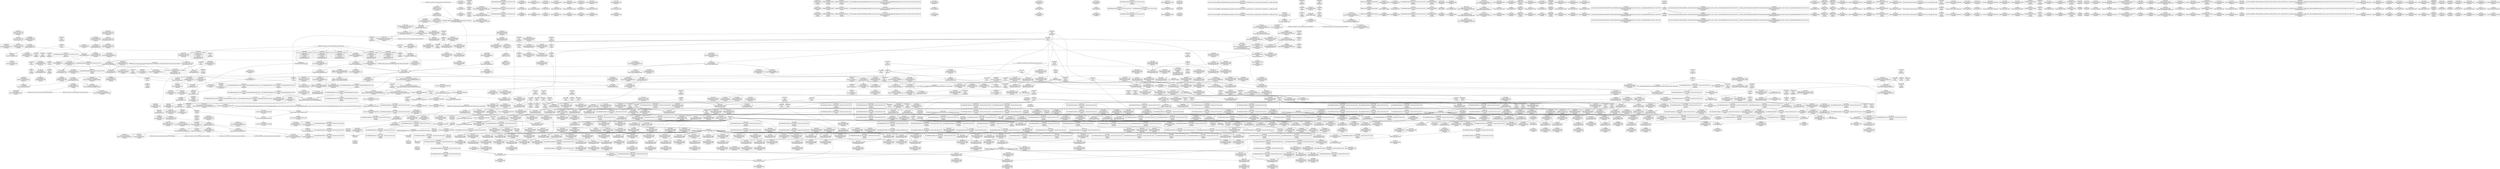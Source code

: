 digraph {
	CE0x481b760 [shape=record,shape=Mrecord,label="{CE0x481b760|cred_has_capability:tmp26|security/selinux/hooks.c,1583|*SummSource*}"]
	CE0x4769960 [shape=record,shape=Mrecord,label="{CE0x4769960|_call_void_mcount()_#3|*SummSink*}"]
	CE0x47d7e90 [shape=record,shape=Mrecord,label="{CE0x47d7e90|i64*_getelementptr_inbounds_(_6_x_i64_,_6_x_i64_*___llvm_gcov_ctr142,_i64_0,_i64_3)|*Constant*|*SummSource*}"]
	CE0x47e65a0 [shape=record,shape=Mrecord,label="{CE0x47e65a0|selinux_inode_getsecurity:tmp22|security/selinux/hooks.c,3087}"]
	CE0x47db050 [shape=record,shape=Mrecord,label="{CE0x47db050|i64_6|*Constant*|*SummSink*}"]
	CE0x47e4ca0 [shape=record,shape=Mrecord,label="{CE0x47e4ca0|i32_3087|*Constant*}"]
	CE0x483e4a0 [shape=record,shape=Mrecord,label="{CE0x483e4a0|i64*_getelementptr_inbounds_(_21_x_i64_,_21_x_i64_*___llvm_gcov_ctr143,_i64_0,_i64_5)|*Constant*}"]
	CE0x4854f00 [shape=record,shape=Mrecord,label="{CE0x4854f00|cred_has_capability:tmp7|security/selinux/hooks.c,1574|*SummSource*}"]
	CE0x4760970 [shape=record,shape=Mrecord,label="{CE0x4760970|i8*_getelementptr_inbounds_(_8_x_i8_,_8_x_i8_*_.str63,_i32_0,_i32_0)|*Constant*|*SummSink*}"]
	CE0x478b1e0 [shape=record,shape=Mrecord,label="{CE0x478b1e0|i64*_getelementptr_inbounds_(_26_x_i64_,_26_x_i64_*___llvm_gcov_ctr242,_i64_0,_i64_0)|*Constant*|*SummSink*}"]
	CE0x47a0c70 [shape=record,shape=Mrecord,label="{CE0x47a0c70|selinux_inode_getsecurity:tmp46|security/selinux/hooks.c,3097|*SummSink*}"]
	CE0x47ea9a0 [shape=record,shape=Mrecord,label="{CE0x47ea9a0|selinux_capable:tmp9|security/selinux/hooks.c,2011|*SummSink*}"]
	CE0x47e31b0 [shape=record,shape=Mrecord,label="{CE0x47e31b0|selinux_inode_getsecurity:tmp20|security/selinux/hooks.c,3087}"]
	CE0x48563d0 [shape=record,shape=Mrecord,label="{CE0x48563d0|0:_i32,_4:_i32,_8:_i32,_12:_i32,_:_CMRE_16,20_|*MultipleSource*|security/selinux/hooks.c,196|*LoadInst*|security/selinux/hooks.c,196|security/selinux/hooks.c,197}"]
	CE0x47f1380 [shape=record,shape=Mrecord,label="{CE0x47f1380|selinux_inode_getsecurity:tmp29|security/selinux/hooks.c,3089|*SummSink*}"]
	CE0x483dcd0 [shape=record,shape=Mrecord,label="{CE0x483dcd0|cred_has_capability:if.end|*SummSource*}"]
	CE0x47c7ae0 [shape=record,shape=Mrecord,label="{CE0x47c7ae0|selinux_capable:tmp7|security/selinux/hooks.c,2009}"]
	CE0x48612d0 [shape=record,shape=Mrecord,label="{CE0x48612d0|i64*_getelementptr_inbounds_(_21_x_i64_,_21_x_i64_*___llvm_gcov_ctr143,_i64_0,_i64_6)|*Constant*|*SummSink*}"]
	CE0x481b0e0 [shape=record,shape=Mrecord,label="{CE0x481b0e0|cred_has_capability:tmp26|security/selinux/hooks.c,1583}"]
	CE0x47febc0 [shape=record,shape=Mrecord,label="{CE0x47febc0|selinux_inode_getsecurity:tmp43|security/selinux/hooks.c,3095|*SummSource*}"]
	CE0x478c4b0 [shape=record,shape=Mrecord,label="{CE0x478c4b0|selinux_capable:call|security/selinux/hooks.c,2007|*SummSource*}"]
	CE0x478a300 [shape=record,shape=Mrecord,label="{CE0x478a300|selinux_inode_getsecurity:tmp1|*SummSource*}"]
	CE0x4799340 [shape=record,shape=Mrecord,label="{CE0x4799340|selinux_inode_getsecurity:if.end20|*SummSource*}"]
	CE0x47f0520 [shape=record,shape=Mrecord,label="{CE0x47f0520|i64_13|*Constant*|*SummSource*}"]
	CE0x47c2ee0 [shape=record,shape=Mrecord,label="{CE0x47c2ee0|_call_void_mcount()_#3|*SummSource*}"]
	CE0x485c810 [shape=record,shape=Mrecord,label="{CE0x485c810|cred_has_capability:tmp15|security/selinux/hooks.c,1575}"]
	CE0x4758f10 [shape=record,shape=Mrecord,label="{CE0x4758f10|selinux_inode_getsecctx:if.end|*SummSource*}"]
	CE0x47d62b0 [shape=record,shape=Mrecord,label="{CE0x47d62b0|selinux_inode_getsecurity:tmp54|security/selinux/hooks.c,3101|*SummSource*}"]
	CE0x48343e0 [shape=record,shape=Mrecord,label="{CE0x48343e0|cred_has_capability:tmp21|security/selinux/hooks.c,1580|*SummSink*}"]
	CE0x4843d80 [shape=record,shape=Mrecord,label="{CE0x4843d80|i64*_getelementptr_inbounds_(_21_x_i64_,_21_x_i64_*___llvm_gcov_ctr143,_i64_0,_i64_0)|*Constant*|*SummSource*}"]
	CE0x47fd970 [shape=record,shape=Mrecord,label="{CE0x47fd970|selinux_inode_getsecurity:tmp39|security/selinux/hooks.c,3094|*SummSource*}"]
	CE0x478f490 [shape=record,shape=Mrecord,label="{CE0x478f490|selinux_inode_getsecurity:out_nofree}"]
	CE0x4770280 [shape=record,shape=Mrecord,label="{CE0x4770280|selinux_capable:if.end|*SummSink*}"]
	CE0x4833190 [shape=record,shape=Mrecord,label="{CE0x4833190|_ret_i32_%rc.0,_!dbg_!27793|security/selinux/avc.c,744|*SummSource*}"]
	CE0x47527e0 [shape=record,shape=Mrecord,label="{CE0x47527e0|selinux_inode_getsecctx:tmp10|security/selinux/hooks.c,5741|*SummSink*}"]
	CE0x47ee7e0 [shape=record,shape=Mrecord,label="{CE0x47ee7e0|selinux_capable:audit|Function::selinux_capable&Arg::audit::}"]
	CE0x482e8b0 [shape=record,shape=Mrecord,label="{CE0x482e8b0|cred_has_capability:tmp16|security/selinux/hooks.c,1576}"]
	CE0x4801920 [shape=record,shape=Mrecord,label="{CE0x4801920|selinux_inode_getsecurity:tmp35|security/selinux/hooks.c,3093}"]
	CE0x4832c30 [shape=record,shape=Mrecord,label="{CE0x4832c30|avc_has_perm_noaudit:avd|Function::avc_has_perm_noaudit&Arg::avd::}"]
	CE0x47d8800 [shape=record,shape=Mrecord,label="{CE0x47d8800|selinux_capable:tmp7|security/selinux/hooks.c,2009|*SummSink*}"]
	CE0x4829120 [shape=record,shape=Mrecord,label="{CE0x4829120|cred_has_capability:tmp8|security/selinux/hooks.c,1575|*SummSink*}"]
	CE0x4831500 [shape=record,shape=Mrecord,label="{CE0x4831500|avc_has_perm_noaudit:ssid|Function::avc_has_perm_noaudit&Arg::ssid::|*SummSource*}"]
	CE0x48462f0 [shape=record,shape=Mrecord,label="{CE0x48462f0|i64*_getelementptr_inbounds_(_21_x_i64_,_21_x_i64_*___llvm_gcov_ctr143,_i64_0,_i64_19)|*Constant*|*SummSink*}"]
	CE0x47bca80 [shape=record,shape=Mrecord,label="{CE0x47bca80|COLLAPSED:_GCMRE___llvm_gcov_ctr131_internal_global_2_x_i64_zeroinitializer:_elem_0:default:}"]
	CE0x47fe460 [shape=record,shape=Mrecord,label="{CE0x47fe460|selinux_inode_getsecurity:tmp42|security/selinux/hooks.c,3095|*SummSource*}"]
	CE0x47e7930 [shape=record,shape=Mrecord,label="{CE0x47e7930|selinux_inode_getsecurity:tmp24|security/selinux/hooks.c,3087|*SummSource*}"]
	CE0x48469f0 [shape=record,shape=Mrecord,label="{CE0x48469f0|cred_has_capability:tmp31|security/selinux/hooks.c,1585|*SummSource*}"]
	CE0x47e97f0 [shape=record,shape=Mrecord,label="{CE0x47e97f0|selinux_inode_getsecurity:call7|security/selinux/hooks.c,3087}"]
	CE0x4803570 [shape=record,shape=Mrecord,label="{CE0x4803570|i64_21|*Constant*|*SummSink*}"]
	CE0x4829d60 [shape=record,shape=Mrecord,label="{CE0x4829d60|cred_sid:cred|Function::cred_sid&Arg::cred::|*SummSource*}"]
	CE0x47698c0 [shape=record,shape=Mrecord,label="{CE0x47698c0|_call_void_mcount()_#3|*SummSource*}"]
	CE0x47db4e0 [shape=record,shape=Mrecord,label="{CE0x47db4e0|i64_5|*Constant*|*SummSink*}"]
	CE0x4864050 [shape=record,shape=Mrecord,label="{CE0x4864050|i64*_getelementptr_inbounds_(_21_x_i64_,_21_x_i64_*___llvm_gcov_ctr143,_i64_0,_i64_4)|*Constant*}"]
	CE0x4793a60 [shape=record,shape=Mrecord,label="{CE0x4793a60|selinux_inode_getsecurity:if.then|*SummSink*}"]
	CE0x47e0690 [shape=record,shape=Mrecord,label="{CE0x47e0690|selinux_inode_getsecurity:call1|security/selinux/hooks.c,3087}"]
	CE0x47fc610 [shape=record,shape=Mrecord,label="{CE0x47fc610|selinux_inode_getsecurity:tmp39|security/selinux/hooks.c,3094}"]
	CE0x4836b80 [shape=record,shape=Mrecord,label="{CE0x4836b80|GLOBAL:__llvm_gcov_ctr143|Global_var:__llvm_gcov_ctr143|*SummSource*}"]
	CE0x48485c0 [shape=record,shape=Mrecord,label="{CE0x48485c0|i64*_getelementptr_inbounds_(_21_x_i64_,_21_x_i64_*___llvm_gcov_ctr143,_i64_0,_i64_20)|*Constant*|*SummSource*}"]
	CE0x474ab10 [shape=record,shape=Mrecord,label="{CE0x474ab10|selinux_inode_getsecctx:tmp1}"]
	CE0x474af30 [shape=record,shape=Mrecord,label="{CE0x474af30|selinux_inode_getsecctx:entry|*SummSource*}"]
	CE0x4829340 [shape=record,shape=Mrecord,label="{CE0x4829340|cred_has_capability:tmp9|security/selinux/hooks.c,1575}"]
	CE0x483f0d0 [shape=record,shape=Mrecord,label="{CE0x483f0d0|cred_has_capability:tmp5|security/selinux/hooks.c,1570|*SummSource*}"]
	CE0x47d37b0 [shape=record,shape=Mrecord,label="{CE0x47d37b0|selinux_inode_getsecurity:tmp50|security/selinux/hooks.c,3098|*SummSink*}"]
	CE0x478c6a0 [shape=record,shape=Mrecord,label="{CE0x478c6a0|GLOBAL:cap_capable|*Constant*}"]
	CE0x4830bb0 [shape=record,shape=Mrecord,label="{CE0x4830bb0|GLOBAL:avc_has_perm_noaudit|*Constant*|*SummSink*}"]
	CE0x476d7c0 [shape=record,shape=Mrecord,label="{CE0x476d7c0|selinux_inode_getsecctx:tmp7|security/selinux/hooks.c,5738|*SummSink*}"]
	CE0x47fd1d0 [shape=record,shape=Mrecord,label="{CE0x47fd1d0|selinux_inode_getsecurity:tmp41|security/selinux/hooks.c,3094|*SummSource*}"]
	CE0x47c4550 [shape=record,shape=Mrecord,label="{CE0x47c4550|i64**_getelementptr_inbounds_(_3_x_i64*_,_3_x_i64*_*___llvm_gcda_edge_table144,_i64_0,_i64_1)|*Constant*|*SummSink*}"]
	CE0x47f06e0 [shape=record,shape=Mrecord,label="{CE0x47f06e0|i64_13|*Constant*|*SummSink*}"]
	CE0x485d7e0 [shape=record,shape=Mrecord,label="{CE0x485d7e0|i64*_getelementptr_inbounds_(_21_x_i64_,_21_x_i64_*___llvm_gcov_ctr143,_i64_0,_i64_9)|*Constant*|*SummSource*}"]
	CE0x47f4020 [shape=record,shape=Mrecord,label="{CE0x47f4020|selinux_inode_getsecurity:sid|security/selinux/hooks.c,3090}"]
	CE0x48014a0 [shape=record,shape=Mrecord,label="{CE0x48014a0|GLOBAL:security_sid_to_context_force|*Constant*|*SummSource*}"]
	CE0x47e8c10 [shape=record,shape=Mrecord,label="{CE0x47e8c10|_call_void_lockdep_rcu_suspicious(i8*_getelementptr_inbounds_(_25_x_i8_,_25_x_i8_*_.str3,_i32_0,_i32_0),_i32_3087,_i8*_getelementptr_inbounds_(_45_x_i8_,_45_x_i8_*_.str12,_i32_0,_i32_0))_#10,_!dbg_!27740|security/selinux/hooks.c,3087|*SummSink*}"]
	CE0x47dbd50 [shape=record,shape=Mrecord,label="{CE0x47dbd50|selinux_inode_getsecurity:tobool|security/selinux/hooks.c,3075|*SummSink*}"]
	CE0x4749940 [shape=record,shape=Mrecord,label="{CE0x4749940|GLOBAL:__llvm_gcov_ctr338|Global_var:__llvm_gcov_ctr338}"]
	CE0x4770f70 [shape=record,shape=Mrecord,label="{CE0x4770f70|cred_has_capability:bb|*SummSource*}"]
	CE0x47ff4c0 [shape=record,shape=Mrecord,label="{CE0x47ff4c0|selinux_inode_getsecurity:tmp44|security/selinux/hooks.c,3096}"]
	CE0x47e9070 [shape=record,shape=Mrecord,label="{CE0x47e9070|selinux_inode_getsecurity:tmp26|security/selinux/hooks.c,3087|*SummSource*}"]
	CE0x4748800 [shape=record,shape=Mrecord,label="{CE0x4748800|i64*_getelementptr_inbounds_(_6_x_i64_,_6_x_i64_*___llvm_gcov_ctr338,_i64_0,_i64_0)|*Constant*|*SummSink*}"]
	CE0x47f1f10 [shape=record,shape=Mrecord,label="{CE0x47f1f10|selinux_inode_getsecurity:tmp31|security/selinux/hooks.c,3089|*SummSink*}"]
	CE0x47da350 [shape=record,shape=Mrecord,label="{CE0x47da350|selinux_inode_getsecurity:tmp56|security/selinux/hooks.c,3103|*SummSource*}"]
	CE0x47ebc40 [shape=record,shape=Mrecord,label="{CE0x47ebc40|selinux_inode_getsecurity:cred|security/selinux/hooks.c,3087|*SummSource*}"]
	CE0x4752b70 [shape=record,shape=Mrecord,label="{CE0x4752b70|selinux_inode_getsecctx:tmp6|security/selinux/hooks.c,5738|*SummSink*}"]
	CE0x476dba0 [shape=record,shape=Mrecord,label="{CE0x476dba0|i64*_getelementptr_inbounds_(_6_x_i64_,_6_x_i64_*___llvm_gcov_ctr338,_i64_0,_i64_4)|*Constant*|*SummSource*}"]
	CE0x475e940 [shape=record,shape=Mrecord,label="{CE0x475e940|i32_1|*Constant*|*SummSource*}"]
	CE0x47e8e00 [shape=record,shape=Mrecord,label="{CE0x47e8e00|i64*_getelementptr_inbounds_(_26_x_i64_,_26_x_i64_*___llvm_gcov_ctr242,_i64_0,_i64_12)|*Constant*|*SummSource*}"]
	CE0x4752490 [shape=record,shape=Mrecord,label="{CE0x4752490|i64*_getelementptr_inbounds_(_6_x_i64_,_6_x_i64_*___llvm_gcov_ctr338,_i64_0,_i64_5)|*Constant*|*SummSink*}"]
	CE0x476a5a0 [shape=record,shape=Mrecord,label="{CE0x476a5a0|selinux_inode_getsecctx:call|security/selinux/hooks.c,5735|*SummSource*}"]
	CE0x474ce20 [shape=record,shape=Mrecord,label="{CE0x474ce20|i64_2|*Constant*|*SummSink*}"]
	CE0x47db210 [shape=record,shape=Mrecord,label="{CE0x47db210|selinux_inode_getsecurity:tmp13|security/selinux/hooks.c,3087}"]
	CE0x473a320 [shape=record,shape=Mrecord,label="{CE0x473a320|selinux_inode_getsecurity:tmp16|security/selinux/hooks.c,3087|*SummSink*}"]
	CE0x4803cb0 [shape=record,shape=Mrecord,label="{CE0x4803cb0|selinux_inode_getsecurity:tmp45|security/selinux/hooks.c,3097|*SummSource*}"]
	CE0x4817120 [shape=record,shape=Mrecord,label="{CE0x4817120|avc_audit:avd|Function::avc_audit&Arg::avd::}"]
	CE0x47e33d0 [shape=record,shape=Mrecord,label="{CE0x47e33d0|selinux_inode_getsecurity:tmp20|security/selinux/hooks.c,3087|*SummSource*}"]
	CE0x47690a0 [shape=record,shape=Mrecord,label="{CE0x47690a0|selinux_inode_getsecctx:retval.0|*SummSource*}"]
	CE0x478ae40 [shape=record,shape=Mrecord,label="{CE0x478ae40|get_current:tmp3|*SummSink*}"]
	CE0x4847350 [shape=record,shape=Mrecord,label="{CE0x4847350|i32_-22|*Constant*|*SummSource*}"]
	CE0x47629a0 [shape=record,shape=Mrecord,label="{CE0x47629a0|i64_7|*Constant*|*SummSink*}"]
	CE0x478b6b0 [shape=record,shape=Mrecord,label="{CE0x478b6b0|selinux_capable:return}"]
	CE0x4797920 [shape=record,shape=Mrecord,label="{CE0x4797920|VOIDTB_TE:_GCE_init_user_ns_external_global_%struct.user_namespace:_elem_0:default:}"]
	CE0x482cbe0 [shape=record,shape=Mrecord,label="{CE0x482cbe0|cred_sid:tmp4|*LoadInst*|security/selinux/hooks.c,196}"]
	CE0x47708d0 [shape=record,shape=Mrecord,label="{CE0x47708d0|get_current:tmp|*SummSource*}"]
	CE0x47edd90 [shape=record,shape=Mrecord,label="{CE0x47edd90|GLOBAL:init_user_ns|Global_var:init_user_ns|*SummSink*}"]
	CE0x4847ee0 [shape=record,shape=Mrecord,label="{CE0x4847ee0|cred_has_capability:retval.0|*SummSink*}"]
	CE0x4796f00 [shape=record,shape=Mrecord,label="{CE0x4796f00|selinux_capable:tmp3|security/selinux/hooks.c,2008|*SummSource*}"]
	CE0x4769e70 [shape=record,shape=Mrecord,label="{CE0x4769e70|_ret_i32_%retval.0,_!dbg_!27724|security/selinux/hooks.c,5741|*SummSink*}"]
	CE0x4775e10 [shape=record,shape=Mrecord,label="{CE0x4775e10|get_current:tmp1|*SummSink*}"]
	CE0x48050c0 [shape=record,shape=Mrecord,label="{CE0x48050c0|selinux_inode_getsecurity:tobool15|security/selinux/hooks.c,3094}"]
	CE0x47c1040 [shape=record,shape=Mrecord,label="{CE0x47c1040|i64**_getelementptr_inbounds_(_3_x_i64*_,_3_x_i64*_*___llvm_gcda_edge_table144,_i64_0,_i64_1)|*Constant*}"]
	CE0x47ed3e0 [shape=record,shape=Mrecord,label="{CE0x47ed3e0|selinux_capable:entry|*SummSource*}"]
	CE0x476b100 [shape=record,shape=Mrecord,label="{CE0x476b100|_ret_i32_%retval.0,_!dbg_!27779|security/selinux/hooks.c,3104|*SummSink*}"]
	CE0x4858300 [shape=record,shape=Mrecord,label="{CE0x4858300|i8*_getelementptr_inbounds_(_25_x_i8_,_25_x_i8_*_.str3,_i32_0,_i32_0)|*Constant*}"]
	CE0x47ddf30 [shape=record,shape=Mrecord,label="{CE0x47ddf30|i64*_getelementptr_inbounds_(_26_x_i64_,_26_x_i64_*___llvm_gcov_ctr242,_i64_0,_i64_3)|*Constant*|*SummSource*}"]
	CE0x4738500 [shape=record,shape=Mrecord,label="{CE0x4738500|selinux_inode_getsecurity:tmp13|security/selinux/hooks.c,3087|*SummSource*}"]
	CE0x4793b40 [shape=record,shape=Mrecord,label="{CE0x4793b40|selinux_inode_getsecurity:if.then16}"]
	CE0x47516d0 [shape=record,shape=Mrecord,label="{CE0x47516d0|get_current:entry}"]
	CE0x47c50f0 [shape=record,shape=Mrecord,label="{CE0x47c50f0|i64*_getelementptr_inbounds_(_2_x_i64_,_2_x_i64_*___llvm_gcov_ctr131,_i64_0,_i64_1)|*Constant*}"]
	CE0x47d7520 [shape=record,shape=Mrecord,label="{CE0x47d7520|selinux_inode_getsecurity:retval.0}"]
	CE0x4792860 [shape=record,shape=Mrecord,label="{CE0x4792860|selinux_inode_getsecurity:tmp18|security/selinux/hooks.c,3087|*SummSink*}"]
	CE0x4859020 [shape=record,shape=Mrecord,label="{CE0x4859020|void_(i8*,_i32,_i64)*_asm_sideeffect_1:_09ud2_0A.pushsection___bug_table,_22a_22_0A2:_09.long_1b_-_2b,_$_0:c_-_2b_0A_09.word_$_1:c_,_0_0A_09.org_2b+$_2:c_0A.popsection_,_i,i,i,_dirflag_,_fpsr_,_flags_}"]
	CE0x47ea700 [shape=record,shape=Mrecord,label="{CE0x47ea700|selinux_capable:tmp9|security/selinux/hooks.c,2011}"]
	CE0x48311e0 [shape=record,shape=Mrecord,label="{CE0x48311e0|avc_has_perm_noaudit:tclass|Function::avc_has_perm_noaudit&Arg::tclass::}"]
	CE0x483c890 [shape=record,shape=Mrecord,label="{CE0x483c890|GLOBAL:__llvm_gcov_indirect_counter_increment|*Constant*|*SummSink*}"]
	CE0x482a5b0 [shape=record,shape=Mrecord,label="{CE0x482a5b0|i8_3|*Constant*}"]
	CE0x4863530 [shape=record,shape=Mrecord,label="{CE0x4863530|cred_has_capability:sw.epilog}"]
	CE0x4779ea0 [shape=record,shape=Mrecord,label="{CE0x4779ea0|i64*_getelementptr_inbounds_(_6_x_i64_,_6_x_i64_*___llvm_gcov_ctr142,_i64_0,_i64_5)|*Constant*}"]
	CE0x4855cf0 [shape=record,shape=Mrecord,label="{CE0x4855cf0|cred_has_capability:sw.bb|*SummSource*}"]
	CE0x483ff90 [shape=record,shape=Mrecord,label="{CE0x483ff90|cred_has_capability:tmp|*SummSink*}"]
	CE0x4800430 [shape=record,shape=Mrecord,label="{CE0x4800430|selinux_inode_getsecurity:tmp36|security/selinux/hooks.c,3093|*SummSink*}"]
	CE0x47c2190 [shape=record,shape=Mrecord,label="{CE0x47c2190|cred_has_capability:and|security/selinux/hooks.c,1559|*SummSource*}"]
	CE0x485e310 [shape=record,shape=Mrecord,label="{CE0x485e310|cred_has_capability:cap1|security/selinux/hooks.c,1563|*SummSink*}"]
	CE0x47e56b0 [shape=record,shape=Mrecord,label="{CE0x47e56b0|i8*_getelementptr_inbounds_(_45_x_i8_,_45_x_i8_*_.str12,_i32_0,_i32_0)|*Constant*}"]
	CE0x4861d40 [shape=record,shape=Mrecord,label="{CE0x4861d40|i64*_getelementptr_inbounds_(_21_x_i64_,_21_x_i64_*___llvm_gcov_ctr143,_i64_0,_i64_0)|*Constant*|*SummSink*}"]
	CE0x483efe0 [shape=record,shape=Mrecord,label="{CE0x483efe0|cred_has_capability:tmp5|security/selinux/hooks.c,1570}"]
	CE0x48646c0 [shape=record,shape=Mrecord,label="{CE0x48646c0|cred_sid:sid|security/selinux/hooks.c,197|*SummSource*}"]
	CE0x47787c0 [shape=record,shape=Mrecord,label="{CE0x47787c0|GLOBAL:cred_has_capability|*Constant*|*SummSink*}"]
	CE0x47c2c80 [shape=record,shape=Mrecord,label="{CE0x47c2c80|_call_void_mcount()_#3}"]
	CE0x48383e0 [shape=record,shape=Mrecord,label="{CE0x48383e0|__llvm_gcov_indirect_counter_increment:tmp|*SummSink*}"]
	CE0x4794830 [shape=record,shape=Mrecord,label="{CE0x4794830|selinux_capable:bb|*SummSink*}"]
	CE0x47edc40 [shape=record,shape=Mrecord,label="{CE0x47edc40|GLOBAL:init_user_ns|Global_var:init_user_ns|*SummSource*}"]
	CE0x4844c70 [shape=record,shape=Mrecord,label="{CE0x4844c70|cred_has_capability:do.body4|*SummSink*}"]
	CE0x4798470 [shape=record,shape=Mrecord,label="{CE0x4798470|cred_has_capability:shl|security/selinux/hooks.c,1559|*SummSink*}"]
	CE0x47926a0 [shape=record,shape=Mrecord,label="{CE0x47926a0|selinux_inode_getsecurity:tmp18|security/selinux/hooks.c,3087|*SummSource*}"]
	CE0x478a430 [shape=record,shape=Mrecord,label="{CE0x478a430|cred_sid:tmp|*SummSink*}"]
	CE0x47c2700 [shape=record,shape=Mrecord,label="{CE0x47c2700|cred_sid:tmp3|*SummSource*}"]
	CE0x663bb20 [shape=record,shape=Mrecord,label="{CE0x663bb20|selinux_inode_getsecctx:ctx|Function::selinux_inode_getsecctx&Arg::ctx::}"]
	CE0x47e1f60 [shape=record,shape=Mrecord,label="{CE0x47e1f60|selinux_inode_getsecurity:tmp3|security/selinux/hooks.c,3073|*SummSink*}"]
	CE0x4767330 [shape=record,shape=Mrecord,label="{CE0x4767330|selinux_inode_getsecctx:tmp9|security/selinux/hooks.c,5739|*SummSource*}"]
	CE0x4826290 [shape=record,shape=Mrecord,label="{CE0x4826290|i64*_getelementptr_inbounds_(_21_x_i64_,_21_x_i64_*___llvm_gcov_ctr143,_i64_0,_i64_4)|*Constant*|*SummSource*}"]
	CE0x4837550 [shape=record,shape=Mrecord,label="{CE0x4837550|__llvm_gcov_indirect_counter_increment:pred|*SummSink*}"]
	CE0x4834a00 [shape=record,shape=Mrecord,label="{CE0x4834a00|cred_has_capability:call8|security/selinux/hooks.c,1581|*SummSink*}"]
	CE0x485b8f0 [shape=record,shape=Mrecord,label="{CE0x485b8f0|cred_has_capability:tmp13|security/selinux/hooks.c,1575|*SummSink*}"]
	CE0x4799510 [shape=record,shape=Mrecord,label="{CE0x4799510|selinux_inode_getsecurity:if.end17}"]
	CE0x4857c40 [shape=record,shape=Mrecord,label="{CE0x4857c40|cred_sid:tmp5|security/selinux/hooks.c,196|*SummSink*}"]
	CE0x47e9cf0 [shape=record,shape=Mrecord,label="{CE0x47e9cf0|selinux_inode_getsecurity:call7|security/selinux/hooks.c,3087|*SummSink*}"]
	CE0x483fce0 [shape=record,shape=Mrecord,label="{CE0x483fce0|cred_has_capability:do.end}"]
	CE0x47721b0 [shape=record,shape=Mrecord,label="{CE0x47721b0|selinux_capable:tmp3|security/selinux/hooks.c,2008}"]
	CE0x4816ce0 [shape=record,shape=Mrecord,label="{CE0x4816ce0|avc_audit:requested|Function::avc_audit&Arg::requested::}"]
	CE0x4838200 [shape=record,shape=Mrecord,label="{CE0x4838200|GLOBAL:cred_sid|*Constant*}"]
	CE0x47f2bd0 [shape=record,shape=Mrecord,label="{CE0x47f2bd0|i64*_getelementptr_inbounds_(_26_x_i64_,_26_x_i64_*___llvm_gcov_ctr242,_i64_0,_i64_15)|*Constant*|*SummSource*}"]
	CE0x4739090 [shape=record,shape=Mrecord,label="{CE0x4739090|selinux_inode_getsecurity:tmp15|security/selinux/hooks.c,3087|*SummSource*}"]
	CE0x4843ca0 [shape=record,shape=Mrecord,label="{CE0x4843ca0|i64*_getelementptr_inbounds_(_21_x_i64_,_21_x_i64_*___llvm_gcov_ctr143,_i64_0,_i64_0)|*Constant*}"]
	CE0x475a310 [shape=record,shape=Mrecord,label="{CE0x475a310|selinux_inode_getsecurity:if.else}"]
	CE0x47eb8f0 [shape=record,shape=Mrecord,label="{CE0x47eb8f0|i32_78|*Constant*|*SummSource*}"]
	CE0x4803730 [shape=record,shape=Mrecord,label="{CE0x4803730|i64_20|*Constant*|*SummSink*}"]
	CE0x4753a60 [shape=record,shape=Mrecord,label="{CE0x4753a60|selinux_inode_getsecctx:tmp|*SummSource*}"]
	CE0x478acc0 [shape=record,shape=Mrecord,label="{CE0x478acc0|cred_has_capability:return}"]
	CE0x47d9640 [shape=record,shape=Mrecord,label="{CE0x47d9640|GLOBAL:kfree|*Constant*|*SummSource*}"]
	CE0x47a2080 [shape=record,shape=Mrecord,label="{CE0x47a2080|selinux_inode_getsecurity:tmp49|security/selinux/hooks.c,3098|*SummSource*}"]
	CE0x4739250 [shape=record,shape=Mrecord,label="{CE0x4739250|selinux_inode_getsecurity:tmp15|security/selinux/hooks.c,3087|*SummSink*}"]
	CE0x477bb60 [shape=record,shape=Mrecord,label="{CE0x477bb60|selinux_inode_getsecurity:do.body|*SummSource*}"]
	CE0x47c1630 [shape=record,shape=Mrecord,label="{CE0x47c1630|i64*_getelementptr_inbounds_(_2_x_i64_,_2_x_i64_*___llvm_gcov_ctr131,_i64_0,_i64_1)|*Constant*|*SummSink*}"]
	CE0x4752ee0 [shape=record,shape=Mrecord,label="{CE0x4752ee0|selinux_inode_getsecctx:tmp7|security/selinux/hooks.c,5738|*SummSource*}"]
	CE0x4742b00 [shape=record,shape=Mrecord,label="{CE0x4742b00|selinux_inode_getsecctx:bb|*SummSink*}"]
	CE0x479ec70 [shape=record,shape=Mrecord,label="{CE0x479ec70|i64*_getelementptr_inbounds_(_2_x_i64_,_2_x_i64_*___llvm_gcov_ctr98,_i64_0,_i64_0)|*Constant*}"]
	CE0x473ee30 [shape=record,shape=Mrecord,label="{CE0x473ee30|selinux_inode_getsecctx:if.then}"]
	CE0x4790c00 [shape=record,shape=Mrecord,label="{CE0x4790c00|i32_0|*Constant*}"]
	CE0x483e330 [shape=record,shape=Mrecord,label="{CE0x483e330|i64*_getelementptr_inbounds_(_21_x_i64_,_21_x_i64_*___llvm_gcov_ctr143,_i64_0,_i64_5)|*Constant*|*SummSource*}"]
	CE0x479bee0 [shape=record,shape=Mrecord,label="{CE0x479bee0|cred_has_capability:type|security/selinux/hooks.c,1562|*SummSource*}"]
	CE0x47f0a60 [shape=record,shape=Mrecord,label="{CE0x47f0a60|i64_14|*Constant*}"]
	CE0x47a1ec0 [shape=record,shape=Mrecord,label="{CE0x47a1ec0|i64*_getelementptr_inbounds_(_26_x_i64_,_26_x_i64_*___llvm_gcov_ctr242,_i64_0,_i64_22)|*Constant*}"]
	CE0x485ead0 [shape=record,shape=Mrecord,label="{CE0x485ead0|i32_1|*Constant*}"]
	CE0x478ee10 [shape=record,shape=Mrecord,label="{CE0x478ee10|_call_void___llvm_gcov_indirect_counter_increment(i32*___llvm_gcov_global_state_pred145,_i64**_getelementptr_inbounds_(_3_x_i64*_,_3_x_i64*_*___llvm_gcda_edge_table144,_i64_0,_i64_1)),_!dbg_!27728|security/selinux/hooks.c,1567|*SummSink*}"]
	CE0x482fa50 [shape=record,shape=Mrecord,label="{CE0x482fa50|i16_47|*Constant*|*SummSource*}"]
	CE0x4863410 [shape=record,shape=Mrecord,label="{CE0x4863410|cred_has_capability:sw.bb2|*SummSink*}"]
	CE0x47ea260 [shape=record,shape=Mrecord,label="{CE0x47ea260|GLOBAL:get_current|*Constant*|*SummSource*}"]
	CE0x4847a20 [shape=record,shape=Mrecord,label="{CE0x4847a20|cred_has_capability:retval.0|*SummSource*}"]
	CE0x4770a60 [shape=record,shape=Mrecord,label="{CE0x4770a60|selinux_inode_getsecurity:size|security/selinux/hooks.c, 3070|*SummSource*}"]
	CE0x482e040 [shape=record,shape=Mrecord,label="{CE0x482e040|cred_has_capability:sw.bb2}"]
	CE0x47ed4b0 [shape=record,shape=Mrecord,label="{CE0x47ed4b0|selinux_capable:entry|*SummSink*}"]
	CE0x47d9800 [shape=record,shape=Mrecord,label="{CE0x47d9800|GLOBAL:kfree|*Constant*|*SummSink*}"]
	CE0x477ade0 [shape=record,shape=Mrecord,label="{CE0x477ade0|i64*_getelementptr_inbounds_(_2_x_i64_,_2_x_i64_*___llvm_gcov_ctr98,_i64_0,_i64_0)|*Constant*|*SummSink*}"]
	CE0x47c3f30 [shape=record,shape=Mrecord,label="{CE0x47c3f30|__llvm_gcov_indirect_counter_increment:tmp5}"]
	CE0x4836e40 [shape=record,shape=Mrecord,label="{CE0x4836e40|GLOBAL:avc_audit|*Constant*}"]
	CE0x47d2fd0 [shape=record,shape=Mrecord,label="{CE0x47d2fd0|selinux_inode_getsecurity:tmp49|security/selinux/hooks.c,3098|*SummSink*}"]
	CE0x47deac0 [shape=record,shape=Mrecord,label="{CE0x47deac0|i64*_getelementptr_inbounds_(_26_x_i64_,_26_x_i64_*___llvm_gcov_ctr242,_i64_0,_i64_3)|*Constant*|*SummSink*}"]
	CE0x483c640 [shape=record,shape=Mrecord,label="{CE0x483c640|i64*_null|*Constant*|*SummSink*}"]
	CE0x4766e80 [shape=record,shape=Mrecord,label="{CE0x4766e80|selinux_inode_getsecctx:tmp8|security/selinux/hooks.c,5739|*SummSource*}"]
	CE0x4795180 [shape=record,shape=Mrecord,label="{CE0x4795180|GLOBAL:current_task|Global_var:current_task|*SummSource*}"]
	CE0x47f2c80 [shape=record,shape=Mrecord,label="{CE0x47f2c80|i64*_getelementptr_inbounds_(_26_x_i64_,_26_x_i64_*___llvm_gcov_ctr242,_i64_0,_i64_15)|*Constant*|*SummSink*}"]
	CE0x4856cc0 [shape=record,shape=Mrecord,label="{CE0x4856cc0|cred_has_capability:sw.bb|*SummSink*}"]
	CE0x4826870 [shape=record,shape=Mrecord,label="{CE0x4826870|__llvm_gcov_indirect_counter_increment:tmp5|*SummSource*}"]
	CE0x481d2a0 [shape=record,shape=Mrecord,label="{CE0x481d2a0|cred_has_capability:tmp29|security/selinux/hooks.c,1584|*SummSink*}"]
	CE0x485be90 [shape=record,shape=Mrecord,label="{CE0x485be90|cred_has_capability:tmp14|security/selinux/hooks.c,1575}"]
	CE0x47c12a0 [shape=record,shape=Mrecord,label="{CE0x47c12a0|__llvm_gcov_indirect_counter_increment:counters|Function::__llvm_gcov_indirect_counter_increment&Arg::counters::|*SummSource*}"]
	CE0x4763710 [shape=record,shape=Mrecord,label="{CE0x4763710|selinux_inode_getsecurity:inode|Function::selinux_inode_getsecurity&Arg::inode::}"]
	CE0x47c3e20 [shape=record,shape=Mrecord,label="{CE0x47c3e20|cred_has_capability:do.end6|*SummSink*}"]
	CE0x48641f0 [shape=record,shape=Mrecord,label="{CE0x48641f0|i64*_getelementptr_inbounds_(_21_x_i64_,_21_x_i64_*___llvm_gcov_ctr143,_i64_0,_i64_4)|*Constant*|*SummSink*}"]
	CE0x4769290 [shape=record,shape=Mrecord,label="{CE0x4769290|selinux_inode_getsecctx:retval.0|*SummSink*}"]
	CE0x47ec5f0 [shape=record,shape=Mrecord,label="{CE0x47ec5f0|selinux_inode_getsecurity:tmp27|security/selinux/hooks.c,3087|*SummSink*}"]
	CE0x478c420 [shape=record,shape=Mrecord,label="{CE0x478c420|selinux_inode_getsecurity:land.lhs.true|*SummSink*}"]
	CE0x478ebf0 [shape=record,shape=Mrecord,label="{CE0x478ebf0|selinux_inode_getsecurity:if.end|*SummSource*}"]
	CE0x485d480 [shape=record,shape=Mrecord,label="{CE0x485d480|cred_has_capability:tmp11|security/selinux/hooks.c,1575}"]
	CE0x485fdd0 [shape=record,shape=Mrecord,label="{CE0x485fdd0|__llvm_gcov_indirect_counter_increment:counter}"]
	CE0x4854c00 [shape=record,shape=Mrecord,label="{CE0x4854c00|cred_has_capability:tmp6|security/selinux/hooks.c,1574|*SummSink*}"]
	CE0x47d4160 [shape=record,shape=Mrecord,label="{CE0x47d4160|selinux_inode_getsecurity:tmp51|security/selinux/hooks.c,3098|*SummSink*}"]
	CE0x4748120 [shape=record,shape=Mrecord,label="{CE0x4748120|GLOBAL:selinux_inode_getsecurity|*Constant*|*SummSink*}"]
	CE0x477ba20 [shape=record,shape=Mrecord,label="{CE0x477ba20|selinux_inode_getsecurity:if.end14|*SummSink*}"]
	CE0x47712e0 [shape=record,shape=Mrecord,label="{CE0x47712e0|selinux_inode_getsecurity:frombool|*SummSource*}"]
	CE0x4762e50 [shape=record,shape=Mrecord,label="{CE0x4762e50|i64_8|*Constant*|*SummSink*}"]
	CE0x48318b0 [shape=record,shape=Mrecord,label="{CE0x48318b0|avc_has_perm_noaudit:tsid|Function::avc_has_perm_noaudit&Arg::tsid::}"]
	CE0x476b440 [shape=record,shape=Mrecord,label="{CE0x476b440|i64*_getelementptr_inbounds_(_26_x_i64_,_26_x_i64_*___llvm_gcov_ctr242,_i64_0,_i64_25)|*Constant*|*SummSource*}"]
	CE0x48302a0 [shape=record,shape=Mrecord,label="{CE0x48302a0|cred_has_capability:sclass.0}"]
	CE0x4835700 [shape=record,shape=Mrecord,label="{CE0x4835700|avc_audit:tclass|Function::avc_audit&Arg::tclass::|*SummSource*}"]
	CE0x47db3d0 [shape=record,shape=Mrecord,label="{CE0x47db3d0|i64_5|*Constant*}"]
	CE0x47e13d0 [shape=record,shape=Mrecord,label="{CE0x47e13d0|selinux_inode_getsecurity:tmp8|security/selinux/hooks.c,3076|*SummSink*}"]
	CE0x47ddbf0 [shape=record,shape=Mrecord,label="{CE0x47ddbf0|i64*_getelementptr_inbounds_(_26_x_i64_,_26_x_i64_*___llvm_gcov_ctr242,_i64_0,_i64_3)|*Constant*}"]
	CE0x4838c10 [shape=record,shape=Mrecord,label="{CE0x4838c10|i64*_getelementptr_inbounds_(_21_x_i64_,_21_x_i64_*___llvm_gcov_ctr143,_i64_0,_i64_6)|*Constant*}"]
	CE0x477c680 [shape=record,shape=Mrecord,label="{CE0x477c680|selinux_inode_getsecurity:if.end14}"]
	CE0x4752040 [shape=record,shape=Mrecord,label="{CE0x4752040|i1_true|*Constant*|*SummSink*}"]
	CE0x475e630 [shape=record,shape=Mrecord,label="{CE0x475e630|COLLAPSED:_GCMRE___llvm_gcov_ctr142_internal_global_6_x_i64_zeroinitializer:_elem_0:default:}"]
	CE0x4832e50 [shape=record,shape=Mrecord,label="{CE0x4832e50|avc_has_perm_noaudit:avd|Function::avc_has_perm_noaudit&Arg::avd::|*SummSource*}"]
	CE0x47fe9c0 [shape=record,shape=Mrecord,label="{CE0x47fe9c0|selinux_inode_getsecurity:tmp42|security/selinux/hooks.c,3095|*SummSink*}"]
	CE0x479f370 [shape=record,shape=Mrecord,label="{CE0x479f370|selinux_capable:tmp5|security/selinux/hooks.c,2008|*SummSource*}"]
	CE0x4790990 [shape=record,shape=Mrecord,label="{CE0x4790990|selinux_capable:tmp5|security/selinux/hooks.c,2008}"]
	CE0x476e9d0 [shape=record,shape=Mrecord,label="{CE0x476e9d0|%struct.task_struct*_(%struct.task_struct**)*_asm_movq_%gs:$_1:P_,$0_,_r,im,_dirflag_,_fpsr_,_flags_}"]
	CE0x4859c20 [shape=record,shape=Mrecord,label="{CE0x4859c20|i32_1575|*Constant*|*SummSource*}"]
	CE0x474d870 [shape=record,shape=Mrecord,label="{CE0x474d870|i64_2|*Constant*}"]
	CE0x47906f0 [shape=record,shape=Mrecord,label="{CE0x47906f0|selinux_capable:tmp4|security/selinux/hooks.c,2008|*SummSource*}"]
	CE0x47d30b0 [shape=record,shape=Mrecord,label="{CE0x47d30b0|selinux_inode_getsecurity:tmp50|security/selinux/hooks.c,3098}"]
	CE0x483dda0 [shape=record,shape=Mrecord,label="{CE0x483dda0|cred_has_capability:if.end|*SummSink*}"]
	CE0x482d0e0 [shape=record,shape=Mrecord,label="{CE0x482d0e0|0:_i32,_:_GCMR___llvm_gcov_global_state_pred145_internal_unnamed_addr_global_i32_-1:_elem_0:default:}"]
	CE0x47709c0 [shape=record,shape=Mrecord,label="{CE0x47709c0|selinux_inode_getsecurity:size|security/selinux/hooks.c, 3070}"]
	CE0x4826c10 [shape=record,shape=Mrecord,label="{CE0x4826c10|__llvm_gcov_indirect_counter_increment:entry|*SummSink*}"]
	CE0x4766f80 [shape=record,shape=Mrecord,label="{CE0x4766f80|selinux_inode_getsecctx:tmp8|security/selinux/hooks.c,5739|*SummSink*}"]
	CE0x47e67a0 [shape=record,shape=Mrecord,label="{CE0x47e67a0|selinux_inode_getsecurity:tmp22|security/selinux/hooks.c,3087|*SummSource*}"]
	"CONST[source:0(mediator),value:2(dynamic)][purpose:{object}][SnkIdx:1]"
	CE0x4778a90 [shape=record,shape=Mrecord,label="{CE0x4778a90|cred_has_capability:entry|*SummSource*}"]
	CE0x4779070 [shape=record,shape=Mrecord,label="{CE0x4779070|cred_has_capability:cred|Function::cred_has_capability&Arg::cred::|*SummSink*}"]
	"CONST[source:0(mediator),value:0(static)][purpose:{operation}][SnkIdx:7]"
	CE0x4765de0 [shape=record,shape=Mrecord,label="{CE0x4765de0|_call_void_mcount()_#3}"]
	CE0x4862a80 [shape=record,shape=Mrecord,label="{CE0x4862a80|__llvm_gcov_indirect_counter_increment:bb4|*SummSource*}"]
	CE0x47d7590 [shape=record,shape=Mrecord,label="{CE0x47d7590|selinux_inode_getsecurity:retval.0|*SummSource*}"]
	CE0x473f9f0 [shape=record,shape=Mrecord,label="{CE0x473f9f0|selinux_inode_getsecctx:if.then|*SummSink*}"]
	CE0x478e100 [shape=record,shape=Mrecord,label="{CE0x478e100|selinux_inode_getsecurity:frombool|*SummSink*}"]
	CE0x482fdb0 [shape=record,shape=Mrecord,label="{CE0x482fdb0|i16_4|*Constant*}"]
	CE0x4817c40 [shape=record,shape=Mrecord,label="{CE0x4817c40|avc_audit:a|Function::avc_audit&Arg::a::|*SummSink*}"]
	CE0x47dd350 [shape=record,shape=Mrecord,label="{CE0x47dd350|selinux_inode_getsecurity:tmp6|security/selinux/hooks.c,3075|*SummSource*}"]
	CE0x476db30 [shape=record,shape=Mrecord,label="{CE0x476db30|i64*_getelementptr_inbounds_(_6_x_i64_,_6_x_i64_*___llvm_gcov_ctr338,_i64_0,_i64_4)|*Constant*}"]
	CE0x4839700 [shape=record,shape=Mrecord,label="{CE0x4839700|cred_has_capability:sw.epilog|*SummSource*}"]
	CE0x4748070 [shape=record,shape=Mrecord,label="{CE0x4748070|selinux_inode_getsecctx:return|*SummSink*}"]
	CE0x4793840 [shape=record,shape=Mrecord,label="{CE0x4793840|cred_has_capability:do.end|*SummSource*}"]
	CE0x4764350 [shape=record,shape=Mrecord,label="{CE0x4764350|selinux_inode_getsecctx:tmp6|security/selinux/hooks.c,5738|*SummSource*}"]
	CE0x4771fd0 [shape=record,shape=Mrecord,label="{CE0x4771fd0|GLOBAL:__llvm_gcov_ctr142|Global_var:__llvm_gcov_ctr142|*SummSource*}"]
	CE0x4805180 [shape=record,shape=Mrecord,label="{CE0x4805180|selinux_inode_getsecurity:tobool15|security/selinux/hooks.c,3094|*SummSource*}"]
	CE0x47e1860 [shape=record,shape=Mrecord,label="{CE0x47e1860|selinux_inode_getsecurity:tmp9|security/selinux/hooks.c,3076}"]
	CE0x4738e70 [shape=record,shape=Mrecord,label="{CE0x4738e70|selinux_inode_getsecurity:tmp15|security/selinux/hooks.c,3087}"]
	CE0x477bac0 [shape=record,shape=Mrecord,label="{CE0x477bac0|selinux_inode_getsecurity:do.body}"]
	CE0x4835100 [shape=record,shape=Mrecord,label="{CE0x4835100|avc_audit:ssid|Function::avc_audit&Arg::ssid::|*SummSink*}"]
	CE0x4837680 [shape=record,shape=Mrecord,label="{CE0x4837680|cred_has_capability:tmp1|*SummSink*}"]
	CE0x478a820 [shape=record,shape=Mrecord,label="{CE0x478a820|selinux_inode_getsecurity:i_security|security/selinux/hooks.c,3073|*SummSource*}"]
	CE0x4835860 [shape=record,shape=Mrecord,label="{CE0x4835860|avc_audit:tclass|Function::avc_audit&Arg::tclass::|*SummSink*}"]
	CE0x478eaf0 [shape=record,shape=Mrecord,label="{CE0x478eaf0|selinux_inode_getsecurity:if.end}"]
	CE0x478f2c0 [shape=record,shape=Mrecord,label="{CE0x478f2c0|selinux_inode_getsecurity:if.then5|*SummSource*}"]
	CE0x478df00 [shape=record,shape=Mrecord,label="{CE0x478df00|GLOBAL:cap_capable|*Constant*|*SummSink*}"]
	CE0x47d8e80 [shape=record,shape=Mrecord,label="{CE0x47d8e80|i64*_getelementptr_inbounds_(_6_x_i64_,_6_x_i64_*___llvm_gcov_ctr142,_i64_0,_i64_4)|*Constant*|*SummSink*}"]
	CE0x47e71b0 [shape=record,shape=Mrecord,label="{CE0x47e71b0|selinux_inode_getsecurity:tmp23|security/selinux/hooks.c,3087|*SummSource*}"]
	CE0x4771bd0 [shape=record,shape=Mrecord,label="{CE0x4771bd0|i32_1|*Constant*}"]
	CE0x4804420 [shape=record,shape=Mrecord,label="{CE0x4804420|GLOBAL:security_sid_to_context|*Constant*|*SummSource*}"]
	CE0x4805b70 [shape=record,shape=Mrecord,label="{CE0x4805b70|i64_17|*Constant*}"]
	CE0x47e0700 [shape=record,shape=Mrecord,label="{CE0x47e0700|selinux_inode_getsecurity:call1|security/selinux/hooks.c,3087|*SummSource*}"]
	CE0x47dfb30 [shape=record,shape=Mrecord,label="{CE0x47dfb30|selinux_inode_getsecurity:tmp10|security/selinux/hooks.c,3087|*SummSink*}"]
	CE0x47627e0 [shape=record,shape=Mrecord,label="{CE0x47627e0|i64_7|*Constant*|*SummSource*}"]
	CE0x485a2c0 [shape=record,shape=Mrecord,label="{CE0x485a2c0|i64_12|*Constant*|*SummSource*}"]
	CE0x4817810 [shape=record,shape=Mrecord,label="{CE0x4817810|avc_audit:result|Function::avc_audit&Arg::result::|*SummSink*}"]
	CE0x4790f40 [shape=record,shape=Mrecord,label="{CE0x4790f40|selinux_capable:call|security/selinux/hooks.c,2007}"]
	CE0x4831ae0 [shape=record,shape=Mrecord,label="{CE0x4831ae0|avc_has_perm_noaudit:tsid|Function::avc_has_perm_noaudit&Arg::tsid::|*SummSink*}"]
	CE0x485a610 [shape=record,shape=Mrecord,label="{CE0x485a610|i64*_getelementptr_inbounds_(_21_x_i64_,_21_x_i64_*___llvm_gcov_ctr143,_i64_0,_i64_8)|*Constant*}"]
	CE0x48398e0 [shape=record,shape=Mrecord,label="{CE0x48398e0|cred_has_capability:do.body}"]
	CE0x47e08c0 [shape=record,shape=Mrecord,label="{CE0x47e08c0|selinux_inode_getsecurity:call1|security/selinux/hooks.c,3087|*SummSink*}"]
	CE0x478c250 [shape=record,shape=Mrecord,label="{CE0x478c250|selinux_inode_getsecurity:land.lhs.true}"]
	CE0x4739750 [shape=record,shape=Mrecord,label="{CE0x4739750|GLOBAL:selinux_inode_getsecurity.__warned|Global_var:selinux_inode_getsecurity.__warned}"]
	CE0x4836850 [shape=record,shape=Mrecord,label="{CE0x4836850|cred_has_capability:tmp18|security/selinux/hooks.c,1580|*SummSource*}"]
	CE0x47f1b30 [shape=record,shape=Mrecord,label="{CE0x47f1b30|selinux_inode_getsecurity:tmp31|security/selinux/hooks.c,3089}"]
	CE0x48189c0 [shape=record,shape=Mrecord,label="{CE0x48189c0|i64_16|*Constant*}"]
	CE0x4832450 [shape=record,shape=Mrecord,label="{CE0x4832450|avc_has_perm_noaudit:requested|Function::avc_has_perm_noaudit&Arg::requested::|*SummSink*}"]
	CE0x47dfa50 [shape=record,shape=Mrecord,label="{CE0x47dfa50|selinux_inode_getsecurity:tmp10|security/selinux/hooks.c,3087}"]
	CE0x47d9fe0 [shape=record,shape=Mrecord,label="{CE0x47d9fe0|selinux_inode_getsecurity:tmp55|security/selinux/hooks.c,3103|*SummSink*}"]
	CE0x485ce70 [shape=record,shape=Mrecord,label="{CE0x485ce70|i64*_getelementptr_inbounds_(_21_x_i64_,_21_x_i64_*___llvm_gcov_ctr143,_i64_0,_i64_9)|*Constant*}"]
	CE0x47e7760 [shape=record,shape=Mrecord,label="{CE0x47e7760|i64*_getelementptr_inbounds_(_26_x_i64_,_26_x_i64_*___llvm_gcov_ctr242,_i64_0,_i64_11)|*Constant*|*SummSink*}"]
	CE0x47532d0 [shape=record,shape=Mrecord,label="{CE0x47532d0|i64_1|*Constant*}"]
	CE0x47be500 [shape=record,shape=Mrecord,label="{CE0x47be500|selinux_capable:tmp11|security/selinux/hooks.c,2012|*SummSink*}"]
	CE0x47dae90 [shape=record,shape=Mrecord,label="{CE0x47dae90|i64_6|*Constant*|*SummSource*}"]
	CE0x479e510 [shape=record,shape=Mrecord,label="{CE0x479e510|selinux_inode_getsecurity:tmp57|security/selinux/hooks.c,3104|*SummSource*}"]
	CE0x4751930 [shape=record,shape=Mrecord,label="{CE0x4751930|get_current:entry|*SummSink*}"]
	CE0x47c83d0 [shape=record,shape=Mrecord,label="{CE0x47c83d0|cred_has_capability:do.body|*SummSink*}"]
	CE0x474ce90 [shape=record,shape=Mrecord,label="{CE0x474ce90|selinux_inode_getsecctx:tmp2|security/selinux/hooks.c,5737}"]
	CE0x47df270 [shape=record,shape=Mrecord,label="{CE0x47df270|i64*_getelementptr_inbounds_(_26_x_i64_,_26_x_i64_*___llvm_gcov_ctr242,_i64_0,_i64_4)|*Constant*}"]
	CE0x47c84f0 [shape=record,shape=Mrecord,label="{CE0x47c84f0|cred_has_capability:sw.default}"]
	CE0x478db90 [shape=record,shape=Mrecord,label="{CE0x478db90|i64*_getelementptr_inbounds_(_26_x_i64_,_26_x_i64_*___llvm_gcov_ctr242,_i64_0,_i64_0)|*Constant*}"]
	CE0x4848420 [shape=record,shape=Mrecord,label="{CE0x4848420|cred_has_capability:tmp32|security/selinux/hooks.c,1586}"]
	CE0x4798280 [shape=record,shape=Mrecord,label="{CE0x4798280|cred_has_capability:shl|security/selinux/hooks.c,1559}"]
	CE0x4802b10 [shape=record,shape=Mrecord,label="{CE0x4802b10|selinux_inode_getsecurity:tobool18|security/selinux/hooks.c,3097}"]
	CE0x47a4680 [shape=record,shape=Mrecord,label="{CE0x47a4680|selinux_capable:tmp2|security/selinux/hooks.c,2008|*SummSink*}"]
	CE0x47db7f0 [shape=record,shape=Mrecord,label="{CE0x47db7f0|selinux_inode_getsecurity:tmp12|security/selinux/hooks.c,3087|*SummSink*}"]
	CE0x485fcc0 [shape=record,shape=Mrecord,label="{CE0x485fcc0|GLOBAL:__llvm_gcov_global_state_pred145|Global_var:__llvm_gcov_global_state_pred145|*SummSink*}"]
	CE0x47db5e0 [shape=record,shape=Mrecord,label="{CE0x47db5e0|selinux_inode_getsecurity:tmp12|security/selinux/hooks.c,3087}"]
	CE0x47fc870 [shape=record,shape=Mrecord,label="{CE0x47fc870|selinux_inode_getsecurity:tmp39|security/selinux/hooks.c,3094|*SummSink*}"]
	CE0x482a8d0 [shape=record,shape=Mrecord,label="{CE0x482a8d0|i8_3|*Constant*|*SummSink*}"]
	CE0x4818580 [shape=record,shape=Mrecord,label="{CE0x4818580|cred_has_capability:tobool|security/selinux/hooks.c,1582}"]
	CE0x473a2b0 [shape=record,shape=Mrecord,label="{CE0x473a2b0|selinux_inode_getsecurity:tobool3|security/selinux/hooks.c,3087}"]
	CE0x4838600 [shape=record,shape=Mrecord,label="{CE0x4838600|__llvm_gcov_indirect_counter_increment:tmp1|*SummSink*}"]
	CE0x4804080 [shape=record,shape=Mrecord,label="{CE0x4804080|selinux_inode_getsecurity:call13|security/selinux/hooks.c,3093|*SummSink*}"]
	CE0x481b7d0 [shape=record,shape=Mrecord,label="{CE0x481b7d0|cred_has_capability:tmp26|security/selinux/hooks.c,1583|*SummSink*}"]
	CE0x4836650 [shape=record,shape=Mrecord,label="{CE0x4836650|cred_has_capability:tmp18|security/selinux/hooks.c,1580}"]
	CE0x4804910 [shape=record,shape=Mrecord,label="{CE0x4804910|selinux_inode_getsecurity:error.0|*SummSink*}"]
	CE0x47e77d0 [shape=record,shape=Mrecord,label="{CE0x47e77d0|selinux_inode_getsecurity:tmp23|security/selinux/hooks.c,3087|*SummSink*}"]
	CE0x47ed100 [shape=record,shape=Mrecord,label="{CE0x47ed100|GLOBAL:selinux_capable|*Constant*|*SummSource*}"]
	CE0x48493a0 [shape=record,shape=Mrecord,label="{CE0x48493a0|cred_sid:bb|*SummSink*}"]
	CE0x4804200 [shape=record,shape=Mrecord,label="{CE0x4804200|GLOBAL:security_sid_to_context|*Constant*}"]
	CE0x485c040 [shape=record,shape=Mrecord,label="{CE0x485c040|i64*_getelementptr_inbounds_(_21_x_i64_,_21_x_i64_*___llvm_gcov_ctr143,_i64_0,_i64_11)|*Constant*}"]
	"CONST[source:0(mediator),value:2(dynamic)][purpose:{subject}][SnkIdx:4]"
	CE0x47e2940 [shape=record,shape=Mrecord,label="{CE0x47e2940|selinux_inode_getsecurity:tobool|security/selinux/hooks.c,3075}"]
	CE0x478a4a0 [shape=record,shape=Mrecord,label="{CE0x478a4a0|i64_1|*Constant*}"]
	CE0x47eca80 [shape=record,shape=Mrecord,label="{CE0x47eca80|selinux_inode_getsecurity:call8|security/selinux/hooks.c,3087|*SummSink*}"]
	CE0x4829dd0 [shape=record,shape=Mrecord,label="{CE0x4829dd0|cred_sid:cred|Function::cred_sid&Arg::cred::|*SummSink*}"]
	CE0x47e47a0 [shape=record,shape=Mrecord,label="{CE0x47e47a0|i8*_getelementptr_inbounds_(_25_x_i8_,_25_x_i8_*_.str3,_i32_0,_i32_0)|*Constant*|*SummSource*}"]
	CE0x4752e70 [shape=record,shape=Mrecord,label="{CE0x4752e70|selinux_inode_getsecctx:tmp7|security/selinux/hooks.c,5738}"]
	CE0x4739410 [shape=record,shape=Mrecord,label="{CE0x4739410|GLOBAL:selinux_inode_getsecurity.__warned|Global_var:selinux_inode_getsecurity.__warned|*SummSource*}"]
	CE0x4828170 [shape=record,shape=Mrecord,label="{CE0x4828170|i64*_getelementptr_inbounds_(_21_x_i64_,_21_x_i64_*___llvm_gcov_ctr143,_i64_0,_i64_7)|*Constant*|*SummSource*}"]
	CE0x47dd510 [shape=record,shape=Mrecord,label="{CE0x47dd510|selinux_inode_getsecurity:tmp6|security/selinux/hooks.c,3075|*SummSink*}"]
	CE0x476c1c0 [shape=record,shape=Mrecord,label="{CE0x476c1c0|get_current:bb}"]
	CE0x48059b0 [shape=record,shape=Mrecord,label="{CE0x48059b0|selinux_inode_getsecurity:tmp38|security/selinux/hooks.c,3094|*SummSource*}"]
	CE0x47f04b0 [shape=record,shape=Mrecord,label="{CE0x47f04b0|i64_13|*Constant*}"]
	CE0x48455d0 [shape=record,shape=Mrecord,label="{CE0x48455d0|__llvm_gcov_indirect_counter_increment:predecessor|Function::__llvm_gcov_indirect_counter_increment&Arg::predecessor::}"]
	CE0x4796200 [shape=record,shape=Mrecord,label="{CE0x4796200|get_current:tmp3|*SummSource*}"]
	CE0x47c1e70 [shape=record,shape=Mrecord,label="{CE0x47c1e70|cred_sid:tmp2|*SummSource*}"]
	CE0x47e5e70 [shape=record,shape=Mrecord,label="{CE0x47e5e70|selinux_inode_getsecurity:tmp25|security/selinux/hooks.c,3087|*SummSource*}"]
	CE0x48306e0 [shape=record,shape=Mrecord,label="{CE0x48306e0|cred_has_capability:call7|security/selinux/hooks.c,1579}"]
	CE0x4835380 [shape=record,shape=Mrecord,label="{CE0x4835380|avc_audit:tsid|Function::avc_audit&Arg::tsid::|*SummSource*}"]
	CE0x47f0ad0 [shape=record,shape=Mrecord,label="{CE0x47f0ad0|i64_14|*Constant*|*SummSource*}"]
	CE0x47ed9a0 [shape=record,shape=Mrecord,label="{CE0x47ed9a0|GLOBAL:init_user_ns|Global_var:init_user_ns}"]
	CE0x485f1c0 [shape=record,shape=Mrecord,label="{CE0x485f1c0|i32_5|*Constant*|*SummSink*}"]
	CE0x4830e60 [shape=record,shape=Mrecord,label="{CE0x4830e60|avc_has_perm_noaudit:entry|*SummSource*}"]
	CE0x4802e40 [shape=record,shape=Mrecord,label="{CE0x4802e40|selinux_inode_getsecurity:tobool18|security/selinux/hooks.c,3097|*SummSource*}"]
	CE0x4742940 [shape=record,shape=Mrecord,label="{CE0x4742940|i1_true|*Constant*}"]
	CE0x48301d0 [shape=record,shape=Mrecord,label="{CE0x48301d0|i16_4|*Constant*|*SummSink*}"]
	CE0x47d3fa0 [shape=record,shape=Mrecord,label="{CE0x47d3fa0|selinux_inode_getsecurity:tmp51|security/selinux/hooks.c,3098|*SummSource*}"]
	CE0x47df660 [shape=record,shape=Mrecord,label="{CE0x47df660|i64*_getelementptr_inbounds_(_26_x_i64_,_26_x_i64_*___llvm_gcov_ctr242,_i64_0,_i64_4)|*Constant*|*SummSink*}"]
	CE0x475c9a0 [shape=record,shape=Mrecord,label="{CE0x475c9a0|cred_has_capability:return|*SummSink*}"]
	CE0x47d46a0 [shape=record,shape=Mrecord,label="{CE0x47d46a0|selinux_inode_getsecurity:tmp52|security/selinux/hooks.c,3101}"]
	CE0x4846550 [shape=record,shape=Mrecord,label="{CE0x4846550|i32_-22|*Constant*}"]
	CE0x4831e20 [shape=record,shape=Mrecord,label="{CE0x4831e20|avc_has_perm_noaudit:tclass|Function::avc_has_perm_noaudit&Arg::tclass::|*SummSink*}"]
	CE0x479a270 [shape=record,shape=Mrecord,label="{CE0x479a270|56:_i8*,_:_CRE_56,64_|*MultipleSource*|Function::selinux_inode_getsecurity&Arg::inode::|security/selinux/hooks.c,3073|Function::selinux_inode_getsecctx&Arg::inode::}"]
	CE0x48494e0 [shape=record,shape=Mrecord,label="{CE0x48494e0|i64*_getelementptr_inbounds_(_2_x_i64_,_2_x_i64_*___llvm_gcov_ctr131,_i64_0,_i64_0)|*Constant*}"]
	CE0x48579f0 [shape=record,shape=Mrecord,label="{CE0x48579f0|cred_has_capability:tmp4|security/selinux/hooks.c,1570|*SummSource*}"]
	CE0x47e83a0 [shape=record,shape=Mrecord,label="{CE0x47e83a0|i8_1|*Constant*|*SummSource*}"]
	CE0x47ffe00 [shape=record,shape=Mrecord,label="{CE0x47ffe00|selinux_inode_getsecurity:tmp36|security/selinux/hooks.c,3093|*SummSource*}"]
	CE0x485b260 [shape=record,shape=Mrecord,label="{CE0x485b260|cred_has_capability:tmp12|security/selinux/hooks.c,1575|*SummSource*}"]
	CE0x474d800 [shape=record,shape=Mrecord,label="{CE0x474d800|selinux_inode_getsecctx:cmp|security/selinux/hooks.c,5737|*SummSink*}"]
	CE0x47e62c0 [shape=record,shape=Mrecord,label="{CE0x47e62c0|selinux_inode_getsecurity:tmp21|security/selinux/hooks.c,3087}"]
	CE0x47ff980 [shape=record,shape=Mrecord,label="{CE0x47ff980|i64*_getelementptr_inbounds_(_26_x_i64_,_26_x_i64_*___llvm_gcov_ctr242,_i64_0,_i64_16)|*Constant*|*SummSource*}"]
	CE0x4817b10 [shape=record,shape=Mrecord,label="{CE0x4817b10|avc_audit:a|Function::avc_audit&Arg::a::|*SummSource*}"]
	CE0x4833730 [shape=record,shape=Mrecord,label="{CE0x4833730|cred_has_capability:tmp19|security/selinux/hooks.c,1580}"]
	CE0x47c4ed0 [shape=record,shape=Mrecord,label="{CE0x47c4ed0|cred_sid:tmp1}"]
	CE0x47d7a10 [shape=record,shape=Mrecord,label="{CE0x47d7a10|i64*_getelementptr_inbounds_(_26_x_i64_,_26_x_i64_*___llvm_gcov_ctr242,_i64_0,_i64_25)|*Constant*}"]
	CE0x47a1800 [shape=record,shape=Mrecord,label="{CE0x47a1800|selinux_inode_getsecurity:tmp48|security/selinux/hooks.c,3097|*SummSink*}"]
	CE0x478c550 [shape=record,shape=Mrecord,label="{CE0x478c550|selinux_capable:call|security/selinux/hooks.c,2007|*SummSink*}"]
	CE0x47e5870 [shape=record,shape=Mrecord,label="{CE0x47e5870|i8*_getelementptr_inbounds_(_45_x_i8_,_45_x_i8_*_.str12,_i32_0,_i32_0)|*Constant*|*SummSink*}"]
	CE0x4803be0 [shape=record,shape=Mrecord,label="{CE0x4803be0|selinux_inode_getsecurity:tmp45|security/selinux/hooks.c,3097}"]
	CE0x478f960 [shape=record,shape=Mrecord,label="{CE0x478f960|i32_10|*Constant*|*SummSource*}"]
	CE0x481bda0 [shape=record,shape=Mrecord,label="{CE0x481bda0|cred_has_capability:tmp27|security/selinux/hooks.c,1583|*SummSource*}"]
	CE0x482dde0 [shape=record,shape=Mrecord,label="{CE0x482dde0|i32_1|*Constant*}"]
	CE0x482dcd0 [shape=record,shape=Mrecord,label="{CE0x482dcd0|cred_sid:tmp5|security/selinux/hooks.c,196|*SummSource*}"]
	CE0x47ffa80 [shape=record,shape=Mrecord,label="{CE0x47ffa80|i64*_getelementptr_inbounds_(_26_x_i64_,_26_x_i64_*___llvm_gcov_ctr242,_i64_0,_i64_16)|*Constant*|*SummSink*}"]
	CE0x47469f0 [shape=record,shape=Mrecord,label="{CE0x47469f0|i64_1|*Constant*|*SummSink*}"]
	CE0x4760410 [shape=record,shape=Mrecord,label="{CE0x4760410|selinux_inode_getsecctx:inode|Function::selinux_inode_getsecctx&Arg::inode::|*SummSource*}"]
	CE0x4759310 [shape=record,shape=Mrecord,label="{CE0x4759310|selinux_inode_getsecctx:tmp3|security/selinux/hooks.c,5737|*SummSink*}"]
	CE0x47ead80 [shape=record,shape=Mrecord,label="{CE0x47ead80|selinux_capable:call1|security/selinux/hooks.c,2011|*SummSource*}"]
	CE0x4818080 [shape=record,shape=Mrecord,label="{CE0x4818080|_ret_i32_%retval.0,_!dbg_!27732|security/selinux/include/avc.h,142|*SummSink*}"]
	CE0x47efa00 [shape=record,shape=Mrecord,label="{CE0x47efa00|_ret_i32_%retval.0,_!dbg_!27725|security/selinux/hooks.c,2012|*SummSource*}"]
	CE0x663ba40 [shape=record,shape=Mrecord,label="{CE0x663ba40|selinux_inode_getsecurity:name|Function::selinux_inode_getsecurity&Arg::name::|*SummSource*}"]
	CE0x4862840 [shape=record,shape=Mrecord,label="{CE0x4862840|__llvm_gcov_indirect_counter_increment:bb|*SummSource*}"]
	CE0x4799230 [shape=record,shape=Mrecord,label="{CE0x4799230|selinux_inode_getsecurity:if.end20}"]
	CE0x482f500 [shape=record,shape=Mrecord,label="{CE0x482f500|cred_has_capability:tmp17|security/selinux/hooks.c,1576|*SummSource*}"]
	CE0x474f4c0 [shape=record,shape=Mrecord,label="{CE0x474f4c0|i32_0|*Constant*|*SummSource*}"]
	CE0x482ed50 [shape=record,shape=Mrecord,label="{CE0x482ed50|i64*_getelementptr_inbounds_(_21_x_i64_,_21_x_i64_*___llvm_gcov_ctr143,_i64_0,_i64_12)|*Constant*|*SummSource*}"]
	CE0x478a9d0 [shape=record,shape=Mrecord,label="{CE0x478a9d0|i8*_null|*Constant*|*SummSink*}"]
	CE0x47a12a0 [shape=record,shape=Mrecord,label="{CE0x47a12a0|selinux_inode_getsecurity:tmp47|security/selinux/hooks.c,3097|*SummSink*}"]
	CE0x4751830 [shape=record,shape=Mrecord,label="{CE0x4751830|get_current:entry|*SummSource*}"]
	CE0x47e4870 [shape=record,shape=Mrecord,label="{CE0x47e4870|i8*_getelementptr_inbounds_(_25_x_i8_,_25_x_i8_*_.str3,_i32_0,_i32_0)|*Constant*|*SummSink*}"]
	CE0x47dc810 [shape=record,shape=Mrecord,label="{CE0x47dc810|GLOBAL:__llvm_gcov_ctr242|Global_var:__llvm_gcov_ctr242}"]
	CE0x47dcec0 [shape=record,shape=Mrecord,label="{CE0x47dcec0|selinux_inode_getsecurity:tmp6|security/selinux/hooks.c,3075}"]
	CE0x4843910 [shape=record,shape=Mrecord,label="{CE0x4843910|__llvm_gcov_indirect_counter_increment:counter|*SummSink*}"]
	CE0x4180c60 [shape=record,shape=Mrecord,label="{CE0x4180c60|selinux_inode_getsecctx:tmp5|security/selinux/hooks.c,5737|*SummSink*}"]
	CE0x47ebce0 [shape=record,shape=Mrecord,label="{CE0x47ebce0|selinux_inode_getsecurity:cred|security/selinux/hooks.c,3087|*SummSink*}"]
	CE0x4817db0 [shape=record,shape=Mrecord,label="{CE0x4817db0|_ret_i32_%retval.0,_!dbg_!27732|security/selinux/include/avc.h,142}"]
	CE0x47d9eb0 [shape=record,shape=Mrecord,label="{CE0x47d9eb0|i64*_getelementptr_inbounds_(_26_x_i64_,_26_x_i64_*___llvm_gcov_ctr242,_i64_0,_i64_24)|*Constant*|*SummSource*}"]
	CE0x47d4d60 [shape=record,shape=Mrecord,label="{CE0x47d4d60|i64*_getelementptr_inbounds_(_26_x_i64_,_26_x_i64_*___llvm_gcov_ctr242,_i64_0,_i64_23)|*Constant*}"]
	CE0x4767460 [shape=record,shape=Mrecord,label="{CE0x4767460|i64*_getelementptr_inbounds_(_6_x_i64_,_6_x_i64_*___llvm_gcov_ctr338,_i64_0,_i64_0)|*Constant*}"]
	CE0x476fc50 [shape=record,shape=Mrecord,label="{CE0x476fc50|i64_0|*Constant*}"]
	CE0x4800b90 [shape=record,shape=Mrecord,label="{CE0x4800b90|selinux_inode_getsecurity:tmp37|security/selinux/hooks.c,3093}"]
	CE0x478e350 [shape=record,shape=Mrecord,label="{CE0x478e350|i8*_null|*Constant*}"]
	CE0x47fcc70 [shape=record,shape=Mrecord,label="{CE0x47fcc70|selinux_inode_getsecurity:tmp40|security/selinux/hooks.c,3094|*SummSource*}"]
	CE0x4831920 [shape=record,shape=Mrecord,label="{CE0x4831920|avc_has_perm_noaudit:tsid|Function::avc_has_perm_noaudit&Arg::tsid::|*SummSource*}"]
	CE0x47e6af0 [shape=record,shape=Mrecord,label="{CE0x47e6af0|i1_true|*Constant*}"]
	CE0x47d6ce0 [shape=record,shape=Mrecord,label="{CE0x47d6ce0|_call_void_kfree(i8*_%tmp54)_#10,_!dbg_!27776|security/selinux/hooks.c,3101|*SummSink*}"]
	CE0x47c5030 [shape=record,shape=Mrecord,label="{CE0x47c5030|cred_sid:tmp1|*SummSource*}"]
	CE0x4816fb0 [shape=record,shape=Mrecord,label="{CE0x4816fb0|avc_audit:requested|Function::avc_audit&Arg::requested::|*SummSink*}"]
	CE0x478a190 [shape=record,shape=Mrecord,label="{CE0x478a190|selinux_inode_getsecurity:tmp|*SummSink*}"]
	CE0x4830480 [shape=record,shape=Mrecord,label="{CE0x4830480|cred_has_capability:sclass.0|*SummSink*}"]
	CE0x47a10e0 [shape=record,shape=Mrecord,label="{CE0x47a10e0|selinux_inode_getsecurity:tmp47|security/selinux/hooks.c,3097|*SummSource*}"]
	CE0x478ea10 [shape=record,shape=Mrecord,label="{CE0x478ea10|selinux_inode_getsecurity:if.end17|*SummSink*}"]
	CE0x47e8f00 [shape=record,shape=Mrecord,label="{CE0x47e8f00|selinux_inode_getsecurity:tmp25|security/selinux/hooks.c,3087|*SummSink*}"]
	CE0x483fe60 [shape=record,shape=Mrecord,label="{CE0x483fe60|cred_has_capability:tmp|*SummSource*}"]
	CE0x4760a80 [shape=record,shape=Mrecord,label="{CE0x4760a80|selinux_inode_getsecurity:name|Function::selinux_inode_getsecurity&Arg::name::}"]
	CE0x485b740 [shape=record,shape=Mrecord,label="{CE0x485b740|cred_has_capability:tmp13|security/selinux/hooks.c,1575}"]
	CE0x48482c0 [shape=record,shape=Mrecord,label="{CE0x48482c0|i64*_getelementptr_inbounds_(_21_x_i64_,_21_x_i64_*___llvm_gcov_ctr143,_i64_0,_i64_20)|*Constant*}"]
	CE0x47f2820 [shape=record,shape=Mrecord,label="{CE0x47f2820|selinux_inode_getsecurity:tmp32|security/selinux/hooks.c,3090|*SummSource*}"]
	CE0x479a7d0 [shape=record,shape=Mrecord,label="{CE0x479a7d0|cred_has_capability:call|security/selinux/hooks.c,1558|*SummSource*}"]
	CE0x47eccc0 [shape=record,shape=Mrecord,label="{CE0x47eccc0|GLOBAL:selinux_capable|*Constant*}"]
	CE0x4749c60 [shape=record,shape=Mrecord,label="{CE0x4749c60|selinux_inode_getsecurity:if.else|*SummSource*}"]
	CE0x48454b0 [shape=record,shape=Mrecord,label="{CE0x48454b0|GLOBAL:__llvm_gcov_indirect_counter_increment|*Constant*|*SummSource*}"]
	CE0x47de030 [shape=record,shape=Mrecord,label="{CE0x47de030|selinux_capable:cap|Function::selinux_capable&Arg::cap::|*SummSource*}"]
	CE0x482eee0 [shape=record,shape=Mrecord,label="{CE0x482eee0|cred_has_capability:tmp16|security/selinux/hooks.c,1576|*SummSink*}"]
	CE0x4738b30 [shape=record,shape=Mrecord,label="{CE0x4738b30|selinux_inode_getsecurity:tmp14|security/selinux/hooks.c,3087|*SummSource*}"]
	CE0x47d84f0 [shape=record,shape=Mrecord,label="{CE0x47d84f0|selinux_capable:tmp6|security/selinux/hooks.c,2009|*SummSink*}"]
	CE0x47ea520 [shape=record,shape=Mrecord,label="{CE0x47ea520|selinux_capable:tmp8|security/selinux/hooks.c,2011|*SummSink*}"]
	CE0x4835ee0 [shape=record,shape=Mrecord,label="{CE0x4835ee0|i64_13|*Constant*}"]
	CE0x478b8f0 [shape=record,shape=Mrecord,label="{CE0x478b8f0|_call_void_mcount()_#3|*SummSource*}"]
	CE0x47bef30 [shape=record,shape=Mrecord,label="{CE0x47bef30|__llvm_gcov_indirect_counter_increment:predecessor|Function::__llvm_gcov_indirect_counter_increment&Arg::predecessor::|*SummSink*}"]
	CE0x4843bc0 [shape=record,shape=Mrecord,label="{CE0x4843bc0|cred_has_capability:do.cond|*SummSink*}"]
	CE0x47d2eb0 [shape=record,shape=Mrecord,label="{CE0x47d2eb0|i64*_getelementptr_inbounds_(_26_x_i64_,_26_x_i64_*___llvm_gcov_ctr242,_i64_0,_i64_22)|*Constant*|*SummSource*}"]
	CE0x47dcdb0 [shape=record,shape=Mrecord,label="{CE0x47dcdb0|selinux_inode_getsecurity:tmp5|security/selinux/hooks.c,3075|*SummSource*}"]
	CE0x47eba50 [shape=record,shape=Mrecord,label="{CE0x47eba50|selinux_inode_getsecurity:cred|security/selinux/hooks.c,3087}"]
	CE0x47f2e50 [shape=record,shape=Mrecord,label="{CE0x47f2e50|selinux_inode_getsecurity:tmp33|security/selinux/hooks.c,3090}"]
	CE0x4827f00 [shape=record,shape=Mrecord,label="{CE0x4827f00|VOIDTB_TE_array:_GCE_.str49_private_unnamed_addr_constant_40_x_i8_c_013SELinux:_out_of_range_capability_%d_0A_00_,_align_1:_elem_0:default:}"]
	CE0x4741680 [shape=record,shape=Mrecord,label="{CE0x4741680|i64*_getelementptr_inbounds_(_6_x_i64_,_6_x_i64_*___llvm_gcov_ctr338,_i64_0,_i64_3)|*Constant*|*SummSource*}"]
	CE0x4746730 [shape=record,shape=Mrecord,label="{CE0x4746730|selinux_inode_getsecctx:return}"]
	CE0x48007a0 [shape=record,shape=Mrecord,label="{CE0x48007a0|selinux_inode_getsecurity:sid12|security/selinux/hooks.c,3093}"]
	CE0x47ec2d0 [shape=record,shape=Mrecord,label="{CE0x47ec2d0|selinux_inode_getsecurity:tmp27|security/selinux/hooks.c,3087|*SummSource*}"]
	CE0x476b2b0 [shape=record,shape=Mrecord,label="{CE0x476b2b0|i32_0|*Constant*}"]
	CE0x4804760 [shape=record,shape=Mrecord,label="{CE0x4804760|selinux_inode_getsecurity:error.0}"]
	CE0x47efb50 [shape=record,shape=Mrecord,label="{CE0x47efb50|_ret_i32_%retval.0,_!dbg_!27725|security/selinux/hooks.c,2012|*SummSink*}"]
	CE0x482ac30 [shape=record,shape=Mrecord,label="{CE0x482ac30|i32_0|*Constant*}"]
	CE0x47561c0 [shape=record,shape=Mrecord,label="{CE0x47561c0|selinux_inode_getsecctx:ctxlen|Function::selinux_inode_getsecctx&Arg::ctxlen::|*SummSource*}"]
	CE0x4838010 [shape=record,shape=Mrecord,label="{CE0x4838010|i32_0|*Constant*}"]
	CE0x47f0e20 [shape=record,shape=Mrecord,label="{CE0x47f0e20|selinux_inode_getsecurity:tmp28|security/selinux/hooks.c,3089|*SummSink*}"]
	CE0x47be9e0 [shape=record,shape=Mrecord,label="{CE0x47be9e0|cred_has_capability:if.then9}"]
	CE0x481cdf0 [shape=record,shape=Mrecord,label="{CE0x481cdf0|cred_has_capability:tmp29|security/selinux/hooks.c,1584}"]
	CE0x47c0460 [shape=record,shape=Mrecord,label="{CE0x47c0460|selinux_capable:tmp10|security/selinux/hooks.c,2012|*SummSource*}"]
	CE0x478ba50 [shape=record,shape=Mrecord,label="{CE0x478ba50|_call_void_mcount()_#3|*SummSink*}"]
	CE0x4796c30 [shape=record,shape=Mrecord,label="{CE0x4796c30|cred_has_capability:type|security/selinux/hooks.c,1562}"]
	CE0x477b350 [shape=record,shape=Mrecord,label="{CE0x477b350|selinux_capable:bb}"]
	CE0x47486a0 [shape=record,shape=Mrecord,label="{CE0x47486a0|selinux_inode_getsecctx:tmp1|*SummSink*}"]
	CE0x476b170 [shape=record,shape=Mrecord,label="{CE0x476b170|_ret_i32_%retval.0,_!dbg_!27779|security/selinux/hooks.c,3104|*SummSource*}"]
	CE0x47bedd0 [shape=record,shape=Mrecord,label="{CE0x47bedd0|__llvm_gcov_indirect_counter_increment:predecessor|Function::__llvm_gcov_indirect_counter_increment&Arg::predecessor::|*SummSource*}"]
	CE0x483e180 [shape=record,shape=Mrecord,label="{CE0x483e180|_call_void___llvm_gcov_indirect_counter_increment(i32*___llvm_gcov_global_state_pred145,_i64**_getelementptr_inbounds_(_3_x_i64*_,_3_x_i64*_*___llvm_gcda_edge_table144,_i64_0,_i64_2)),_!dbg_!27732|security/selinux/hooks.c,1570|*SummSource*}"]
	CE0x4791490 [shape=record,shape=Mrecord,label="{CE0x4791490|selinux_inode_getsecurity:land.lhs.true4}"]
	CE0x4856d90 [shape=record,shape=Mrecord,label="{CE0x4856d90|cred_has_capability:bb}"]
	CE0x4837330 [shape=record,shape=Mrecord,label="{CE0x4837330|__llvm_gcov_indirect_counter_increment:pred}"]
	CE0x47fc1d0 [shape=record,shape=Mrecord,label="{CE0x47fc1d0|selinux_inode_getsecurity:tmp37|security/selinux/hooks.c,3093|*SummSource*}"]
	CE0x47eaeb0 [shape=record,shape=Mrecord,label="{CE0x47eaeb0|selinux_capable:call1|security/selinux/hooks.c,2011|*SummSink*}"]
	CE0x4856540 [shape=record,shape=Mrecord,label="{CE0x4856540|0:_i32,_4:_i32,_8:_i32,_12:_i32,_:_CMRE_20,24_|*MultipleSource*|security/selinux/hooks.c,196|*LoadInst*|security/selinux/hooks.c,196|security/selinux/hooks.c,197}"]
	CE0x47e2120 [shape=record,shape=Mrecord,label="{CE0x47e2120|selinux_inode_getsecurity:call|security/selinux/hooks.c,3075}"]
	CE0x47c1e00 [shape=record,shape=Mrecord,label="{CE0x47c1e00|cred_sid:tmp2}"]
	CE0x477a2d0 [shape=record,shape=Mrecord,label="{CE0x477a2d0|selinux_capable:retval.0|*SummSource*}"]
	CE0x4848f90 [shape=record,shape=Mrecord,label="{CE0x4848f90|cred_has_capability:tmp33|security/selinux/hooks.c,1586|*SummSink*}"]
	CE0x47d9f70 [shape=record,shape=Mrecord,label="{CE0x47d9f70|i64*_getelementptr_inbounds_(_26_x_i64_,_26_x_i64_*___llvm_gcov_ctr242,_i64_0,_i64_24)|*Constant*|*SummSink*}"]
	CE0x474d8e0 [shape=record,shape=Mrecord,label="{CE0x474d8e0|i64_2|*Constant*|*SummSource*}"]
	CE0x4797010 [shape=record,shape=Mrecord,label="{CE0x4797010|selinux_capable:tmp4|security/selinux/hooks.c,2008}"]
	CE0x47f0160 [shape=record,shape=Mrecord,label="{CE0x47f0160|selinux_inode_getsecurity:tobool9|security/selinux/hooks.c,3089|*SummSource*}"]
	CE0x481bf50 [shape=record,shape=Mrecord,label="{CE0x481bf50|cred_has_capability:tmp27|security/selinux/hooks.c,1583|*SummSink*}"]
	CE0x47bcf70 [shape=record,shape=Mrecord,label="{CE0x47bcf70|get_current:tmp2|*SummSink*}"]
	CE0x47e4b10 [shape=record,shape=Mrecord,label="{CE0x47e4b10|GLOBAL:lockdep_rcu_suspicious|*Constant*|*SummSource*}"]
	CE0x47fd550 [shape=record,shape=Mrecord,label="{CE0x47fd550|selinux_inode_getsecurity:tmp42|security/selinux/hooks.c,3095}"]
	CE0x47f1d50 [shape=record,shape=Mrecord,label="{CE0x47f1d50|selinux_inode_getsecurity:tmp31|security/selinux/hooks.c,3089|*SummSource*}"]
	CE0x47ed520 [shape=record,shape=Mrecord,label="{CE0x47ed520|selinux_capable:cred|Function::selinux_capable&Arg::cred::}"]
	CE0x4790240 [shape=record,shape=Mrecord,label="{CE0x4790240|selinux_inode_getsecurity:land.lhs.true4|*SummSink*}"]
	CE0x48548f0 [shape=record,shape=Mrecord,label="{CE0x48548f0|cred_has_capability:tmp6|security/selinux/hooks.c,1574|*SummSource*}"]
	CE0x475c8d0 [shape=record,shape=Mrecord,label="{CE0x475c8d0|cred_has_capability:return|*SummSource*}"]
	CE0x47fddd0 [shape=record,shape=Mrecord,label="{CE0x47fddd0|i64_17|*Constant*|*SummSink*}"]
	CE0x4826b00 [shape=record,shape=Mrecord,label="{CE0x4826b00|__llvm_gcov_indirect_counter_increment:entry|*SummSource*}"]
	CE0x477a4e0 [shape=record,shape=Mrecord,label="{CE0x477a4e0|selinux_capable:retval.0|*SummSink*}"]
	CE0x47f3b20 [shape=record,shape=Mrecord,label="{CE0x47f3b20|i32_3|*Constant*|*SummSink*}"]
	CE0x4765b40 [shape=record,shape=Mrecord,label="{CE0x4765b40|selinux_inode_getsecctx:tmp11|security/selinux/hooks.c,5741}"]
	CE0x4838370 [shape=record,shape=Mrecord,label="{CE0x4838370|__llvm_gcov_indirect_counter_increment:tmp|*SummSource*}"]
	CE0x4848750 [shape=record,shape=Mrecord,label="{CE0x4848750|cred_has_capability:tmp32|security/selinux/hooks.c,1586|*SummSink*}"]
	CE0x485f230 [shape=record,shape=Mrecord,label="{CE0x485f230|_call_void___llvm_gcov_indirect_counter_increment(i32*___llvm_gcov_global_state_pred145,_i64**_getelementptr_inbounds_(_3_x_i64*_,_3_x_i64*_*___llvm_gcda_edge_table144,_i64_0,_i64_1)),_!dbg_!27728|security/selinux/hooks.c,1567}"]
	CE0x47be140 [shape=record,shape=Mrecord,label="{CE0x47be140|i64*_getelementptr_inbounds_(_6_x_i64_,_6_x_i64_*___llvm_gcov_ctr142,_i64_0,_i64_5)|*Constant*|*SummSink*}"]
	CE0x482ee70 [shape=record,shape=Mrecord,label="{CE0x482ee70|cred_has_capability:tmp16|security/selinux/hooks.c,1576|*SummSource*}"]
	CE0x478c170 [shape=record,shape=Mrecord,label="{CE0x478c170|selinux_inode_getsecurity:out_nofree|*SummSink*}"]
	CE0x47a1420 [shape=record,shape=Mrecord,label="{CE0x47a1420|selinux_inode_getsecurity:tmp48|security/selinux/hooks.c,3097}"]
	CE0x47dacb0 [shape=record,shape=Mrecord,label="{CE0x47dacb0|i32_-95|*Constant*}"]
	CE0x47bd790 [shape=record,shape=Mrecord,label="{CE0x47bd790|i64*_getelementptr_inbounds_(_6_x_i64_,_6_x_i64_*___llvm_gcov_ctr142,_i64_0,_i64_5)|*Constant*|*SummSource*}"]
	CE0x47ee940 [shape=record,shape=Mrecord,label="{CE0x47ee940|selinux_capable:cap|Function::selinux_capable&Arg::cap::}"]
	CE0x47f2660 [shape=record,shape=Mrecord,label="{CE0x47f2660|i64*_getelementptr_inbounds_(_26_x_i64_,_26_x_i64_*___llvm_gcov_ctr242,_i64_0,_i64_15)|*Constant*}"]
	CE0x47557c0 [shape=record,shape=Mrecord,label="{CE0x47557c0|GLOBAL:selinux_inode_getsecurity|*Constant*|*SummSource*}"]
	CE0x47ff840 [shape=record,shape=Mrecord,label="{CE0x47ff840|i64*_getelementptr_inbounds_(_26_x_i64_,_26_x_i64_*___llvm_gcov_ctr242,_i64_0,_i64_16)|*Constant*}"]
	CE0x4798210 [shape=record,shape=Mrecord,label="{CE0x4798210|cred_has_capability:and|security/selinux/hooks.c,1559|*SummSink*}"]
	CE0x475ecf0 [shape=record,shape=Mrecord,label="{CE0x475ecf0|%struct.task_struct*_(%struct.task_struct**)*_asm_movq_%gs:$_1:P_,$0_,_r,im,_dirflag_,_fpsr_,_flags_|*SummSource*}"]
	CE0x47c3d50 [shape=record,shape=Mrecord,label="{CE0x47c3d50|cred_has_capability:do.end6|*SummSource*}"]
	CE0x48614e0 [shape=record,shape=Mrecord,label="{CE0x48614e0|cred_has_capability:tmp6|security/selinux/hooks.c,1574}"]
	CE0x47bca10 [shape=record,shape=Mrecord,label="{CE0x47bca10|cred_sid:tmp}"]
	CE0x47ec450 [shape=record,shape=Mrecord,label="{CE0x47ec450|selinux_inode_getsecurity:call8|security/selinux/hooks.c,3087}"]
	CE0x4861060 [shape=record,shape=Mrecord,label="{CE0x4861060|i64**_getelementptr_inbounds_(_3_x_i64*_,_3_x_i64*_*___llvm_gcda_edge_table144,_i64_0,_i64_0)|*Constant*|*SummSource*}"]
	CE0x478c330 [shape=record,shape=Mrecord,label="{CE0x478c330|selinux_inode_getsecurity:land.lhs.true|*SummSource*}"]
	"CONST[source:2(external),value:2(dynamic)][purpose:{subject}][SrcIdx:19]"
	CE0x47eb880 [shape=record,shape=Mrecord,label="{CE0x47eb880|i32_78|*Constant*|*SummSink*}"]
	CE0x485e180 [shape=record,shape=Mrecord,label="{CE0x485e180|cred_has_capability:cap1|security/selinux/hooks.c,1563}"]
	CE0x47798a0 [shape=record,shape=Mrecord,label="{CE0x47798a0|cred_has_capability:audit|Function::cred_has_capability&Arg::audit::|*SummSource*}"]
	CE0x481dac0 [shape=record,shape=Mrecord,label="{CE0x481dac0|i64*_getelementptr_inbounds_(_21_x_i64_,_21_x_i64_*___llvm_gcov_ctr143,_i64_0,_i64_19)|*Constant*}"]
	CE0x4739fa0 [shape=record,shape=Mrecord,label="{CE0x4739fa0|0:_i8,_:_GCMR_selinux_inode_getsecurity.__warned_internal_global_i8_0,_section_.data.unlikely_,_align_1:_elem_0:default:}"]
	CE0x4829640 [shape=record,shape=Mrecord,label="{CE0x4829640|cred_has_capability:tmp9|security/selinux/hooks.c,1575|*SummSink*}"]
	CE0x47d9d70 [shape=record,shape=Mrecord,label="{CE0x47d9d70|selinux_inode_getsecurity:tmp55|security/selinux/hooks.c,3103|*SummSource*}"]
	CE0x4790820 [shape=record,shape=Mrecord,label="{CE0x4790820|selinux_capable:tmp4|security/selinux/hooks.c,2008|*SummSink*}"]
	CE0x4828fb0 [shape=record,shape=Mrecord,label="{CE0x4828fb0|cred_has_capability:tmp8|security/selinux/hooks.c,1575|*SummSource*}"]
	CE0x47de470 [shape=record,shape=Mrecord,label="{CE0x47de470|selinux_capable:audit|Function::selinux_capable&Arg::audit::|*SummSink*}"]
	CE0x478fc30 [shape=record,shape=Mrecord,label="{CE0x478fc30|i32_10|*Constant*|*SummSink*}"]
	CE0x47ee340 [shape=record,shape=Mrecord,label="{CE0x47ee340|i32_33|*Constant*}"]
	CE0x482a740 [shape=record,shape=Mrecord,label="{CE0x482a740|i8_3|*Constant*|*SummSource*}"]
	CE0x481b6f0 [shape=record,shape=Mrecord,label="{CE0x481b6f0|i64*_getelementptr_inbounds_(_21_x_i64_,_21_x_i64_*___llvm_gcov_ctr143,_i64_0,_i64_17)|*Constant*|*SummSink*}"]
	CE0x48626f0 [shape=record,shape=Mrecord,label="{CE0x48626f0|cred_has_capability:avd|security/selinux/hooks.c, 1556|*SummSource*}"]
	CE0x477e740 [shape=record,shape=Mrecord,label="{CE0x477e740|selinux_inode_getsecctx:ctx|Function::selinux_inode_getsecctx&Arg::ctx::|*SummSink*}"]
	CE0x482a250 [shape=record,shape=Mrecord,label="{CE0x482a250|cred_sid:security|security/selinux/hooks.c,196|*SummSource*}"]
	CE0x4793c70 [shape=record,shape=Mrecord,label="{CE0x4793c70|selinux_inode_getsecurity:if.then16|*SummSource*}"]
	CE0x479af60 [shape=record,shape=Mrecord,label="{CE0x479af60|GLOBAL:cred_sid|*Constant*|*SummSource*}"]
	CE0x483aee0 [shape=record,shape=Mrecord,label="{CE0x483aee0|cred_has_capability:tmp7|security/selinux/hooks.c,1574}"]
	CE0x47701e0 [shape=record,shape=Mrecord,label="{CE0x47701e0|selinux_capable:if.end|*SummSource*}"]
	CE0x47d5550 [shape=record,shape=Mrecord,label="{CE0x47d5550|selinux_inode_getsecurity:tmp53|security/selinux/hooks.c,3101|*SummSource*}"]
	CE0x479eab0 [shape=record,shape=Mrecord,label="{CE0x479eab0|get_current:bb|*SummSink*}"]
	CE0x478eda0 [shape=record,shape=Mrecord,label="{CE0x478eda0|_call_void___llvm_gcov_indirect_counter_increment(i32*___llvm_gcov_global_state_pred145,_i64**_getelementptr_inbounds_(_3_x_i64*_,_3_x_i64*_*___llvm_gcda_edge_table144,_i64_0,_i64_1)),_!dbg_!27728|security/selinux/hooks.c,1567|*SummSource*}"]
	CE0x477b400 [shape=record,shape=Mrecord,label="{CE0x477b400|selinux_capable:bb|*SummSource*}"]
	CE0x47a19c0 [shape=record,shape=Mrecord,label="{CE0x47a19c0|selinux_inode_getsecurity:tmp49|security/selinux/hooks.c,3098}"]
	CE0x482f200 [shape=record,shape=Mrecord,label="{CE0x482f200|cred_has_capability:tmp17|security/selinux/hooks.c,1576}"]
	CE0x47f4100 [shape=record,shape=Mrecord,label="{CE0x47f4100|selinux_inode_getsecurity:sid|security/selinux/hooks.c,3090|*SummSink*}"]
	CE0x478c080 [shape=record,shape=Mrecord,label="{CE0x478c080|selinux_inode_getsecurity:out_nofree|*SummSource*}"]
	CE0x478ab40 [shape=record,shape=Mrecord,label="{CE0x478ab40|i32_10|*Constant*}"]
	CE0x478b330 [shape=record,shape=Mrecord,label="{CE0x478b330|selinux_inode_getsecurity:tmp|*SummSource*}"]
	CE0x47c4010 [shape=record,shape=Mrecord,label="{CE0x47c4010|__llvm_gcov_indirect_counter_increment:tmp3}"]
	CE0x47dda70 [shape=record,shape=Mrecord,label="{CE0x47dda70|selinux_inode_getsecurity:tmp7|security/selinux/hooks.c,3075|*SummSink*}"]
	CE0x47d6240 [shape=record,shape=Mrecord,label="{CE0x47d6240|selinux_inode_getsecurity:tmp54|security/selinux/hooks.c,3101}"]
	CE0x4831610 [shape=record,shape=Mrecord,label="{CE0x4831610|avc_has_perm_noaudit:ssid|Function::avc_has_perm_noaudit&Arg::ssid::|*SummSink*}"]
	CE0x4794b90 [shape=record,shape=Mrecord,label="{CE0x4794b90|selinux_inode_getsecurity:bb|*SummSink*}"]
	CE0x4797c10 [shape=record,shape=Mrecord,label="{CE0x4797c10|selinux_inode_getsecurity:if.then19|*SummSink*}"]
	CE0x4751a40 [shape=record,shape=Mrecord,label="{CE0x4751a40|_ret_%struct.task_struct*_%tmp4,_!dbg_!27714|./arch/x86/include/asm/current.h,14|*SummSource*}"]
	CE0x474a900 [shape=record,shape=Mrecord,label="{CE0x474a900|selinux_inode_getsecctx:entry|*SummSink*}"]
	CE0x479b240 [shape=record,shape=Mrecord,label="{CE0x479b240|cred_sid:entry|*SummSource*}"]
	CE0x483a850 [shape=record,shape=Mrecord,label="{CE0x483a850|_ret_void|*SummSink*}"]
	CE0x4819680 [shape=record,shape=Mrecord,label="{CE0x4819680|cred_has_capability:tmp22|security/selinux/hooks.c,1582|*SummSource*}"]
	CE0x4848e20 [shape=record,shape=Mrecord,label="{CE0x4848e20|cred_has_capability:tmp33|security/selinux/hooks.c,1586|*SummSource*}"]
	CE0x47d5af0 [shape=record,shape=Mrecord,label="{CE0x47d5af0|selinux_inode_getsecurity:tmp53|security/selinux/hooks.c,3101|*SummSink*}"]
	CE0x473e420 [shape=record,shape=Mrecord,label="{CE0x473e420|selinux_inode_getsecurity:alloc|Function::selinux_inode_getsecurity&Arg::alloc::|*SummSource*}"]
	CE0x47c1f50 [shape=record,shape=Mrecord,label="{CE0x47c1f50|cred_sid:tmp3}"]
	CE0x4794aa0 [shape=record,shape=Mrecord,label="{CE0x4794aa0|selinux_inode_getsecurity:bb|*SummSource*}"]
	CE0x4832bc0 [shape=record,shape=Mrecord,label="{CE0x4832bc0|_ret_i32_%rc.0,_!dbg_!27793|security/selinux/avc.c,744}"]
	CE0x47d8b70 [shape=record,shape=Mrecord,label="{CE0x47d8b70|i64*_getelementptr_inbounds_(_6_x_i64_,_6_x_i64_*___llvm_gcov_ctr142,_i64_0,_i64_4)|*Constant*}"]
	CE0x477bc50 [shape=record,shape=Mrecord,label="{CE0x477bc50|selinux_inode_getsecurity:do.body|*SummSink*}"]
	CE0x473a080 [shape=record,shape=Mrecord,label="{CE0x473a080|selinux_inode_getsecurity:tmp16|security/selinux/hooks.c,3087}"]
	CE0x4764880 [shape=record,shape=Mrecord,label="{CE0x4764880|i32_0|*Constant*|*SummSink*}"]
	CE0x4837a90 [shape=record,shape=Mrecord,label="{CE0x4837a90|i32_-1|*Constant*|*SummSource*}"]
	CE0x47d3f30 [shape=record,shape=Mrecord,label="{CE0x47d3f30|selinux_inode_getsecurity:tmp51|security/selinux/hooks.c,3098}"]
	CE0x47dcd40 [shape=record,shape=Mrecord,label="{CE0x47dcd40|selinux_inode_getsecurity:tmp5|security/selinux/hooks.c,3075}"]
	CE0x4753550 [shape=record,shape=Mrecord,label="{CE0x4753550|selinux_inode_getsecurity:name|Function::selinux_inode_getsecurity&Arg::name::|*SummSink*}"]
	CE0x48354e0 [shape=record,shape=Mrecord,label="{CE0x48354e0|avc_audit:tsid|Function::avc_audit&Arg::tsid::|*SummSink*}"]
	CE0x48292d0 [shape=record,shape=Mrecord,label="{CE0x48292d0|_call_void_asm_sideeffect_1:_09ud2_0A.pushsection___bug_table,_22a_22_0A2:_09.long_1b_-_2b,_$_0:c_-_2b_0A_09.word_$_1:c_,_0_0A_09.org_2b+$_2:c_0A.popsection_,_i,i,i,_dirflag_,_fpsr_,_flags_(i8*_getelementptr_inbounds_(_25_x_i8_,_25_x_i8_*_.str3,_i32_0,_i32_0),_i32_1575,_i64_12)_#3,_!dbg_!27737,_!srcloc_!27740|security/selinux/hooks.c,1575}"]
	CE0x4763cb0 [shape=record,shape=Mrecord,label="{CE0x4763cb0|selinux_inode_getsecctx:tmp4|security/selinux/hooks.c,5737|*SummSource*}"]
	CE0x4855c80 [shape=record,shape=Mrecord,label="{CE0x4855c80|cred_has_capability:sw.bb}"]
	CE0x4746680 [shape=record,shape=Mrecord,label="{CE0x4746680|selinux_inode_getsecctx:cmp|security/selinux/hooks.c,5737|*SummSource*}"]
	CE0x4831050 [shape=record,shape=Mrecord,label="{CE0x4831050|avc_has_perm_noaudit:entry|*SummSink*}"]
	CE0x476fab0 [shape=record,shape=Mrecord,label="{CE0x476fab0|selinux_capable:tmp2|security/selinux/hooks.c,2008}"]
	CE0x4857120 [shape=record,shape=Mrecord,label="{CE0x4857120|cred_sid:tmp6|security/selinux/hooks.c,197}"]
	CE0x475ea00 [shape=record,shape=Mrecord,label="{CE0x475ea00|i32_1|*Constant*|*SummSink*}"]
	CE0x47d2f60 [shape=record,shape=Mrecord,label="{CE0x47d2f60|i64*_getelementptr_inbounds_(_26_x_i64_,_26_x_i64_*___llvm_gcov_ctr242,_i64_0,_i64_22)|*Constant*|*SummSink*}"]
	CE0x48372c0 [shape=record,shape=Mrecord,label="{CE0x48372c0|__llvm_gcov_indirect_counter_increment:bb4|*SummSink*}"]
	CE0x4763810 [shape=record,shape=Mrecord,label="{CE0x4763810|selinux_inode_getsecctx:tmp2|security/selinux/hooks.c,5737|*SummSource*}"]
	CE0x4803dc0 [shape=record,shape=Mrecord,label="{CE0x4803dc0|selinux_inode_getsecurity:tmp45|security/selinux/hooks.c,3097|*SummSink*}"]
	CE0x482fc00 [shape=record,shape=Mrecord,label="{CE0x482fc00|GLOBAL:avc_has_perm_noaudit|*Constant*}"]
	CE0x47bf040 [shape=record,shape=Mrecord,label="{CE0x47bf040|__llvm_gcov_indirect_counter_increment:counters|Function::__llvm_gcov_indirect_counter_increment&Arg::counters::}"]
	CE0x47e0320 [shape=record,shape=Mrecord,label="{CE0x47e0320|selinux_inode_getsecurity:tmp11|security/selinux/hooks.c,3087|*SummSink*}"]
	CE0x47a5bc0 [shape=record,shape=Mrecord,label="{CE0x47a5bc0|selinux_capable:return|*SummSink*}"]
	CE0x47dc000 [shape=record,shape=Mrecord,label="{CE0x47dc000|i64_2|*Constant*}"]
	CE0x47734d0 [shape=record,shape=Mrecord,label="{CE0x47734d0|COLLAPSED:_GCMRE___llvm_gcov_ctr98_internal_global_2_x_i64_zeroinitializer:_elem_0:default:}"]
	CE0x478b790 [shape=record,shape=Mrecord,label="{CE0x478b790|selinux_capable:return|*SummSource*}"]
	CE0x4862140 [shape=record,shape=Mrecord,label="{CE0x4862140|__llvm_gcov_indirect_counter_increment:exit|*SummSource*}"]
	CE0x4779d10 [shape=record,shape=Mrecord,label="{CE0x4779d10|_ret_i32_%retval.0,_!dbg_!27765|security/selinux/hooks.c,1586|*SummSink*}"]
	CE0x4817550 [shape=record,shape=Mrecord,label="{CE0x4817550|avc_audit:result|Function::avc_audit&Arg::result::}"]
	CE0x47de5e0 [shape=record,shape=Mrecord,label="{CE0x47de5e0|_ret_i32_%retval.0,_!dbg_!27725|security/selinux/hooks.c,2012}"]
	CE0x47703b0 [shape=record,shape=Mrecord,label="{CE0x47703b0|selinux_inode_getsecurity:context|security/selinux/hooks.c, 3072|*SummSource*}"]
	CE0x483ece0 [shape=record,shape=Mrecord,label="{CE0x483ece0|cred_has_capability:tmp4|security/selinux/hooks.c,1570|*SummSink*}"]
	CE0x47d8be0 [shape=record,shape=Mrecord,label="{CE0x47d8be0|i64*_getelementptr_inbounds_(_6_x_i64_,_6_x_i64_*___llvm_gcov_ctr142,_i64_0,_i64_4)|*Constant*|*SummSource*}"]
	CE0x47fbbe0 [shape=record,shape=Mrecord,label="{CE0x47fbbe0|selinux_inode_getsecurity:tmp34|security/selinux/hooks.c,3090}"]
	CE0x4832aa0 [shape=record,shape=Mrecord,label="{CE0x4832aa0|avc_has_perm_noaudit:flags|Function::avc_has_perm_noaudit&Arg::flags::|*SummSink*}"]
	CE0x47e6930 [shape=record,shape=Mrecord,label="{CE0x47e6930|selinux_inode_getsecurity:tmp22|security/selinux/hooks.c,3087|*SummSink*}"]
	CE0x47bd540 [shape=record,shape=Mrecord,label="{CE0x47bd540|i64*_getelementptr_inbounds_(_6_x_i64_,_6_x_i64_*___llvm_gcov_ctr142,_i64_0,_i64_0)|*Constant*}"]
	CE0x48173e0 [shape=record,shape=Mrecord,label="{CE0x48173e0|avc_audit:avd|Function::avc_audit&Arg::avd::|*SummSink*}"]
	CE0x4759000 [shape=record,shape=Mrecord,label="{CE0x4759000|selinux_inode_getsecctx:tmp3|security/selinux/hooks.c,5737}"]
	CE0x4771040 [shape=record,shape=Mrecord,label="{CE0x4771040|cred_has_capability:bb|*SummSink*}"]
	CE0x4831c60 [shape=record,shape=Mrecord,label="{CE0x4831c60|avc_has_perm_noaudit:tclass|Function::avc_has_perm_noaudit&Arg::tclass::|*SummSource*}"]
	CE0x47dcfa0 [shape=record,shape=Mrecord,label="{CE0x47dcfa0|selinux_inode_getsecurity:tmp5|security/selinux/hooks.c,3075|*SummSink*}"]
	CE0x4849690 [shape=record,shape=Mrecord,label="{CE0x4849690|i64*_getelementptr_inbounds_(_2_x_i64_,_2_x_i64_*___llvm_gcov_ctr131,_i64_0,_i64_0)|*Constant*|*SummSource*}"]
	CE0x4819d20 [shape=record,shape=Mrecord,label="{CE0x4819d20|cred_has_capability:tmp24|security/selinux/hooks.c,1582}"]
	CE0x48476b0 [shape=record,shape=Mrecord,label="{CE0x48476b0|cred_has_capability:retval.0}"]
	CE0x476fe80 [shape=record,shape=Mrecord,label="{CE0x476fe80|i32_31|*Constant*|*SummSource*}"]
	CE0x4826a90 [shape=record,shape=Mrecord,label="{CE0x4826a90|__llvm_gcov_indirect_counter_increment:entry}"]
	CE0x4830830 [shape=record,shape=Mrecord,label="{CE0x4830830|cred_has_capability:call7|security/selinux/hooks.c,1579|*SummSource*}"]
	CE0x478ed30 [shape=record,shape=Mrecord,label="{CE0x478ed30|cred_has_capability:shr|security/selinux/hooks.c,1565|*SummSink*}"]
	CE0x4830120 [shape=record,shape=Mrecord,label="{CE0x4830120|i16_4|*Constant*|*SummSource*}"]
	CE0x47c0b40 [shape=record,shape=Mrecord,label="{CE0x47c0b40|cred_has_capability:u|security/selinux/hooks.c,1563|*SummSource*}"]
	"CONST[source:2(external),value:0(static)][purpose:{operation}][SrcIdx:18]"
	CE0x473e590 [shape=record,shape=Mrecord,label="{CE0x473e590|_ret_i32_%retval.0,_!dbg_!27779|security/selinux/hooks.c,3104}"]
	CE0x4832a30 [shape=record,shape=Mrecord,label="{CE0x4832a30|avc_has_perm_noaudit:flags|Function::avc_has_perm_noaudit&Arg::flags::|*SummSource*}"]
	CE0x4793930 [shape=record,shape=Mrecord,label="{CE0x4793930|cred_has_capability:do.end|*SummSink*}"]
	CE0x483f9a0 [shape=record,shape=Mrecord,label="{CE0x483f9a0|0:_i32,_4:_i32,_8:_i32,_12:_i32,_:_CMRE_12,16_|*MultipleSource*|security/selinux/hooks.c,196|*LoadInst*|security/selinux/hooks.c,196|security/selinux/hooks.c,197}"]
	CE0x47c13d0 [shape=record,shape=Mrecord,label="{CE0x47c13d0|cred_sid:tmp1|*SummSink*}"]
	CE0x483ad00 [shape=record,shape=Mrecord,label="{CE0x483ad00|__llvm_gcov_indirect_counter_increment:tmp6|*SummSink*}"]
	CE0x4834bb0 [shape=record,shape=Mrecord,label="{CE0x4834bb0|GLOBAL:avc_audit|*Constant*|*SummSource*}"]
	CE0x47643c0 [shape=record,shape=Mrecord,label="{CE0x47643c0|selinux_inode_getsecctx:tmp6|security/selinux/hooks.c,5738}"]
	CE0x4752770 [shape=record,shape=Mrecord,label="{CE0x4752770|selinux_inode_getsecctx:tmp10|security/selinux/hooks.c,5741|*SummSource*}"]
	CE0x485fbf0 [shape=record,shape=Mrecord,label="{CE0x485fbf0|GLOBAL:__llvm_gcov_global_state_pred145|Global_var:__llvm_gcov_global_state_pred145|*SummSource*}"]
	CE0x47c2f50 [shape=record,shape=Mrecord,label="{CE0x47c2f50|_call_void_mcount()_#3|*SummSink*}"]
	CE0x47c1ee0 [shape=record,shape=Mrecord,label="{CE0x47c1ee0|cred_sid:tmp2|*SummSink*}"]
	CE0x4832100 [shape=record,shape=Mrecord,label="{CE0x4832100|avc_has_perm_noaudit:requested|Function::avc_has_perm_noaudit&Arg::requested::|*SummSource*}"]
	CE0x4857340 [shape=record,shape=Mrecord,label="{CE0x4857340|cred_sid:tmp6|security/selinux/hooks.c,197|*SummSource*}"]
	CE0x483f640 [shape=record,shape=Mrecord,label="{CE0x483f640|__llvm_gcov_indirect_counter_increment:exit}"]
	CE0x483b9f0 [shape=record,shape=Mrecord,label="{CE0x483b9f0|i8*_getelementptr_inbounds_(_40_x_i8_,_40_x_i8_*_.str49,_i32_0,_i32_0)|*Constant*}"]
	CE0x47499b0 [shape=record,shape=Mrecord,label="{CE0x47499b0|GLOBAL:__llvm_gcov_ctr338|Global_var:__llvm_gcov_ctr338|*SummSource*}"]
	CE0x485b570 [shape=record,shape=Mrecord,label="{CE0x485b570|cred_has_capability:tmp12|security/selinux/hooks.c,1575|*SummSink*}"]
	CE0x4756150 [shape=record,shape=Mrecord,label="{CE0x4756150|selinux_inode_getsecctx:ctxlen|Function::selinux_inode_getsecctx&Arg::ctxlen::}"]
	CE0x473e250 [shape=record,shape=Mrecord,label="{CE0x473e250|selinux_inode_getsecurity:do.end}"]
	CE0x481cad0 [shape=record,shape=Mrecord,label="{CE0x481cad0|cred_has_capability:tmp28|security/selinux/hooks.c,1584|*SummSink*}"]
	CE0x47dc070 [shape=record,shape=Mrecord,label="{CE0x47dc070|selinux_inode_getsecurity:tmp4|security/selinux/hooks.c,3075}"]
	CE0x473e520 [shape=record,shape=Mrecord,label="{CE0x473e520|selinux_inode_getsecurity:alloc|Function::selinux_inode_getsecurity&Arg::alloc::|*SummSink*}"]
	CE0x47c45c0 [shape=record,shape=Mrecord,label="{CE0x47c45c0|__llvm_gcov_indirect_counter_increment:counters|Function::__llvm_gcov_indirect_counter_increment&Arg::counters::|*SummSink*}"]
	CE0x47a51d0 [shape=record,shape=Mrecord,label="{CE0x47a51d0|selinux_capable:tmp|*SummSink*}"]
	CE0x47d5130 [shape=record,shape=Mrecord,label="{CE0x47d5130|i64*_getelementptr_inbounds_(_26_x_i64_,_26_x_i64_*___llvm_gcov_ctr242,_i64_0,_i64_23)|*Constant*|*SummSource*}"]
	CE0x47e7ad0 [shape=record,shape=Mrecord,label="{CE0x47e7ad0|selinux_inode_getsecurity:tmp24|security/selinux/hooks.c,3087|*SummSink*}"]
	CE0x47d86e0 [shape=record,shape=Mrecord,label="{CE0x47d86e0|selinux_capable:tmp7|security/selinux/hooks.c,2009|*SummSource*}"]
	CE0x47c8f30 [shape=record,shape=Mrecord,label="{CE0x47c8f30|selinux_capable:if.then}"]
	CE0x47c0910 [shape=record,shape=Mrecord,label="{CE0x47c0910|selinux_capable:tmp11|security/selinux/hooks.c,2012}"]
	CE0x48397d0 [shape=record,shape=Mrecord,label="{CE0x48397d0|cred_has_capability:sw.epilog|*SummSink*}"]
	CE0x485f560 [shape=record,shape=Mrecord,label="{CE0x485f560|__llvm_gcov_indirect_counter_increment:tmp2|*SummSink*}"]
	CE0x4771ef0 [shape=record,shape=Mrecord,label="{CE0x4771ef0|GLOBAL:__llvm_gcov_ctr142|Global_var:__llvm_gcov_ctr142}"]
	CE0x4762b60 [shape=record,shape=Mrecord,label="{CE0x4762b60|selinux_inode_getsecurity:tmp18|security/selinux/hooks.c,3087}"]
	CE0x47976a0 [shape=record,shape=Mrecord,label="{CE0x47976a0|COLLAPSED:_CMRE:_elem_0:default:}"]
	CE0x483aba0 [shape=record,shape=Mrecord,label="{CE0x483aba0|__llvm_gcov_indirect_counter_increment:tmp6|*SummSource*}"]
	CE0x4859ea0 [shape=record,shape=Mrecord,label="{CE0x4859ea0|i32_1575|*Constant*|*SummSink*}"]
	CE0x47dc440 [shape=record,shape=Mrecord,label="{CE0x47dc440|i64_0|*Constant*}"]
	CE0x4799730 [shape=record,shape=Mrecord,label="{CE0x4799730|__llvm_gcov_indirect_counter_increment:tmp5|*SummSink*}"]
	CE0x4845dc0 [shape=record,shape=Mrecord,label="{CE0x4845dc0|cred_has_capability:tmp30|security/selinux/hooks.c,1585}"]
	CE0x479fea0 [shape=record,shape=Mrecord,label="{CE0x479fea0|selinux_inode_getsecurity:tobool3|security/selinux/hooks.c,3087|*SummSink*}"]
	CE0x47f2ff0 [shape=record,shape=Mrecord,label="{CE0x47f2ff0|selinux_inode_getsecurity:tmp33|security/selinux/hooks.c,3090|*SummSource*}"]
	CE0x47bcf00 [shape=record,shape=Mrecord,label="{CE0x47bcf00|get_current:tmp2|*SummSource*}"]
	CE0x481c360 [shape=record,shape=Mrecord,label="{CE0x481c360|i64*_getelementptr_inbounds_(_21_x_i64_,_21_x_i64_*___llvm_gcov_ctr143,_i64_0,_i64_18)|*Constant*}"]
	CE0x47a0a20 [shape=record,shape=Mrecord,label="{CE0x47a0a20|selinux_inode_getsecurity:tmp46|security/selinux/hooks.c,3097|*SummSource*}"]
	CE0x47e27b0 [shape=record,shape=Mrecord,label="{CE0x47e27b0|VOIDTB_TE_array:_GCRE_.str63_private_unnamed_addr_constant_8_x_i8_c_selinux_00_,_align_1:_elem_0:default:}"]
	CE0x47d64a0 [shape=record,shape=Mrecord,label="{CE0x47d64a0|selinux_inode_getsecurity:tmp54|security/selinux/hooks.c,3101|*SummSink*}"]
	CE0x4789d10 [shape=record,shape=Mrecord,label="{CE0x4789d10|i64*_getelementptr_inbounds_(_2_x_i64_,_2_x_i64_*___llvm_gcov_ctr98,_i64_0,_i64_1)|*Constant*}"]
	CE0x485b1f0 [shape=record,shape=Mrecord,label="{CE0x485b1f0|cred_has_capability:tmp12|security/selinux/hooks.c,1575}"]
	CE0x483fa70 [shape=record,shape=Mrecord,label="{CE0x483fa70|cred_has_capability:sw.default|*SummSource*}"]
	CE0x4801000 [shape=record,shape=Mrecord,label="{CE0x4801000|selinux_inode_getsecurity:call11|security/selinux/hooks.c,3090|*SummSource*}"]
	CE0x47de390 [shape=record,shape=Mrecord,label="{CE0x47de390|selinux_capable:audit|Function::selinux_capable&Arg::audit::|*SummSource*}"]
	CE0x4835ff0 [shape=record,shape=Mrecord,label="{CE0x4835ff0|cred_has_capability:cmp|security/selinux/hooks.c,1580}"]
	CE0x47ff150 [shape=record,shape=Mrecord,label="{CE0x47ff150|selinux_inode_getsecurity:tmp43|security/selinux/hooks.c,3095|*SummSink*}"]
	CE0x47898f0 [shape=record,shape=Mrecord,label="{CE0x47898f0|get_current:tmp4|./arch/x86/include/asm/current.h,14|*SummSource*}"]
	CE0x48466f0 [shape=record,shape=Mrecord,label="{CE0x48466f0|cred_has_capability:tmp31|security/selinux/hooks.c,1585}"]
	CE0x4840100 [shape=record,shape=Mrecord,label="{CE0x4840100|cred_has_capability:tmp1|*SummSource*}"]
	CE0x4770700 [shape=record,shape=Mrecord,label="{CE0x4770700|cred_has_capability:if.then|*SummSource*}"]
	CE0x47d7220 [shape=record,shape=Mrecord,label="{CE0x47d7220|selinux_inode_getsecurity:tmp57|security/selinux/hooks.c,3104}"]
	CE0x475e4b0 [shape=record,shape=Mrecord,label="{CE0x475e4b0|i64*_getelementptr_inbounds_(_6_x_i64_,_6_x_i64_*___llvm_gcov_ctr142,_i64_0,_i64_0)|*Constant*|*SummSink*}"]
	CE0x47e8560 [shape=record,shape=Mrecord,label="{CE0x47e8560|i8_1|*Constant*|*SummSink*}"]
	CE0x48045e0 [shape=record,shape=Mrecord,label="{CE0x48045e0|GLOBAL:security_sid_to_context|*Constant*|*SummSink*}"]
	CE0x48577a0 [shape=record,shape=Mrecord,label="{CE0x48577a0|cred_has_capability:tmp4|security/selinux/hooks.c,1570}"]
	CE0x47413b0 [shape=record,shape=Mrecord,label="{CE0x47413b0|i64*_getelementptr_inbounds_(_6_x_i64_,_6_x_i64_*___llvm_gcov_ctr338,_i64_0,_i64_3)|*Constant*}"]
	CE0x48055f0 [shape=record,shape=Mrecord,label="{CE0x48055f0|i64_18|*Constant*}"]
	CE0x47e4550 [shape=record,shape=Mrecord,label="{CE0x47e4550|i8*_getelementptr_inbounds_(_25_x_i8_,_25_x_i8_*_.str3,_i32_0,_i32_0)|*Constant*}"]
	CE0x483afc0 [shape=record,shape=Mrecord,label="{CE0x483afc0|cred_has_capability:tmp7|security/selinux/hooks.c,1574|*SummSink*}"]
	CE0x47de0d0 [shape=record,shape=Mrecord,label="{CE0x47de0d0|selinux_capable:cap|Function::selinux_capable&Arg::cap::|*SummSink*}"]
	CE0x47db440 [shape=record,shape=Mrecord,label="{CE0x47db440|i64_5|*Constant*|*SummSource*}"]
	CE0x47eb3d0 [shape=record,shape=Mrecord,label="{CE0x47eb3d0|GLOBAL:cred_has_capability|*Constant*|*SummSource*}"]
	CE0x47522f0 [shape=record,shape=Mrecord,label="{CE0x47522f0|i64*_getelementptr_inbounds_(_6_x_i64_,_6_x_i64_*___llvm_gcov_ctr338,_i64_0,_i64_5)|*Constant*|*SummSource*}"]
	CE0x47c2060 [shape=record,shape=Mrecord,label="{CE0x47c2060|_ret_i32_%tmp6,_!dbg_!27716|security/selinux/hooks.c,197|*SummSink*}"]
	CE0x476ece0 [shape=record,shape=Mrecord,label="{CE0x476ece0|i64*_getelementptr_inbounds_(_2_x_i64_,_2_x_i64_*___llvm_gcov_ctr98,_i64_0,_i64_1)|*Constant*|*SummSink*}"]
	CE0x4859950 [shape=record,shape=Mrecord,label="{CE0x4859950|i32_1575|*Constant*}"]
	CE0x47979d0 [shape=record,shape=Mrecord,label="{CE0x47979d0|selinux_inode_getsecurity:if.end|*SummSink*}"]
	CE0x47e3e10 [shape=record,shape=Mrecord,label="{CE0x47e3e10|i64*_getelementptr_inbounds_(_26_x_i64_,_26_x_i64_*___llvm_gcov_ctr242,_i64_0,_i64_9)|*Constant*|*SummSink*}"]
	CE0x485c5b0 [shape=record,shape=Mrecord,label="{CE0x485c5b0|i64*_getelementptr_inbounds_(_21_x_i64_,_21_x_i64_*___llvm_gcov_ctr143,_i64_0,_i64_11)|*Constant*|*SummSink*}"]
	CE0x482c790 [shape=record,shape=Mrecord,label="{CE0x482c790|cred_has_capability:tmp2|security/selinux/hooks.c,1567}"]
	CE0x47df2e0 [shape=record,shape=Mrecord,label="{CE0x47df2e0|i64*_getelementptr_inbounds_(_26_x_i64_,_26_x_i64_*___llvm_gcov_ctr242,_i64_0,_i64_4)|*Constant*|*SummSource*}"]
	CE0x478e1c0 [shape=record,shape=Mrecord,label="{CE0x478e1c0|0:_i8*,_:_SCMRE:_elem_0:default:}"]
	CE0x485b7b0 [shape=record,shape=Mrecord,label="{CE0x485b7b0|cred_has_capability:tmp13|security/selinux/hooks.c,1575|*SummSource*}"]
	CE0x478fa20 [shape=record,shape=Mrecord,label="{CE0x478fa20|get_current:tmp4|./arch/x86/include/asm/current.h,14}"]
	CE0x4843550 [shape=record,shape=Mrecord,label="{CE0x4843550|cred_has_capability:shr|security/selinux/hooks.c,1565|*SummSource*}"]
	CE0x476c230 [shape=record,shape=Mrecord,label="{CE0x476c230|get_current:bb|*SummSource*}"]
	CE0x481ca60 [shape=record,shape=Mrecord,label="{CE0x481ca60|cred_has_capability:tmp28|security/selinux/hooks.c,1584|*SummSource*}"]
	CE0x47ed280 [shape=record,shape=Mrecord,label="{CE0x47ed280|GLOBAL:selinux_capable|*Constant*|*SummSink*}"]
	CE0x479f4a0 [shape=record,shape=Mrecord,label="{CE0x479f4a0|selinux_capable:tmp5|security/selinux/hooks.c,2008|*SummSink*}"]
	CE0x47dd690 [shape=record,shape=Mrecord,label="{CE0x47dd690|selinux_inode_getsecurity:tmp7|security/selinux/hooks.c,3075}"]
	CE0x48181a0 [shape=record,shape=Mrecord,label="{CE0x48181a0|cred_has_capability:tobool|security/selinux/hooks.c,1582|*SummSink*}"]
	CE0x4803a10 [shape=record,shape=Mrecord,label="{CE0x4803a10|i64_20|*Constant*|*SummSource*}"]
	CE0x48012b0 [shape=record,shape=Mrecord,label="{CE0x48012b0|GLOBAL:security_sid_to_context_force|*Constant*}"]
	CE0x477c6f0 [shape=record,shape=Mrecord,label="{CE0x477c6f0|selinux_inode_getsecurity:if.end14|*SummSource*}"]
	CE0x47424a0 [shape=record,shape=Mrecord,label="{CE0x47424a0|selinux_inode_getsecctx:if.end}"]
	CE0x4862900 [shape=record,shape=Mrecord,label="{CE0x4862900|__llvm_gcov_indirect_counter_increment:bb|*SummSink*}"]
	CE0x47eb020 [shape=record,shape=Mrecord,label="{CE0x47eb020|GLOBAL:cred_has_capability|*Constant*}"]
	CE0x47912c0 [shape=record,shape=Mrecord,label="{CE0x47912c0|selinux_inode_getsecurity:if.end6|*SummSource*}"]
	CE0x4861eb0 [shape=record,shape=Mrecord,label="{CE0x4861eb0|COLLAPSED:_GCMRE___llvm_gcov_ctr143_internal_global_21_x_i64_zeroinitializer:_elem_0:default:}"]
	CE0x47977e0 [shape=record,shape=Mrecord,label="{CE0x47977e0|i32_0|*Constant*}"]
	CE0x4819570 [shape=record,shape=Mrecord,label="{CE0x4819570|cred_has_capability:tmp22|security/selinux/hooks.c,1582}"]
	CE0x483c5d0 [shape=record,shape=Mrecord,label="{CE0x483c5d0|i64*_null|*Constant*|*SummSource*}"]
	CE0x475caf0 [shape=record,shape=Mrecord,label="{CE0x475caf0|get_current:tmp}"]
	CE0x4803ec0 [shape=record,shape=Mrecord,label="{CE0x4803ec0|selinux_inode_getsecurity:call13|security/selinux/hooks.c,3093|*SummSource*}"]
	CE0x4801660 [shape=record,shape=Mrecord,label="{CE0x4801660|GLOBAL:security_sid_to_context_force|*Constant*|*SummSink*}"]
	CE0x4837870 [shape=record,shape=Mrecord,label="{CE0x4837870|cred_has_capability:ad|security/selinux/hooks.c, 1555}"]
	CE0x47c3c50 [shape=record,shape=Mrecord,label="{CE0x47c3c50|cred_has_capability:do.end6}"]
	CE0x47f3960 [shape=record,shape=Mrecord,label="{CE0x47f3960|i32_3|*Constant*|*SummSource*}"]
	CE0x4776d60 [shape=record,shape=Mrecord,label="{CE0x4776d60|get_current:tmp2}"]
	CE0x47a4e30 [shape=record,shape=Mrecord,label="{CE0x47a4e30|selinux_capable:tmp|*SummSource*}"]
	CE0x47d53b0 [shape=record,shape=Mrecord,label="{CE0x47d53b0|selinux_inode_getsecurity:tmp53|security/selinux/hooks.c,3101}"]
	CE0x47e6e30 [shape=record,shape=Mrecord,label="{CE0x47e6e30|selinux_inode_getsecurity:tmp23|security/selinux/hooks.c,3087}"]
	CE0x482a090 [shape=record,shape=Mrecord,label="{CE0x482a090|_ret_i32_%tmp6,_!dbg_!27716|security/selinux/hooks.c,197|*SummSource*}"]
	CE0x63ff6b0 [shape=record,shape=Mrecord,label="{CE0x63ff6b0|selinux_inode_getsecurity:inode|Function::selinux_inode_getsecurity&Arg::inode::|*SummSink*}"]
	CE0x4769220 [shape=record,shape=Mrecord,label="{CE0x4769220|i64*_getelementptr_inbounds_(_6_x_i64_,_6_x_i64_*___llvm_gcov_ctr338,_i64_0,_i64_5)|*Constant*}"]
	CE0x47ebac0 [shape=record,shape=Mrecord,label="{CE0x47ebac0|COLLAPSED:_GCMRE_current_task_external_global_%struct.task_struct*:_elem_0::|security/selinux/hooks.c,3087}"]
	CE0x47ffaf0 [shape=record,shape=Mrecord,label="{CE0x47ffaf0|selinux_inode_getsecurity:tmp35|security/selinux/hooks.c,3093|*SummSink*}"]
	CE0x47609e0 [shape=record,shape=Mrecord,label="{CE0x47609e0|i8*_getelementptr_inbounds_(_8_x_i8_,_8_x_i8_*_.str63,_i32_0,_i32_0)|*Constant*|*SummSource*}"]
	CE0x47fcfb0 [shape=record,shape=Mrecord,label="{CE0x47fcfb0|selinux_inode_getsecurity:tmp41|security/selinux/hooks.c,3094}"]
	CE0x4793f90 [shape=record,shape=Mrecord,label="{CE0x4793f90|selinux_capable:tobool|security/selinux/hooks.c,2008}"]
	CE0x485e8c0 [shape=record,shape=Mrecord,label="{CE0x485e8c0|__llvm_gcov_indirect_counter_increment:tmp1|*SummSource*}"]
	CE0x4830cf0 [shape=record,shape=Mrecord,label="{CE0x4830cf0|avc_has_perm_noaudit:entry}"]
	CE0x475e800 [shape=record,shape=Mrecord,label="{CE0x475e800|selinux_inode_getsecurity:tmp1|*SummSink*}"]
	CE0x473e080 [shape=record,shape=Mrecord,label="{CE0x473e080|selinux_inode_getsecurity:return|*SummSource*}"]
	CE0x4751c30 [shape=record,shape=Mrecord,label="{CE0x4751c30|_ret_%struct.task_struct*_%tmp4,_!dbg_!27714|./arch/x86/include/asm/current.h,14}"]
	CE0x485add0 [shape=record,shape=Mrecord,label="{CE0x485add0|i1_true|*Constant*}"]
	CE0x4779ba0 [shape=record,shape=Mrecord,label="{CE0x4779ba0|_ret_i32_%retval.0,_!dbg_!27765|security/selinux/hooks.c,1586|*SummSource*}"]
	CE0x4854e90 [shape=record,shape=Mrecord,label="{CE0x4854e90|GLOBAL:printk|*Constant*}"]
	CE0x47ee510 [shape=record,shape=Mrecord,label="{CE0x47ee510|i32_33|*Constant*|*SummSource*}"]
	CE0x4837770 [shape=record,shape=Mrecord,label="{CE0x4837770|GLOBAL:__llvm_gcov_global_state_pred145|Global_var:__llvm_gcov_global_state_pred145}"]
	CE0x4739910 [shape=record,shape=Mrecord,label="{CE0x4739910|GLOBAL:selinux_inode_getsecurity.__warned|Global_var:selinux_inode_getsecurity.__warned|*SummSink*}"]
	CE0x4763d20 [shape=record,shape=Mrecord,label="{CE0x4763d20|selinux_inode_getsecctx:tmp4|security/selinux/hooks.c,5737|*SummSink*}"]
	CE0x4753340 [shape=record,shape=Mrecord,label="{CE0x4753340|get_current:tmp1}"]
	CE0x474da40 [shape=record,shape=Mrecord,label="{CE0x474da40|selinux_inode_getsecctx:bb}"]
	CE0x4790ca0 [shape=record,shape=Mrecord,label="{CE0x4790ca0|selinux_inode_getsecurity:i_security|security/selinux/hooks.c,3073}"]
	CE0x47feaa0 [shape=record,shape=Mrecord,label="{CE0x47feaa0|selinux_inode_getsecurity:tmp43|security/selinux/hooks.c,3095}"]
	CE0x48364e0 [shape=record,shape=Mrecord,label="{CE0x48364e0|cred_has_capability:tmp18|security/selinux/hooks.c,1580|*SummSink*}"]
	CE0x47e1ef0 [shape=record,shape=Mrecord,label="{CE0x47e1ef0|selinux_inode_getsecurity:tmp3|security/selinux/hooks.c,3073|*SummSource*}"]
	CE0x485dbd0 [shape=record,shape=Mrecord,label="{CE0x485dbd0|i64*_getelementptr_inbounds_(_21_x_i64_,_21_x_i64_*___llvm_gcov_ctr143,_i64_0,_i64_9)|*Constant*|*SummSink*}"]
	CE0x47d8480 [shape=record,shape=Mrecord,label="{CE0x47d8480|selinux_capable:tmp6|security/selinux/hooks.c,2009|*SummSource*}"]
	CE0x47e8e90 [shape=record,shape=Mrecord,label="{CE0x47e8e90|i64*_getelementptr_inbounds_(_26_x_i64_,_26_x_i64_*___llvm_gcov_ctr242,_i64_0,_i64_12)|*Constant*|*SummSink*}"]
	CE0x47fce30 [shape=record,shape=Mrecord,label="{CE0x47fce30|selinux_inode_getsecurity:tmp40|security/selinux/hooks.c,3094|*SummSink*}"]
	CE0x478f140 [shape=record,shape=Mrecord,label="{CE0x478f140|selinux_inode_getsecurity:if.then5}"]
	CE0x47fe2a0 [shape=record,shape=Mrecord,label="{CE0x47fe2a0|i64*_getelementptr_inbounds_(_26_x_i64_,_26_x_i64_*___llvm_gcov_ctr242,_i64_0,_i64_19)|*Constant*}"]
	CE0x4833da0 [shape=record,shape=Mrecord,label="{CE0x4833da0|cred_has_capability:tmp20|security/selinux/hooks.c,1580|*SummSource*}"]
	CE0x485e1f0 [shape=record,shape=Mrecord,label="{CE0x485e1f0|cred_has_capability:cap1|security/selinux/hooks.c,1563|*SummSource*}"]
	CE0x48342a0 [shape=record,shape=Mrecord,label="{CE0x48342a0|cred_has_capability:tmp21|security/selinux/hooks.c,1580|*SummSource*}"]
	"CONST[source:0(mediator),value:2(dynamic)][purpose:{subject}][SrcIdx:20]"
	CE0x47c2770 [shape=record,shape=Mrecord,label="{CE0x47c2770|cred_sid:tmp3|*SummSink*}"]
	CE0x47e12f0 [shape=record,shape=Mrecord,label="{CE0x47e12f0|selinux_inode_getsecurity:tmp8|security/selinux/hooks.c,3076}"]
	CE0x485c620 [shape=record,shape=Mrecord,label="{CE0x485c620|cred_has_capability:tmp14|security/selinux/hooks.c,1575|*SummSource*}"]
	CE0x4833eb0 [shape=record,shape=Mrecord,label="{CE0x4833eb0|cred_has_capability:tmp20|security/selinux/hooks.c,1580|*SummSink*}"]
	CE0x4759070 [shape=record,shape=Mrecord,label="{CE0x4759070|i64_0|*Constant*|*SummSource*}"]
	CE0x4769a30 [shape=record,shape=Mrecord,label="{CE0x4769a30|_call_void_mcount()_#3}"]
	CE0x4840090 [shape=record,shape=Mrecord,label="{CE0x4840090|cred_has_capability:tmp1}"]
	CE0x478d970 [shape=record,shape=Mrecord,label="{CE0x478d970|selinux_inode_getsecurity:do.end|*SummSource*}"]
	CE0x482cc50 [shape=record,shape=Mrecord,label="{CE0x482cc50|cred_sid:security|security/selinux/hooks.c,196|*SummSink*}"]
	CE0x47ec110 [shape=record,shape=Mrecord,label="{CE0x47ec110|selinux_inode_getsecurity:tmp27|security/selinux/hooks.c,3087}"]
	CE0x477b2c0 [shape=record,shape=Mrecord,label="{CE0x477b2c0|selinux_capable:if.then|*SummSink*}"]
	CE0x4759230 [shape=record,shape=Mrecord,label="{CE0x4759230|selinux_inode_getsecctx:tmp3|security/selinux/hooks.c,5737|*SummSource*}"]
	CE0x4801130 [shape=record,shape=Mrecord,label="{CE0x4801130|selinux_inode_getsecurity:call11|security/selinux/hooks.c,3090|*SummSink*}"]
	CE0x47fbfe0 [shape=record,shape=Mrecord,label="{CE0x47fbfe0|selinux_inode_getsecurity:tmp34|security/selinux/hooks.c,3090|*SummSink*}"]
	CE0x47e3a90 [shape=record,shape=Mrecord,label="{CE0x47e3a90|i64*_getelementptr_inbounds_(_26_x_i64_,_26_x_i64_*___llvm_gcov_ctr242,_i64_0,_i64_9)|*Constant*|*SummSource*}"]
	CE0x47e1360 [shape=record,shape=Mrecord,label="{CE0x47e1360|selinux_inode_getsecurity:tmp8|security/selinux/hooks.c,3076|*SummSource*}"]
	CE0x479b160 [shape=record,shape=Mrecord,label="{CE0x479b160|cred_sid:entry}"]
	CE0x48048a0 [shape=record,shape=Mrecord,label="{CE0x48048a0|selinux_inode_getsecurity:error.0|*SummSource*}"]
	CE0x4797a40 [shape=record,shape=Mrecord,label="{CE0x4797a40|selinux_inode_getsecurity:if.then19}"]
	CE0x482c8f0 [shape=record,shape=Mrecord,label="{CE0x482c8f0|cred_has_capability:tmp2|security/selinux/hooks.c,1567|*SummSink*}"]
	CE0x476b4f0 [shape=record,shape=Mrecord,label="{CE0x476b4f0|i64*_getelementptr_inbounds_(_26_x_i64_,_26_x_i64_*___llvm_gcov_ctr242,_i64_0,_i64_25)|*Constant*|*SummSink*}"]
	CE0x479a890 [shape=record,shape=Mrecord,label="{CE0x479a890|cred_has_capability:call|security/selinux/hooks.c,1558|*SummSink*}"]
	CE0x476fd90 [shape=record,shape=Mrecord,label="{CE0x476fd90|i32_31|*Constant*}"]
	CE0x47f0c40 [shape=record,shape=Mrecord,label="{CE0x47f0c40|selinux_inode_getsecurity:tmp28|security/selinux/hooks.c,3089}"]
	CE0x4765bb0 [shape=record,shape=Mrecord,label="{CE0x4765bb0|selinux_inode_getsecctx:tmp11|security/selinux/hooks.c,5741|*SummSource*}"]
	CE0x4838aa0 [shape=record,shape=Mrecord,label="{CE0x4838aa0|i64*_getelementptr_inbounds_(_21_x_i64_,_21_x_i64_*___llvm_gcov_ctr143,_i64_0,_i64_6)|*Constant*|*SummSource*}"]
	CE0x48486e0 [shape=record,shape=Mrecord,label="{CE0x48486e0|cred_has_capability:tmp32|security/selinux/hooks.c,1586|*SummSource*}"]
	CE0x47fe950 [shape=record,shape=Mrecord,label="{CE0x47fe950|i64*_getelementptr_inbounds_(_26_x_i64_,_26_x_i64_*___llvm_gcov_ctr242,_i64_0,_i64_19)|*Constant*|*SummSink*}"]
	CE0x47639b0 [shape=record,shape=Mrecord,label="{CE0x47639b0|i64_0|*Constant*}"]
	CE0x4838960 [shape=record,shape=Mrecord,label="{CE0x4838960|_call_void___llvm_gcov_indirect_counter_increment(i32*___llvm_gcov_global_state_pred145,_i64**_getelementptr_inbounds_(_3_x_i64*_,_3_x_i64*_*___llvm_gcda_edge_table144,_i64_0,_i64_0)),_!dbg_!27734|security/selinux/hooks.c,1574|*SummSink*}"]
	CE0x485e5c0 [shape=record,shape=Mrecord,label="{CE0x485e5c0|__llvm_gcov_indirect_counter_increment:tmp2}"]
	CE0x47f38f0 [shape=record,shape=Mrecord,label="{CE0x47f38f0|i32_3|*Constant*}"]
	CE0x4746aa0 [shape=record,shape=Mrecord,label="{CE0x4746aa0|selinux_inode_getsecctx:cmp|security/selinux/hooks.c,5737}"]
	CE0x47a1640 [shape=record,shape=Mrecord,label="{CE0x47a1640|selinux_inode_getsecurity:tmp48|security/selinux/hooks.c,3097|*SummSource*}"]
	CE0x481a140 [shape=record,shape=Mrecord,label="{CE0x481a140|cred_has_capability:tmp24|security/selinux/hooks.c,1582|*SummSink*}"]
	CE0x48644d0 [shape=record,shape=Mrecord,label="{CE0x48644d0|cred_sid:sid|security/selinux/hooks.c,197}"]
	CE0x47e1b20 [shape=record,shape=Mrecord,label="{CE0x47e1b20|selinux_inode_getsecurity:tmp9|security/selinux/hooks.c,3076|*SummSink*}"]
	CE0x4763940 [shape=record,shape=Mrecord,label="{CE0x4763940|selinux_inode_getsecctx:tmp2|security/selinux/hooks.c,5737|*SummSink*}"]
	CE0x479ffd0 [shape=record,shape=Mrecord,label="{CE0x479ffd0|i64_7|*Constant*}"]
	CE0x4757050 [shape=record,shape=Mrecord,label="{CE0x4757050|selinux_inode_getsecctx:ctx|Function::selinux_inode_getsecctx&Arg::ctx::|*SummSource*}"]
	CE0x47e9210 [shape=record,shape=Mrecord,label="{CE0x47e9210|selinux_inode_getsecurity:tmp26|security/selinux/hooks.c,3087|*SummSink*}"]
	CE0x4802950 [shape=record,shape=Mrecord,label="{CE0x4802950|selinux_inode_getsecurity:tmp44|security/selinux/hooks.c,3096|*SummSink*}"]
	CE0x47982f0 [shape=record,shape=Mrecord,label="{CE0x47982f0|cred_has_capability:shl|security/selinux/hooks.c,1559|*SummSource*}"]
	CE0x485c500 [shape=record,shape=Mrecord,label="{CE0x485c500|i64*_getelementptr_inbounds_(_21_x_i64_,_21_x_i64_*___llvm_gcov_ctr143,_i64_0,_i64_11)|*Constant*|*SummSource*}"]
	CE0x477e8b0 [shape=record,shape=Mrecord,label="{CE0x477e8b0|selinux_inode_getsecurity:buffer|Function::selinux_inode_getsecurity&Arg::buffer::|*SummSource*}"]
	CE0x47975c0 [shape=record,shape=Mrecord,label="{CE0x47975c0|GLOBAL:cap_capable|*Constant*|*SummSource*}"]
	CE0x47c8310 [shape=record,shape=Mrecord,label="{CE0x47c8310|cred_has_capability:do.body|*SummSource*}"]
	CE0x47ec830 [shape=record,shape=Mrecord,label="{CE0x47ec830|selinux_inode_getsecurity:call8|security/selinux/hooks.c,3087|*SummSource*}"]
	CE0x48559e0 [shape=record,shape=Mrecord,label="{CE0x48559e0|0:_i32,_4:_i32,_8:_i32,_12:_i32,_:_CMRE_0,4_|*MultipleSource*|security/selinux/hooks.c,196|*LoadInst*|security/selinux/hooks.c,196|security/selinux/hooks.c,197}"]
	CE0x48363b0 [shape=record,shape=Mrecord,label="{CE0x48363b0|i64_0|*Constant*}"]
	CE0x4767940 [shape=record,shape=Mrecord,label="{CE0x4767940|selinux_inode_getsecctx:entry}"]
	"CONST[source:2(external),value:0(static)][purpose:{operation}][SrcIdx:14]"
	CE0x4759ff0 [shape=record,shape=Mrecord,label="{CE0x4759ff0|_ret_i32_%retval.0,_!dbg_!27724|security/selinux/hooks.c,5741|*SummSource*}"]
	CE0x483d3d0 [shape=record,shape=Mrecord,label="{CE0x483d3d0|i64**_getelementptr_inbounds_(_3_x_i64*_,_3_x_i64*_*___llvm_gcda_edge_table144,_i64_0,_i64_2)|*Constant*|*SummSource*}"]
	CE0x4859460 [shape=record,shape=Mrecord,label="{CE0x4859460|void_(i8*,_i32,_i64)*_asm_sideeffect_1:_09ud2_0A.pushsection___bug_table,_22a_22_0A2:_09.long_1b_-_2b,_$_0:c_-_2b_0A_09.word_$_1:c_,_0_0A_09.org_2b+$_2:c_0A.popsection_,_i,i,i,_dirflag_,_fpsr_,_flags_|*SummSource*}"]
	CE0x47c32c0 [shape=record,shape=Mrecord,label="{CE0x47c32c0|_call_void_mcount()_#3|*SummSink*}"]
	CE0x4778ce0 [shape=record,shape=Mrecord,label="{CE0x4778ce0|_ret_i32_%retval.0,_!dbg_!27765|security/selinux/hooks.c,1586}"]
	CE0x483ef70 [shape=record,shape=Mrecord,label="{CE0x483ef70|_call_void___llvm_gcov_indirect_counter_increment(i32*___llvm_gcov_global_state_pred145,_i64**_getelementptr_inbounds_(_3_x_i64*_,_3_x_i64*_*___llvm_gcda_edge_table144,_i64_0,_i64_0)),_!dbg_!27734|security/selinux/hooks.c,1574}"]
	CE0x4832890 [shape=record,shape=Mrecord,label="{CE0x4832890|avc_has_perm_noaudit:flags|Function::avc_has_perm_noaudit&Arg::flags::}"]
	CE0x47dffd0 [shape=record,shape=Mrecord,label="{CE0x47dffd0|selinux_inode_getsecurity:tmp11|security/selinux/hooks.c,3087}"]
	CE0x4846240 [shape=record,shape=Mrecord,label="{CE0x4846240|i64*_getelementptr_inbounds_(_21_x_i64_,_21_x_i64_*___llvm_gcov_ctr143,_i64_0,_i64_19)|*Constant*|*SummSource*}"]
	CE0x47f19b0 [shape=record,shape=Mrecord,label="{CE0x47f19b0|selinux_inode_getsecurity:tmp30|security/selinux/hooks.c,3089|*SummSink*}"]
	CE0x477a020 [shape=record,shape=Mrecord,label="{CE0x477a020|selinux_capable:retval.0}"]
	CE0x482e2a0 [shape=record,shape=Mrecord,label="{CE0x482e2a0|cred_has_capability:tmp15|security/selinux/hooks.c,1575|*SummSink*}"]
	CE0x47bd650 [shape=record,shape=Mrecord,label="{CE0x47bd650|i64*_getelementptr_inbounds_(_6_x_i64_,_6_x_i64_*___llvm_gcov_ctr142,_i64_0,_i64_0)|*Constant*|*SummSource*}"]
	CE0x4752700 [shape=record,shape=Mrecord,label="{CE0x4752700|selinux_inode_getsecctx:tmp10|security/selinux/hooks.c,5741}"]
	CE0x481ba70 [shape=record,shape=Mrecord,label="{CE0x481ba70|cred_has_capability:tmp27|security/selinux/hooks.c,1583}"]
	CE0x63ff640 [shape=record,shape=Mrecord,label="{CE0x63ff640|selinux_inode_getsecurity:inode|Function::selinux_inode_getsecurity&Arg::inode::|*SummSource*}"]
	CE0x481c9f0 [shape=record,shape=Mrecord,label="{CE0x481c9f0|i64*_getelementptr_inbounds_(_21_x_i64_,_21_x_i64_*___llvm_gcov_ctr143,_i64_0,_i64_18)|*Constant*|*SummSink*}"]
	CE0x48294d0 [shape=record,shape=Mrecord,label="{CE0x48294d0|cred_has_capability:tmp9|security/selinux/hooks.c,1575|*SummSource*}"]
	CE0x47f1540 [shape=record,shape=Mrecord,label="{CE0x47f1540|selinux_inode_getsecurity:tmp30|security/selinux/hooks.c,3089}"]
	CE0x48031c0 [shape=record,shape=Mrecord,label="{CE0x48031c0|i64_21|*Constant*}"]
	CE0x4770b80 [shape=record,shape=Mrecord,label="{CE0x4770b80|selinux_inode_getsecurity:tmp3|security/selinux/hooks.c,3073}"]
	CE0x4778e50 [shape=record,shape=Mrecord,label="{CE0x4778e50|cred_has_capability:cred|Function::cred_has_capability&Arg::cred::}"]
	CE0x47591c0 [shape=record,shape=Mrecord,label="{CE0x47591c0|i64_0|*Constant*|*SummSink*}"]
	CE0x47d6620 [shape=record,shape=Mrecord,label="{CE0x47d6620|GLOBAL:kfree|*Constant*}"]
	CE0x482e770 [shape=record,shape=Mrecord,label="{CE0x482e770|i64*_getelementptr_inbounds_(_21_x_i64_,_21_x_i64_*___llvm_gcov_ctr143,_i64_0,_i64_12)|*Constant*}"]
	CE0x48433d0 [shape=record,shape=Mrecord,label="{CE0x48433d0|cred_has_capability:shr|security/selinux/hooks.c,1565}"]
	CE0x483fbc0 [shape=record,shape=Mrecord,label="{CE0x483fbc0|cred_has_capability:sw.default|*SummSink*}"]
	CE0x47bfbd0 [shape=record,shape=Mrecord,label="{CE0x47bfbd0|cred_has_capability:tmp3|security/selinux/hooks.c,1567|*SummSource*}"]
	CE0x4862530 [shape=record,shape=Mrecord,label="{CE0x4862530|cred_has_capability:ad|security/selinux/hooks.c, 1555|*SummSource*}"]
	CE0x4860610 [shape=record,shape=Mrecord,label="{CE0x4860610|avc_audit:entry|*SummSink*}"]
	CE0x4818ec0 [shape=record,shape=Mrecord,label="{CE0x4818ec0|i64_15|*Constant*|*SummSource*}"]
	CE0x47d6b60 [shape=record,shape=Mrecord,label="{CE0x47d6b60|_call_void_kfree(i8*_%tmp54)_#10,_!dbg_!27776|security/selinux/hooks.c,3101|*SummSource*}"]
	CE0x4857fe0 [shape=record,shape=Mrecord,label="{CE0x4857fe0|_call_void_asm_sideeffect_1:_09ud2_0A.pushsection___bug_table,_22a_22_0A2:_09.long_1b_-_2b,_$_0:c_-_2b_0A_09.word_$_1:c_,_0_0A_09.org_2b+$_2:c_0A.popsection_,_i,i,i,_dirflag_,_fpsr_,_flags_(i8*_getelementptr_inbounds_(_25_x_i8_,_25_x_i8_*_.str3,_i32_0,_i32_0),_i32_1575,_i64_12)_#3,_!dbg_!27737,_!srcloc_!27740|security/selinux/hooks.c,1575|*SummSource*}"]
	CE0x48555f0 [shape=record,shape=Mrecord,label="{CE0x48555f0|cred_has_capability:u|security/selinux/hooks.c,1563}"]
	CE0x4790e20 [shape=record,shape=Mrecord,label="{CE0x4790e20|_call_void_mcount()_#3|*SummSink*}"]
	CE0x47dc600 [shape=record,shape=Mrecord,label="{CE0x47dc600|selinux_inode_getsecurity:tmp4|security/selinux/hooks.c,3075|*SummSink*}"]
	CE0x47e0a80 [shape=record,shape=Mrecord,label="{CE0x47e0a80|selinux_inode_getsecurity:tobool2|security/selinux/hooks.c,3087}"]
	CE0x47e9eb0 [shape=record,shape=Mrecord,label="{CE0x47e9eb0|GLOBAL:get_current|*Constant*}"]
	CE0x5bd62d0 [shape=record,shape=Mrecord,label="{CE0x5bd62d0|selinux_inode_getsecctx:call|security/selinux/hooks.c,5735}"]
	CE0x4793d60 [shape=record,shape=Mrecord,label="{CE0x4793d60|selinux_inode_getsecurity:if.then16|*SummSink*}"]
	CE0x481aa80 [shape=record,shape=Mrecord,label="{CE0x481aa80|cred_has_capability:tmp25|security/selinux/hooks.c,1582|*SummSink*}"]
	CE0x485ee10 [shape=record,shape=Mrecord,label="{CE0x485ee10|0:_i64*,_array:_GCR___llvm_gcda_edge_table144_internal_unnamed_addr_constant_3_x_i64*_i64*_getelementptr_inbounds_(_21_x_i64_,_21_x_i64_*___llvm_gcov_ctr143,_i64_0,_i64_1),_i64*_getelementptr_inbounds_(_21_x_i64_,_21_x_i64_*___llvm_gcov_ctr143,_i64_0,_i64_2),_i64*_getelementptr_inbounds_(_21_x_i64_,_21_x_i64_*___llvm_gcov_ctr143,_i64_0,_i64_3)_:_elem_0::}"]
	CE0x47dd8b0 [shape=record,shape=Mrecord,label="{CE0x47dd8b0|selinux_inode_getsecurity:tmp7|security/selinux/hooks.c,3075|*SummSource*}"]
	CE0x47e3030 [shape=record,shape=Mrecord,label="{CE0x47e3030|selinux_inode_getsecurity:tmp19|security/selinux/hooks.c,3087|*SummSink*}"]
	CE0x4772140 [shape=record,shape=Mrecord,label="{CE0x4772140|GLOBAL:__llvm_gcov_ctr142|Global_var:__llvm_gcov_ctr142|*SummSink*}"]
	CE0x47db6e0 [shape=record,shape=Mrecord,label="{CE0x47db6e0|selinux_inode_getsecurity:tmp12|security/selinux/hooks.c,3087|*SummSource*}"]
	CE0x4790180 [shape=record,shape=Mrecord,label="{CE0x4790180|selinux_inode_getsecurity:land.lhs.true4|*SummSource*}"]
	CE0x476c2a0 [shape=record,shape=Mrecord,label="{CE0x476c2a0|i64*_getelementptr_inbounds_(_2_x_i64_,_2_x_i64_*___llvm_gcov_ctr98,_i64_0,_i64_0)|*Constant*|*SummSource*}"]
	CE0x485e110 [shape=record,shape=Mrecord,label="{CE0x485e110|i32_5|*Constant*}"]
	CE0x47386c0 [shape=record,shape=Mrecord,label="{CE0x47386c0|selinux_inode_getsecurity:tmp13|security/selinux/hooks.c,3087|*SummSink*}"]
	CE0x47e3750 [shape=record,shape=Mrecord,label="{CE0x47e3750|i64*_getelementptr_inbounds_(_26_x_i64_,_26_x_i64_*___llvm_gcov_ctr242,_i64_0,_i64_9)|*Constant*}"]
	CE0x47ce850 [shape=record,shape=Mrecord,label="{CE0x47ce850|selinux_inode_getsecurity:tmp2|*LoadInst*|security/selinux/hooks.c,3073}"]
	CE0x47911c0 [shape=record,shape=Mrecord,label="{CE0x47911c0|selinux_inode_getsecurity:if.end6}"]
	CE0x482d5a0 [shape=record,shape=Mrecord,label="{CE0x482d5a0|cred_sid:tmp4|*LoadInst*|security/selinux/hooks.c,196|*SummSink*}"]
	CE0x4793f20 [shape=record,shape=Mrecord,label="{CE0x4793f20|selinux_capable:tobool|security/selinux/hooks.c,2008|*SummSource*}"]
	CE0x474b240 [shape=record,shape=Mrecord,label="{CE0x474b240|i64*_getelementptr_inbounds_(_6_x_i64_,_6_x_i64_*___llvm_gcov_ctr338,_i64_0,_i64_4)|*Constant*|*SummSink*}"]
	CE0x477b470 [shape=record,shape=Mrecord,label="{CE0x477b470|selinux_inode_getsecurity:if.else|*SummSink*}"]
	CE0x473df80 [shape=record,shape=Mrecord,label="{CE0x473df80|selinux_inode_getsecurity:return}"]
	CE0x47673f0 [shape=record,shape=Mrecord,label="{CE0x47673f0|selinux_inode_getsecctx:bb|*SummSource*}"]
	CE0x4794da0 [shape=record,shape=Mrecord,label="{CE0x4794da0|selinux_inode_getsecurity:if.then|*SummSource*}"]
	CE0x4792260 [shape=record,shape=Mrecord,label="{CE0x4792260|selinux_inode_getsecurity:tmp17|security/selinux/hooks.c,3087|*SummSource*}"]
	CE0x47d5250 [shape=record,shape=Mrecord,label="{CE0x47d5250|selinux_inode_getsecurity:tmp52|security/selinux/hooks.c,3101|*SummSink*}"]
	CE0x47c03f0 [shape=record,shape=Mrecord,label="{CE0x47c03f0|selinux_capable:tmp10|security/selinux/hooks.c,2012}"]
	CE0x4779380 [shape=record,shape=Mrecord,label="{CE0x4779380|cred_has_capability:cap|Function::cred_has_capability&Arg::cap::|*SummSource*}"]
	CE0x483a6c0 [shape=record,shape=Mrecord,label="{CE0x483a6c0|_ret_void}"]
	CE0x485f150 [shape=record,shape=Mrecord,label="{CE0x485f150|i32_5|*Constant*|*SummSource*}"]
	CE0x4838080 [shape=record,shape=Mrecord,label="{CE0x4838080|_call_void_mcount()_#3}"]
	CE0x47ecf40 [shape=record,shape=Mrecord,label="{CE0x47ecf40|selinux_capable:entry}"]
	CE0x47e4f80 [shape=record,shape=Mrecord,label="{CE0x47e4f80|i32_3087|*Constant*|*SummSource*}"]
	CE0x48375c0 [shape=record,shape=Mrecord,label="{CE0x48375c0|i32_-1|*Constant*}"]
	CE0x4746340 [shape=record,shape=Mrecord,label="{CE0x4746340|i64_1|*Constant*|*SummSource*}"]
	CE0x47e3590 [shape=record,shape=Mrecord,label="{CE0x47e3590|selinux_inode_getsecurity:tmp20|security/selinux/hooks.c,3087|*SummSink*}"]
	CE0x47ed5f0 [shape=record,shape=Mrecord,label="{CE0x47ed5f0|selinux_capable:cred|Function::selinux_capable&Arg::cred::|*SummSource*}"]
	CE0x4801ac0 [shape=record,shape=Mrecord,label="{CE0x4801ac0|selinux_inode_getsecurity:tmp35|security/selinux/hooks.c,3093|*SummSource*}"]
	CE0x4778b80 [shape=record,shape=Mrecord,label="{CE0x4778b80|cred_has_capability:entry|*SummSink*}"]
	CE0x4833d30 [shape=record,shape=Mrecord,label="{CE0x4833d30|cred_has_capability:tmp20|security/selinux/hooks.c,1580}"]
	CE0x4761cf0 [shape=record,shape=Mrecord,label="{CE0x4761cf0|selinux_inode_getsecurity:entry}"]
	CE0x47da1d0 [shape=record,shape=Mrecord,label="{CE0x47da1d0|selinux_inode_getsecurity:tmp56|security/selinux/hooks.c,3103}"]
	CE0x4797b20 [shape=record,shape=Mrecord,label="{CE0x4797b20|selinux_inode_getsecurity:if.then19|*SummSource*}"]
	CE0x4862a10 [shape=record,shape=Mrecord,label="{CE0x4862a10|__llvm_gcov_indirect_counter_increment:bb4}"]
	CE0x481a970 [shape=record,shape=Mrecord,label="{CE0x481a970|cred_has_capability:tmp25|security/selinux/hooks.c,1582|*SummSource*}"]
	CE0x47dcb50 [shape=record,shape=Mrecord,label="{CE0x47dcb50|GLOBAL:__llvm_gcov_ctr242|Global_var:__llvm_gcov_ctr242|*SummSink*}"]
	CE0x4760b20 [shape=record,shape=Mrecord,label="{CE0x4760b20|i64*_getelementptr_inbounds_(_6_x_i64_,_6_x_i64_*___llvm_gcov_ctr338,_i64_0,_i64_0)|*Constant*|*SummSource*}"]
	CE0x47e0ff0 [shape=record,shape=Mrecord,label="{CE0x47e0ff0|selinux_inode_getsecurity:tobool2|security/selinux/hooks.c,3087|*SummSink*}"]
	CE0x47bfd40 [shape=record,shape=Mrecord,label="{CE0x47bfd40|cred_has_capability:tmp3|security/selinux/hooks.c,1567|*SummSink*}"]
	CE0x485c9b0 [shape=record,shape=Mrecord,label="{CE0x485c9b0|cred_has_capability:tmp15|security/selinux/hooks.c,1575|*SummSource*}"]
	CE0x48463d0 [shape=record,shape=Mrecord,label="{CE0x48463d0|cred_has_capability:tmp30|security/selinux/hooks.c,1585|*SummSink*}"]
	CE0x47e5480 [shape=record,shape=Mrecord,label="{CE0x47e5480|i32_3087|*Constant*|*SummSink*}"]
	CE0x5aa4290 [shape=record,shape=Mrecord,label="{CE0x5aa4290|i8*_getelementptr_inbounds_(_8_x_i8_,_8_x_i8_*_.str63,_i32_0,_i32_0)|*Constant*}"]
	CE0x476be50 [shape=record,shape=Mrecord,label="{CE0x476be50|selinux_inode_getsecurity:tmp58|security/selinux/hooks.c,3104|*SummSink*}"]
	CE0x473e3b0 [shape=record,shape=Mrecord,label="{CE0x473e3b0|selinux_inode_getsecurity:alloc|Function::selinux_inode_getsecurity&Arg::alloc::}"]
	CE0x47e2bc0 [shape=record,shape=Mrecord,label="{CE0x47e2bc0|selinux_inode_getsecurity:tmp19|security/selinux/hooks.c,3087}"]
	CE0x485cf50 [shape=record,shape=Mrecord,label="{CE0x485cf50|cred_has_capability:tmp10|security/selinux/hooks.c,1575|*SummSource*}"]
	CE0x47e5d50 [shape=record,shape=Mrecord,label="{CE0x47e5d50|i64*_getelementptr_inbounds_(_26_x_i64_,_26_x_i64_*___llvm_gcov_ctr242,_i64_0,_i64_12)|*Constant*}"]
	CE0x4776c40 [shape=record,shape=Mrecord,label="{CE0x4776c40|cred_has_capability:if.end10|*SummSource*}"]
	CE0x47fc6e0 [shape=record,shape=Mrecord,label="{CE0x47fc6e0|selinux_inode_getsecurity:tmp38|security/selinux/hooks.c,3094|*SummSink*}"]
	CE0x4770790 [shape=record,shape=Mrecord,label="{CE0x4770790|cred_has_capability:if.end10}"]
	CE0x4759c30 [shape=record,shape=Mrecord,label="{CE0x4759c30|_call_void_mcount()_#3|*SummSource*}"]
	CE0x47ffc60 [shape=record,shape=Mrecord,label="{CE0x47ffc60|selinux_inode_getsecurity:tmp36|security/selinux/hooks.c,3093}"]
	CE0x4846ba0 [shape=record,shape=Mrecord,label="{CE0x4846ba0|cred_has_capability:tmp31|security/selinux/hooks.c,1585|*SummSink*}"]
	CE0x4805830 [shape=record,shape=Mrecord,label="{CE0x4805830|i64_18|*Constant*|*SummSink*}"]
	CE0x4794910 [shape=record,shape=Mrecord,label="{CE0x4794910|selinux_capable:if.end}"]
	CE0x47fca10 [shape=record,shape=Mrecord,label="{CE0x47fca10|selinux_inode_getsecurity:tmp40|security/selinux/hooks.c,3094}"]
	CE0x482f060 [shape=record,shape=Mrecord,label="{CE0x482f060|i16_47|*Constant*}"]
	CE0x47f11c0 [shape=record,shape=Mrecord,label="{CE0x47f11c0|selinux_inode_getsecurity:tmp29|security/selinux/hooks.c,3089|*SummSource*}"]
	CE0x4834020 [shape=record,shape=Mrecord,label="{CE0x4834020|cred_has_capability:tmp21|security/selinux/hooks.c,1580}"]
	CE0x47fc390 [shape=record,shape=Mrecord,label="{CE0x47fc390|selinux_inode_getsecurity:tmp37|security/selinux/hooks.c,3093|*SummSink*}"]
	CE0x48382b0 [shape=record,shape=Mrecord,label="{CE0x48382b0|__llvm_gcov_indirect_counter_increment:tmp}"]
	CE0x48603e0 [shape=record,shape=Mrecord,label="{CE0x48603e0|avc_audit:entry|*SummSource*}"]
	CE0x479afd0 [shape=record,shape=Mrecord,label="{CE0x479afd0|GLOBAL:cred_sid|*Constant*|*SummSink*}"]
	CE0x4797cf0 [shape=record,shape=Mrecord,label="{CE0x4797cf0|selinux_inode_getsecurity:bb}"]
	CE0x4818c90 [shape=record,shape=Mrecord,label="{CE0x4818c90|cred_has_capability:tmp22|security/selinux/hooks.c,1582|*SummSink*}"]
	CE0x48199f0 [shape=record,shape=Mrecord,label="{CE0x48199f0|cred_has_capability:tmp23|security/selinux/hooks.c,1582}"]
	CE0x485a3c0 [shape=record,shape=Mrecord,label="{CE0x485a3c0|i64_12|*Constant*|*SummSink*}"]
	CE0x481a2b0 [shape=record,shape=Mrecord,label="{CE0x481a2b0|cred_has_capability:tmp25|security/selinux/hooks.c,1582}"]
	CE0x48373f0 [shape=record,shape=Mrecord,label="{CE0x48373f0|__llvm_gcov_indirect_counter_increment:pred|*SummSource*}"]
	CE0x47f21b0 [shape=record,shape=Mrecord,label="{CE0x47f21b0|selinux_inode_getsecurity:tmp32|security/selinux/hooks.c,3090}"]
	CE0x4858050 [shape=record,shape=Mrecord,label="{CE0x4858050|_call_void_asm_sideeffect_1:_09ud2_0A.pushsection___bug_table,_22a_22_0A2:_09.long_1b_-_2b,_$_0:c_-_2b_0A_09.word_$_1:c_,_0_0A_09.org_2b+$_2:c_0A.popsection_,_i,i,i,_dirflag_,_fpsr_,_flags_(i8*_getelementptr_inbounds_(_25_x_i8_,_25_x_i8_*_.str3,_i32_0,_i32_0),_i32_1575,_i64_12)_#3,_!dbg_!27737,_!srcloc_!27740|security/selinux/hooks.c,1575|*SummSink*}"]
	CE0x47ea830 [shape=record,shape=Mrecord,label="{CE0x47ea830|selinux_capable:tmp9|security/selinux/hooks.c,2011|*SummSource*}"]
	CE0x4833200 [shape=record,shape=Mrecord,label="{CE0x4833200|_ret_i32_%rc.0,_!dbg_!27793|security/selinux/avc.c,744|*SummSink*}"]
	CE0x478ac30 [shape=record,shape=Mrecord,label="{CE0x478ac30|cred_has_capability:if.end10|*SummSink*}"]
	CE0x4826540 [shape=record,shape=Mrecord,label="{CE0x4826540|__llvm_gcov_indirect_counter_increment:tmp3|*SummSink*}"]
	CE0x47ee080 [shape=record,shape=Mrecord,label="{CE0x47ee080|selinux_capable:ns|Function::selinux_capable&Arg::ns::|*SummSource*}"]
	CE0x4762d80 [shape=record,shape=Mrecord,label="{CE0x4762d80|i64_8|*Constant*|*SummSource*}"]
	CE0x4828390 [shape=record,shape=Mrecord,label="{CE0x4828390|i64*_getelementptr_inbounds_(_21_x_i64_,_21_x_i64_*___llvm_gcov_ctr143,_i64_0,_i64_7)|*Constant*|*SummSink*}"]
	CE0x4770d10 [shape=record,shape=Mrecord,label="{CE0x4770d10|selinux_inode_getsecurity:size|security/selinux/hooks.c, 3070|*SummSink*}"]
	CE0x4746890 [shape=record,shape=Mrecord,label="{CE0x4746890|selinux_inode_getsecctx:tmp|*SummSink*}"]
	CE0x4817300 [shape=record,shape=Mrecord,label="{CE0x4817300|avc_audit:avd|Function::avc_audit&Arg::avd::|*SummSource*}"]
	"CONST[source:0(mediator),value:0(static)][purpose:{operation}][SnkIdx:3]"
	CE0x4792b20 [shape=record,shape=Mrecord,label="{CE0x4792b20|selinux_capable:tmp1|*SummSink*}"]
	CE0x47ee640 [shape=record,shape=Mrecord,label="{CE0x47ee640|i32_33|*Constant*|*SummSink*}"]
	CE0x4836c90 [shape=record,shape=Mrecord,label="{CE0x4836c90|GLOBAL:__llvm_gcov_ctr143|Global_var:__llvm_gcov_ctr143|*SummSink*}"]
	CE0x4848670 [shape=record,shape=Mrecord,label="{CE0x4848670|i64*_getelementptr_inbounds_(_21_x_i64_,_21_x_i64_*___llvm_gcov_ctr143,_i64_0,_i64_20)|*Constant*|*SummSink*}"]
	CE0x476b860 [shape=record,shape=Mrecord,label="{CE0x476b860|selinux_inode_getsecurity:tmp58|security/selinux/hooks.c,3104|*SummSource*}"]
	CE0x4805260 [shape=record,shape=Mrecord,label="{CE0x4805260|selinux_inode_getsecurity:tobool15|security/selinux/hooks.c,3094|*SummSink*}"]
	CE0x4753d40 [shape=record,shape=Mrecord,label="{CE0x4753d40|get_current:tmp1|*SummSource*}"]
	CE0x477a9a0 [shape=record,shape=Mrecord,label="{CE0x477a9a0|selinux_capable:tmp8|security/selinux/hooks.c,2011|*SummSource*}"]
	CE0x4778f60 [shape=record,shape=Mrecord,label="{CE0x4778f60|cred_has_capability:cred|Function::cred_has_capability&Arg::cred::|*SummSource*}"]
	CE0x47d8130 [shape=record,shape=Mrecord,label="{CE0x47d8130|i64*_getelementptr_inbounds_(_6_x_i64_,_6_x_i64_*___llvm_gcov_ctr142,_i64_0,_i64_3)|*Constant*|*SummSink*}"]
	CE0x4789a60 [shape=record,shape=Mrecord,label="{CE0x4789a60|selinux_inode_getsecurity:i_security|security/selinux/hooks.c,3073|*SummSink*}"]
	CE0x4860920 [shape=record,shape=Mrecord,label="{CE0x4860920|avc_audit:ssid|Function::avc_audit&Arg::ssid::|*SummSource*}"]
	CE0x47c4350 [shape=record,shape=Mrecord,label="{CE0x47c4350|i64**_getelementptr_inbounds_(_3_x_i64*_,_3_x_i64*_*___llvm_gcda_edge_table144,_i64_0,_i64_1)|*Constant*|*SummSource*}"]
	CE0x474bc30 [shape=record,shape=Mrecord,label="{CE0x474bc30|0:_i32,_:_CME:_elem_0:default:}"]
	"CONST[source:0(mediator),value:2(dynamic)][purpose:{object}][SnkIdx:2]"
	CE0x4763ee0 [shape=record,shape=Mrecord,label="{CE0x4763ee0|selinux_inode_getsecctx:tmp5|security/selinux/hooks.c,5737}"]
	CE0x47c3000 [shape=record,shape=Mrecord,label="{CE0x47c3000|_call_void_mcount()_#3|*SummSource*}"]
	CE0x479c310 [shape=record,shape=Mrecord,label="{CE0x479c310|i64_6|*Constant*}"]
	CE0x4834550 [shape=record,shape=Mrecord,label="{CE0x4834550|cred_has_capability:call8|security/selinux/hooks.c,1581}"]
	CE0x475e250 [shape=record,shape=Mrecord,label="{CE0x475e250|i64*_getelementptr_inbounds_(_2_x_i64_,_2_x_i64_*___llvm_gcov_ctr131,_i64_0,_i64_0)|*Constant*|*SummSink*}"]
	CE0x485e6d0 [shape=record,shape=Mrecord,label="{CE0x485e6d0|__llvm_gcov_indirect_counter_increment:tmp2|*SummSource*}"]
	CE0x4759ca0 [shape=record,shape=Mrecord,label="{CE0x4759ca0|_call_void_mcount()_#3|*SummSink*}"]
	CE0x4840d90 [shape=record,shape=Mrecord,label="{CE0x4840d90|i64**_getelementptr_inbounds_(_3_x_i64*_,_3_x_i64*_*___llvm_gcda_edge_table144,_i64_0,_i64_0)|*Constant*}"]
	CE0x482fac0 [shape=record,shape=Mrecord,label="{CE0x482fac0|i16_47|*Constant*|*SummSink*}"]
	CE0x4818b70 [shape=record,shape=Mrecord,label="{CE0x4818b70|i64_16|*Constant*|*SummSink*}"]
	CE0x47d9990 [shape=record,shape=Mrecord,label="{CE0x47d9990|selinux_inode_getsecurity:tmp55|security/selinux/hooks.c,3103}"]
	CE0x47e0e30 [shape=record,shape=Mrecord,label="{CE0x47e0e30|selinux_inode_getsecurity:tobool2|security/selinux/hooks.c,3087|*SummSource*}"]
	CE0x4797180 [shape=record,shape=Mrecord,label="{CE0x4797180|selinux_capable:tmp3|security/selinux/hooks.c,2008|*SummSink*}"]
	CE0x4862680 [shape=record,shape=Mrecord,label="{CE0x4862680|cred_has_capability:avd|security/selinux/hooks.c, 1556}"]
	CE0x483b5f0 [shape=record,shape=Mrecord,label="{CE0x483b5f0|GLOBAL:printk|*Constant*|*SummSource*}"]
	CE0x4818a30 [shape=record,shape=Mrecord,label="{CE0x4818a30|i64_16|*Constant*|*SummSource*}"]
	CE0x481afa0 [shape=record,shape=Mrecord,label="{CE0x481afa0|i64*_getelementptr_inbounds_(_21_x_i64_,_21_x_i64_*___llvm_gcov_ctr143,_i64_0,_i64_17)|*Constant*}"]
	CE0x4817fb0 [shape=record,shape=Mrecord,label="{CE0x4817fb0|_ret_i32_%retval.0,_!dbg_!27732|security/selinux/include/avc.h,142|*SummSource*}"]
	CE0x483f2b0 [shape=record,shape=Mrecord,label="{CE0x483f2b0|_call_void___llvm_gcov_indirect_counter_increment(i32*___llvm_gcov_global_state_pred145,_i64**_getelementptr_inbounds_(_3_x_i64*_,_3_x_i64*_*___llvm_gcda_edge_table144,_i64_0,_i64_0)),_!dbg_!27734|security/selinux/hooks.c,1574|*SummSource*}"]
	CE0x475eae0 [shape=record,shape=Mrecord,label="{CE0x475eae0|selinux_inode_getsecurity:context|security/selinux/hooks.c, 3072}"]
	CE0x47d4a40 [shape=record,shape=Mrecord,label="{CE0x47d4a40|selinux_inode_getsecurity:tmp52|security/selinux/hooks.c,3101|*SummSource*}"]
	CE0x4818700 [shape=record,shape=Mrecord,label="{CE0x4818700|cred_has_capability:tobool|security/selinux/hooks.c,1582|*SummSource*}"]
	CE0x48348c0 [shape=record,shape=Mrecord,label="{CE0x48348c0|cred_has_capability:call8|security/selinux/hooks.c,1581|*SummSource*}"]
	CE0x4751fd0 [shape=record,shape=Mrecord,label="{CE0x4751fd0|i1_true|*Constant*|*SummSource*}"]
	CE0x485a250 [shape=record,shape=Mrecord,label="{CE0x485a250|i64_12|*Constant*}"]
	CE0x485c690 [shape=record,shape=Mrecord,label="{CE0x485c690|cred_has_capability:tmp14|security/selinux/hooks.c,1575|*SummSink*}"]
	CE0x47f17f0 [shape=record,shape=Mrecord,label="{CE0x47f17f0|selinux_inode_getsecurity:tmp30|security/selinux/hooks.c,3089|*SummSource*}"]
	CE0x47f5840 [shape=record,shape=Mrecord,label="{CE0x47f5840|28:_i32,_:_CRE_28,32_|*MultipleSource*|*LoadInst*|security/selinux/hooks.c,3073|security/selinux/hooks.c,3090|security/selinux/hooks.c,3073}"]
	CE0x476b560 [shape=record,shape=Mrecord,label="{CE0x476b560|selinux_inode_getsecurity:tmp57|security/selinux/hooks.c,3104|*SummSink*}"]
	CE0x478e920 [shape=record,shape=Mrecord,label="{CE0x478e920|selinux_inode_getsecurity:if.end17|*SummSource*}"]
	CE0x47fc510 [shape=record,shape=Mrecord,label="{CE0x47fc510|selinux_inode_getsecurity:call13|security/selinux/hooks.c,3093}"]
	CE0x47d69a0 [shape=record,shape=Mrecord,label="{CE0x47d69a0|_call_void_kfree(i8*_%tmp54)_#10,_!dbg_!27776|security/selinux/hooks.c,3101}"]
	CE0x47cecb0 [shape=record,shape=Mrecord,label="{CE0x47cecb0|selinux_inode_getsecurity:tmp2|*LoadInst*|security/selinux/hooks.c,3073|*SummSink*}"]
	CE0x4762ce0 [shape=record,shape=Mrecord,label="{CE0x4762ce0|i64_8|*Constant*}"]
	CE0x47fbde0 [shape=record,shape=Mrecord,label="{CE0x47fbde0|selinux_inode_getsecurity:tmp34|security/selinux/hooks.c,3090|*SummSource*}"]
	CE0x47e63a0 [shape=record,shape=Mrecord,label="{CE0x47e63a0|selinux_inode_getsecurity:tmp21|security/selinux/hooks.c,3087|*SummSink*}"]
	CE0x4805be0 [shape=record,shape=Mrecord,label="{CE0x4805be0|i64_17|*Constant*|*SummSource*}"]
	CE0x47e0160 [shape=record,shape=Mrecord,label="{CE0x47e0160|selinux_inode_getsecurity:tmp11|security/selinux/hooks.c,3087|*SummSource*}"]
	CE0x4792a40 [shape=record,shape=Mrecord,label="{CE0x4792a40|selinux_capable:tmp1}"]
	CE0x482f6b0 [shape=record,shape=Mrecord,label="{CE0x482f6b0|cred_has_capability:tmp17|security/selinux/hooks.c,1576|*SummSink*}"]
	CE0x47f3580 [shape=record,shape=Mrecord,label="{CE0x47f3580|selinux_inode_getsecurity:tmp33|security/selinux/hooks.c,3090|*SummSink*}"]
	CE0x4791800 [shape=record,shape=Mrecord,label="{CE0x4791800|GLOBAL:current_task|Global_var:current_task|*SummSink*}"]
	CE0x4830370 [shape=record,shape=Mrecord,label="{CE0x4830370|cred_has_capability:sclass.0|*SummSource*}"]
	CE0x47e4b80 [shape=record,shape=Mrecord,label="{CE0x47e4b80|GLOBAL:lockdep_rcu_suspicious|*Constant*|*SummSink*}"]
	CE0x48333f0 [shape=record,shape=Mrecord,label="{CE0x48333f0|cred_has_capability:cmp|security/selinux/hooks.c,1580|*SummSource*}"]
	CE0x4800810 [shape=record,shape=Mrecord,label="{CE0x4800810|selinux_inode_getsecurity:sid12|security/selinux/hooks.c,3093|*SummSource*}"]
	CE0x473f4e0 [shape=record,shape=Mrecord,label="{CE0x473f4e0|selinux_inode_getsecurity:entry|*SummSink*}"]
	CE0x4819380 [shape=record,shape=Mrecord,label="{CE0x4819380|i64_15|*Constant*|*SummSink*}"]
	CE0x4767d00 [shape=record,shape=Mrecord,label="{CE0x4767d00|GLOBAL:selinux_inode_getsecurity|*Constant*}"]
	CE0x47d3250 [shape=record,shape=Mrecord,label="{CE0x47d3250|selinux_inode_getsecurity:tmp50|security/selinux/hooks.c,3098|*SummSource*}"]
	CE0x48351d0 [shape=record,shape=Mrecord,label="{CE0x48351d0|avc_audit:tsid|Function::avc_audit&Arg::tsid::}"]
	CE0x4738880 [shape=record,shape=Mrecord,label="{CE0x4738880|selinux_inode_getsecurity:tmp14|security/selinux/hooks.c,3087}"]
	CE0x4819b70 [shape=record,shape=Mrecord,label="{CE0x4819b70|cred_has_capability:tmp23|security/selinux/hooks.c,1582|*SummSink*}"]
	CE0x478a220 [shape=record,shape=Mrecord,label="{CE0x478a220|i64_1|*Constant*}"]
	CE0x4837d00 [shape=record,shape=Mrecord,label="{CE0x4837d00|__llvm_gcov_indirect_counter_increment:tmp1}"]
	CE0x47e24d0 [shape=record,shape=Mrecord,label="{CE0x47e24d0|selinux_inode_getsecurity:call|security/selinux/hooks.c,3075|*SummSink*}"]
	CE0x47c4200 [shape=record,shape=Mrecord,label="{CE0x47c4200|__llvm_gcov_indirect_counter_increment:tmp3|*SummSource*}"]
	CE0x47e8f70 [shape=record,shape=Mrecord,label="{CE0x47e8f70|selinux_inode_getsecurity:tmp26|security/selinux/hooks.c,3087}"]
	CE0x483f240 [shape=record,shape=Mrecord,label="{CE0x483f240|cred_has_capability:tmp5|security/selinux/hooks.c,1570|*SummSink*}"]
	CE0x47c8fa0 [shape=record,shape=Mrecord,label="{CE0x47c8fa0|selinux_capable:if.then|*SummSource*}"]
	CE0x482af30 [shape=record,shape=Mrecord,label="{CE0x482af30|cred_sid:cred|Function::cred_sid&Arg::cred::}"]
	CE0x47cea80 [shape=record,shape=Mrecord,label="{CE0x47cea80|selinux_inode_getsecurity:tmp2|*LoadInst*|security/selinux/hooks.c,3073|*SummSource*}"]
	CE0x4849330 [shape=record,shape=Mrecord,label="{CE0x4849330|cred_sid:bb|*SummSource*}"]
	CE0x4778930 [shape=record,shape=Mrecord,label="{CE0x4778930|cred_has_capability:entry}"]
	CE0x48176b0 [shape=record,shape=Mrecord,label="{CE0x48176b0|avc_audit:result|Function::avc_audit&Arg::result::|*SummSource*}"]
	CE0x47d4320 [shape=record,shape=Mrecord,label="{CE0x47d4320|0:_i8*,_:_CME:_elem_0:default:}"]
	CE0x47c14c0 [shape=record,shape=Mrecord,label="{CE0x47c14c0|i64*_getelementptr_inbounds_(_2_x_i64_,_2_x_i64_*___llvm_gcov_ctr131,_i64_0,_i64_1)|*Constant*|*SummSource*}"]
	CE0x482d6d0 [shape=record,shape=Mrecord,label="{CE0x482d6d0|cred_sid:tmp5|security/selinux/hooks.c,196}"]
	CE0x485d630 [shape=record,shape=Mrecord,label="{CE0x485d630|cred_has_capability:tmp11|security/selinux/hooks.c,1575|*SummSink*}"]
	CE0x485d4f0 [shape=record,shape=Mrecord,label="{CE0x485d4f0|cred_has_capability:tmp11|security/selinux/hooks.c,1575|*SummSource*}"]
	CE0x47bfa70 [shape=record,shape=Mrecord,label="{CE0x47bfa70|cred_has_capability:tmp3|security/selinux/hooks.c,1567}"]
	CE0x4832fd0 [shape=record,shape=Mrecord,label="{CE0x4832fd0|avc_has_perm_noaudit:avd|Function::avc_has_perm_noaudit&Arg::avd::|*SummSink*}"]
	CE0x485cee0 [shape=record,shape=Mrecord,label="{CE0x485cee0|cred_has_capability:tmp10|security/selinux/hooks.c,1575}"]
	CE0x4753ec0 [shape=record,shape=Mrecord,label="{CE0x4753ec0|COLLAPSED:_GCMRE___llvm_gcov_ctr338_internal_global_6_x_i64_zeroinitializer:_elem_0:default:}"]
	CE0x483b340 [shape=record,shape=Mrecord,label="{CE0x483b340|cred_has_capability:call3|security/selinux/hooks.c,1573|*SummSource*}"]
	CE0x474a650 [shape=record,shape=Mrecord,label="{CE0x474a650|GLOBAL:__llvm_gcov_ctr338|Global_var:__llvm_gcov_ctr338|*SummSink*}"]
	CE0x47e2ac0 [shape=record,shape=Mrecord,label="{CE0x47e2ac0|selinux_inode_getsecurity:tobool|security/selinux/hooks.c,3075|*SummSource*}"]
	CE0x477e920 [shape=record,shape=Mrecord,label="{CE0x477e920|selinux_inode_getsecurity:buffer|Function::selinux_inode_getsecurity&Arg::buffer::|*SummSink*}"]
	"CONST[source:0(mediator),value:2(dynamic)][purpose:{subject}][SnkIdx:0]"
	CE0x4837bf0 [shape=record,shape=Mrecord,label="{CE0x4837bf0|i32_-1|*Constant*|*SummSink*}"]
	CE0x48488d0 [shape=record,shape=Mrecord,label="{CE0x48488d0|cred_sid:bb}"]
	CE0x4817940 [shape=record,shape=Mrecord,label="{CE0x4817940|avc_audit:a|Function::avc_audit&Arg::a::}"]
	CE0x476b6c0 [shape=record,shape=Mrecord,label="{CE0x476b6c0|selinux_inode_getsecurity:tmp58|security/selinux/hooks.c,3104}"]
	CE0x4790470 [shape=record,shape=Mrecord,label="{CE0x4790470|selinux_inode_getsecurity:if.then10|*SummSink*}"]
	CE0x4846360 [shape=record,shape=Mrecord,label="{CE0x4846360|cred_has_capability:tmp30|security/selinux/hooks.c,1585|*SummSource*}"]
	CE0x4843af0 [shape=record,shape=Mrecord,label="{CE0x4843af0|cred_has_capability:do.cond|*SummSource*}"]
	CE0x4864560 [shape=record,shape=Mrecord,label="{CE0x4864560|cred_sid:sid|security/selinux/hooks.c,197|*SummSink*}"]
	CE0x4855a50 [shape=record,shape=Mrecord,label="{CE0x4855a50|0:_i32,_4:_i32,_8:_i32,_12:_i32,_:_CMRE_4,8_|*MultipleSource*|security/selinux/hooks.c,196|*LoadInst*|security/selinux/hooks.c,196|security/selinux/hooks.c,197}"]
	CE0x482c800 [shape=record,shape=Mrecord,label="{CE0x482c800|cred_has_capability:tmp2|security/selinux/hooks.c,1567|*SummSource*}"]
	CE0x476fb20 [shape=record,shape=Mrecord,label="{CE0x476fb20|selinux_capable:tmp2|security/selinux/hooks.c,2008|*SummSource*}"]
	CE0x4860230 [shape=record,shape=Mrecord,label="{CE0x4860230|avc_audit:entry}"]
	CE0x4769030 [shape=record,shape=Mrecord,label="{CE0x4769030|selinux_inode_getsecctx:retval.0}"]
	CE0x4862200 [shape=record,shape=Mrecord,label="{CE0x4862200|__llvm_gcov_indirect_counter_increment:exit|*SummSink*}"]
	CE0x4790300 [shape=record,shape=Mrecord,label="{CE0x4790300|selinux_inode_getsecurity:if.then10}"]
	CE0x47e6330 [shape=record,shape=Mrecord,label="{CE0x47e6330|selinux_inode_getsecurity:tmp21|security/selinux/hooks.c,3087|*SummSource*}"]
	CE0x47e7840 [shape=record,shape=Mrecord,label="{CE0x47e7840|selinux_inode_getsecurity:tmp24|security/selinux/hooks.c,3087}"]
	CE0x47d9b50 [shape=record,shape=Mrecord,label="{CE0x47d9b50|i64*_getelementptr_inbounds_(_26_x_i64_,_26_x_i64_*___llvm_gcov_ctr242,_i64_0,_i64_24)|*Constant*}"]
	CE0x481d0f0 [shape=record,shape=Mrecord,label="{CE0x481d0f0|cred_has_capability:tmp29|security/selinux/hooks.c,1584|*SummSource*}"]
	CE0x47f2cf0 [shape=record,shape=Mrecord,label="{CE0x47f2cf0|selinux_inode_getsecurity:tmp32|security/selinux/hooks.c,3090|*SummSink*}"]
	CE0x4779540 [shape=record,shape=Mrecord,label="{CE0x4779540|cred_has_capability:cap|Function::cred_has_capability&Arg::cap::|*SummSink*}"]
	CE0x47e5770 [shape=record,shape=Mrecord,label="{CE0x47e5770|i8*_getelementptr_inbounds_(_45_x_i8_,_45_x_i8_*_.str12,_i32_0,_i32_0)|*Constant*|*SummSource*}"]
	CE0x4779a20 [shape=record,shape=Mrecord,label="{CE0x4779a20|cred_has_capability:audit|Function::cred_has_capability&Arg::audit::|*SummSink*}"]
	CE0x47fe8a0 [shape=record,shape=Mrecord,label="{CE0x47fe8a0|i64*_getelementptr_inbounds_(_26_x_i64_,_26_x_i64_*___llvm_gcov_ctr242,_i64_0,_i64_19)|*Constant*|*SummSource*}"]
	CE0x47e9b30 [shape=record,shape=Mrecord,label="{CE0x47e9b30|selinux_inode_getsecurity:call7|security/selinux/hooks.c,3087|*SummSource*}"]
	CE0x47f08a0 [shape=record,shape=Mrecord,label="{CE0x47f08a0|selinux_inode_getsecurity:tmp29|security/selinux/hooks.c,3089}"]
	CE0x47d8410 [shape=record,shape=Mrecord,label="{CE0x47d8410|selinux_capable:tmp6|security/selinux/hooks.c,2009}"]
	CE0x482e170 [shape=record,shape=Mrecord,label="{CE0x482e170|cred_has_capability:sw.bb2|*SummSource*}"]
	CE0x478a290 [shape=record,shape=Mrecord,label="{CE0x478a290|selinux_inode_getsecurity:tmp1}"]
	CE0x474b500 [shape=record,shape=Mrecord,label="{CE0x474b500|selinux_inode_getsecctx:tmp8|security/selinux/hooks.c,5739}"]
	CE0x483b480 [shape=record,shape=Mrecord,label="{CE0x483b480|cred_has_capability:call3|security/selinux/hooks.c,1573|*SummSink*}"]
	CE0x478b250 [shape=record,shape=Mrecord,label="{CE0x478b250|selinux_inode_getsecurity:tmp}"]
	CE0x485a6d0 [shape=record,shape=Mrecord,label="{CE0x485a6d0|i64*_getelementptr_inbounds_(_21_x_i64_,_21_x_i64_*___llvm_gcov_ctr143,_i64_0,_i64_8)|*Constant*|*SummSource*}"]
	CE0x478e440 [shape=record,shape=Mrecord,label="{CE0x478e440|i8*_null|*Constant*|*SummSource*}"]
	CE0x4828f40 [shape=record,shape=Mrecord,label="{CE0x4828f40|cred_has_capability:tmp8|security/selinux/hooks.c,1575}"]
	CE0x4761d60 [shape=record,shape=Mrecord,label="{CE0x4761d60|selinux_inode_getsecurity:entry|*SummSource*}"]
	CE0x483e1f0 [shape=record,shape=Mrecord,label="{CE0x483e1f0|_call_void___llvm_gcov_indirect_counter_increment(i32*___llvm_gcov_global_state_pred145,_i64**_getelementptr_inbounds_(_3_x_i64*_,_3_x_i64*_*___llvm_gcda_edge_table144,_i64_0,_i64_2)),_!dbg_!27732|security/selinux/hooks.c,1570|*SummSink*}"]
	CE0x4796100 [shape=record,shape=Mrecord,label="{CE0x4796100|get_current:tmp3}"]
	CE0x47913b0 [shape=record,shape=Mrecord,label="{CE0x47913b0|selinux_inode_getsecurity:if.end6|*SummSink*}"]
	CE0x4830950 [shape=record,shape=Mrecord,label="{CE0x4830950|cred_has_capability:call7|security/selinux/hooks.c,1579|*SummSink*}"]
	CE0x477b7a0 [shape=record,shape=Mrecord,label="{CE0x477b7a0|selinux_inode_getsecurity:context|security/selinux/hooks.c, 3072|*SummSink*}"]
	CE0x4855b70 [shape=record,shape=Mrecord,label="{CE0x4855b70|0:_i32,_4:_i32,_8:_i32,_12:_i32,_:_CMRE_8,12_|*MultipleSource*|security/selinux/hooks.c,196|*LoadInst*|security/selinux/hooks.c,196|security/selinux/hooks.c,197}"]
	CE0x4745fd0 [shape=record,shape=Mrecord,label="{CE0x4745fd0|selinux_inode_getsecctx:return|*SummSource*}"]
	CE0x479a6d0 [shape=record,shape=Mrecord,label="{CE0x479a6d0|cred_has_capability:call|security/selinux/hooks.c,1558}"]
	CE0x47bfa00 [shape=record,shape=Mrecord,label="{CE0x47bfa00|_call_void___llvm_gcov_indirect_counter_increment(i32*___llvm_gcov_global_state_pred145,_i64**_getelementptr_inbounds_(_3_x_i64*_,_3_x_i64*_*___llvm_gcda_edge_table144,_i64_0,_i64_2)),_!dbg_!27732|security/selinux/hooks.c,1570}"]
	CE0x483d440 [shape=record,shape=Mrecord,label="{CE0x483d440|i64**_getelementptr_inbounds_(_3_x_i64*_,_3_x_i64*_*___llvm_gcda_edge_table144,_i64_0,_i64_2)|*Constant*|*SummSink*}"]
	CE0x478f3b0 [shape=record,shape=Mrecord,label="{CE0x478f3b0|selinux_inode_getsecurity:if.then5|*SummSink*}"]
	CE0x47796f0 [shape=record,shape=Mrecord,label="{CE0x47796f0|cred_has_capability:audit|Function::cred_has_capability&Arg::audit::}"]
	"CONST[source:0(mediator),value:2(dynamic)][purpose:{object}][SnkIdx:6]"
	CE0x4848a70 [shape=record,shape=Mrecord,label="{CE0x4848a70|cred_has_capability:tmp33|security/selinux/hooks.c,1586}"]
	CE0x4803b70 [shape=record,shape=Mrecord,label="{CE0x4803b70|selinux_inode_getsecurity:tmp46|security/selinux/hooks.c,3097}"]
	CE0x4803940 [shape=record,shape=Mrecord,label="{CE0x4803940|i64_20|*Constant*}"]
	CE0x47f4090 [shape=record,shape=Mrecord,label="{CE0x47f4090|selinux_inode_getsecurity:sid|security/selinux/hooks.c,3090|*SummSource*}"]
	CE0x475ca80 [shape=record,shape=Mrecord,label="{CE0x475ca80|cred_has_capability:if.end}"]
	CE0x483da90 [shape=record,shape=Mrecord,label="{CE0x483da90|i64**_getelementptr_inbounds_(_3_x_i64*_,_3_x_i64*_*___llvm_gcda_edge_table144,_i64_0,_i64_2)|*Constant*}"]
	CE0x4861860 [shape=record,shape=Mrecord,label="{CE0x4861860|cred_sid:tmp6|security/selinux/hooks.c,197|*SummSink*}"]
	CE0x4752a00 [shape=record,shape=Mrecord,label="{CE0x4752a00|i64*_getelementptr_inbounds_(_2_x_i64_,_2_x_i64_*___llvm_gcov_ctr98,_i64_0,_i64_1)|*Constant*|*SummSource*}"]
	CE0x48339b0 [shape=record,shape=Mrecord,label="{CE0x48339b0|cred_has_capability:tmp19|security/selinux/hooks.c,1580|*SummSource*}"]
	CE0x4790db0 [shape=record,shape=Mrecord,label="{CE0x4790db0|_call_void_mcount()_#3|*SummSource*}"]
	CE0x478aed0 [shape=record,shape=Mrecord,label="{CE0x478aed0|_call_void_mcount()_#3}"]
	CE0x47592a0 [shape=record,shape=Mrecord,label="{CE0x47592a0|selinux_inode_getsecctx:tmp4|security/selinux/hooks.c,5737}"]
	CE0x47fd390 [shape=record,shape=Mrecord,label="{CE0x47fd390|selinux_inode_getsecurity:tmp41|security/selinux/hooks.c,3094|*SummSink*}"]
	CE0x485ff00 [shape=record,shape=Mrecord,label="{CE0x485ff00|__llvm_gcov_indirect_counter_increment:counter|*SummSource*}"]
	CE0x47711e0 [shape=record,shape=Mrecord,label="{CE0x47711e0|selinux_inode_getsecurity:frombool}"]
	CE0x481b640 [shape=record,shape=Mrecord,label="{CE0x481b640|i64*_getelementptr_inbounds_(_21_x_i64_,_21_x_i64_*___llvm_gcov_ctr143,_i64_0,_i64_17)|*Constant*|*SummSource*}"]
	CE0x47d7620 [shape=record,shape=Mrecord,label="{CE0x47d7620|selinux_inode_getsecurity:retval.0|*SummSink*}"]
	CE0x47edf00 [shape=record,shape=Mrecord,label="{CE0x47edf00|selinux_capable:ns|Function::selinux_capable&Arg::ns::}"]
	CE0x47ed890 [shape=record,shape=Mrecord,label="{CE0x47ed890|selinux_capable:cred|Function::selinux_capable&Arg::cred::|*SummSink*}"]
	CE0x47e8b30 [shape=record,shape=Mrecord,label="{CE0x47e8b30|_call_void_lockdep_rcu_suspicious(i8*_getelementptr_inbounds_(_25_x_i8_,_25_x_i8_*_.str3,_i32_0,_i32_0),_i32_3087,_i8*_getelementptr_inbounds_(_45_x_i8_,_45_x_i8_*_.str12,_i32_0,_i32_0))_#10,_!dbg_!27740|security/selinux/hooks.c,3087}"]
	CE0x47f4670 [shape=record,shape=Mrecord,label="{CE0x47f4670|selinux_inode_getsecurity:call11|security/selinux/hooks.c,3090}"]
	CE0x476e940 [shape=record,shape=Mrecord,label="{CE0x476e940|get_current:tmp4|./arch/x86/include/asm/current.h,14|*SummSink*}"]
	CE0x47d51e0 [shape=record,shape=Mrecord,label="{CE0x47d51e0|i64*_getelementptr_inbounds_(_26_x_i64_,_26_x_i64_*___llvm_gcov_ctr242,_i64_0,_i64_23)|*Constant*|*SummSink*}"]
	CE0x4816df0 [shape=record,shape=Mrecord,label="{CE0x4816df0|avc_audit:requested|Function::avc_audit&Arg::requested::|*SummSource*}"]
	CE0x4861e40 [shape=record,shape=Mrecord,label="{CE0x4861e40|cred_has_capability:tmp}"]
	CE0x47d6ea0 [shape=record,shape=Mrecord,label="{CE0x47d6ea0|i32_-95|*Constant*|*SummSource*}"]
	CE0x481a030 [shape=record,shape=Mrecord,label="{CE0x481a030|cred_has_capability:tmp24|security/selinux/hooks.c,1582|*SummSource*}"]
	CE0x4765d70 [shape=record,shape=Mrecord,label="{CE0x4765d70|selinux_inode_getsecctx:tmp11|security/selinux/hooks.c,5741|*SummSink*}"]
	CE0x47ead10 [shape=record,shape=Mrecord,label="{CE0x47ead10|selinux_capable:call1|security/selinux/hooks.c,2011}"]
	CE0x477e840 [shape=record,shape=Mrecord,label="{CE0x477e840|selinux_inode_getsecurity:buffer|Function::selinux_inode_getsecurity&Arg::buffer::}"]
	CE0x483b2d0 [shape=record,shape=Mrecord,label="{CE0x483b2d0|cred_has_capability:call3|security/selinux/hooks.c,1573}"]
	CE0x4835090 [shape=record,shape=Mrecord,label="{CE0x4835090|GLOBAL:avc_audit|*Constant*|*SummSink*}"]
	CE0x4835610 [shape=record,shape=Mrecord,label="{CE0x4835610|avc_audit:tclass|Function::avc_audit&Arg::tclass::}"]
	CE0x47f0d10 [shape=record,shape=Mrecord,label="{CE0x47f0d10|selinux_inode_getsecurity:tmp28|security/selinux/hooks.c,3089|*SummSource*}"]
	CE0x473f5b0 [shape=record,shape=Mrecord,label="{CE0x473f5b0|selinux_inode_getsecctx:inode|Function::selinux_inode_getsecctx&Arg::inode::}"]
	CE0x4776b80 [shape=record,shape=Mrecord,label="{CE0x4776b80|cred_has_capability:if.then|*SummSink*}"]
	CE0x481c4a0 [shape=record,shape=Mrecord,label="{CE0x481c4a0|cred_has_capability:tmp28|security/selinux/hooks.c,1584}"]
	CE0x4803440 [shape=record,shape=Mrecord,label="{CE0x4803440|i64_21|*Constant*|*SummSource*}"]
	CE0x4759f80 [shape=record,shape=Mrecord,label="{CE0x4759f80|_ret_i32_%retval.0,_!dbg_!27724|security/selinux/hooks.c,5741}"]
	CE0x4755de0 [shape=record,shape=Mrecord,label="{CE0x4755de0|selinux_inode_getsecctx:tmp9|security/selinux/hooks.c,5739|*SummSink*}"]
	CE0x4827a60 [shape=record,shape=Mrecord,label="{CE0x4827a60|i8*_getelementptr_inbounds_(_40_x_i8_,_40_x_i8_*_.str49,_i32_0,_i32_0)|*Constant*|*SummSource*}"]
	CE0x4740840 [shape=record,shape=Mrecord,label="{CE0x4740840|selinux_inode_getsecctx:if.then|*SummSource*}"]
	CE0x478b040 [shape=record,shape=Mrecord,label="{CE0x478b040|i64*_getelementptr_inbounds_(_26_x_i64_,_26_x_i64_*___llvm_gcov_ctr242,_i64_0,_i64_0)|*Constant*|*SummSource*}"]
	CE0x475ee70 [shape=record,shape=Mrecord,label="{CE0x475ee70|%struct.task_struct*_(%struct.task_struct**)*_asm_movq_%gs:$_1:P_,$0_,_r,im,_dirflag_,_fpsr_,_flags_|*SummSink*}"]
	CE0x482a1b0 [shape=record,shape=Mrecord,label="{CE0x482a1b0|i32_22|*Constant*|*SummSource*}"]
	CE0x4836b10 [shape=record,shape=Mrecord,label="{CE0x4836b10|GLOBAL:__llvm_gcov_ctr143|Global_var:__llvm_gcov_ctr143}"]
	CE0x474ba70 [shape=record,shape=Mrecord,label="{CE0x474ba70|selinux_inode_getsecctx:ctxlen|Function::selinux_inode_getsecctx&Arg::ctxlen::|*SummSink*}"]
	CE0x4794c70 [shape=record,shape=Mrecord,label="{CE0x4794c70|selinux_inode_getsecurity:if.then}"]
	CE0x47a0e30 [shape=record,shape=Mrecord,label="{CE0x47a0e30|selinux_inode_getsecurity:tmp47|security/selinux/hooks.c,3097}"]
	CE0x485f830 [shape=record,shape=Mrecord,label="{CE0x485f830|i64*_null|*Constant*}"]
	CE0x47dc9d0 [shape=record,shape=Mrecord,label="{CE0x47dc9d0|GLOBAL:__llvm_gcov_ctr242|Global_var:__llvm_gcov_ctr242|*SummSource*}"]
	CE0x47ff530 [shape=record,shape=Mrecord,label="{CE0x47ff530|selinux_inode_getsecurity:tmp44|security/selinux/hooks.c,3096|*SummSource*}"]
	CE0x47c04d0 [shape=record,shape=Mrecord,label="{CE0x47c04d0|selinux_capable:tmp10|security/selinux/hooks.c,2012|*SummSink*}"]
	CE0x47efcd0 [shape=record,shape=Mrecord,label="{CE0x47efcd0|selinux_inode_getsecurity:tobool9|security/selinux/hooks.c,3089|*SummSink*}"]
	CE0x4767100 [shape=record,shape=Mrecord,label="{CE0x4767100|selinux_inode_getsecctx:tmp9|security/selinux/hooks.c,5739}"]
	CE0x473e170 [shape=record,shape=Mrecord,label="{CE0x473e170|selinux_inode_getsecurity:return|*SummSink*}"]
	CE0x4753e50 [shape=record,shape=Mrecord,label="{CE0x4753e50|selinux_inode_getsecctx:tmp}"]
	CE0x478dab0 [shape=record,shape=Mrecord,label="{CE0x478dab0|selinux_inode_getsecurity:do.end|*SummSink*}"]
	CE0x4844d80 [shape=record,shape=Mrecord,label="{CE0x4844d80|cred_has_capability:do.cond}"]
	CE0x479b7d0 [shape=record,shape=Mrecord,label="{CE0x479b7d0|_call_void_mcount()_#3}"]
	CE0x4779310 [shape=record,shape=Mrecord,label="{CE0x4779310|cred_has_capability:cap|Function::cred_has_capability&Arg::cap::}"]
	CE0x4794000 [shape=record,shape=Mrecord,label="{CE0x4794000|selinux_capable:tobool|security/selinux/hooks.c,2008|*SummSink*}"]
	CE0x48379c0 [shape=record,shape=Mrecord,label="{CE0x48379c0|cred_has_capability:ad|security/selinux/hooks.c, 1555|*SummSink*}"]
	CE0x48362d0 [shape=record,shape=Mrecord,label="{CE0x48362d0|cred_has_capability:cmp|security/selinux/hooks.c,1580|*SummSink*}"]
	CE0x482d420 [shape=record,shape=Mrecord,label="{CE0x482d420|cred_sid:tmp4|*LoadInst*|security/selinux/hooks.c,196|*SummSource*}"]
	CE0x482acd0 [shape=record,shape=Mrecord,label="{CE0x482acd0|cred_sid:security|security/selinux/hooks.c,196}"]
	CE0x4799430 [shape=record,shape=Mrecord,label="{CE0x4799430|selinux_inode_getsecurity:if.end20|*SummSink*}"]
	CE0x482ae50 [shape=record,shape=Mrecord,label="{CE0x482ae50|cred_sid:entry|*SummSink*}"]
	CE0x47ee1b0 [shape=record,shape=Mrecord,label="{CE0x47ee1b0|selinux_capable:ns|Function::selinux_capable&Arg::ns::|*SummSink*}"]
	CE0x4828100 [shape=record,shape=Mrecord,label="{CE0x4828100|i64*_getelementptr_inbounds_(_21_x_i64_,_21_x_i64_*___llvm_gcov_ctr143,_i64_0,_i64_7)|*Constant*}"]
	CE0x47482d0 [shape=record,shape=Mrecord,label="{CE0x47482d0|selinux_inode_getsecctx:inode|Function::selinux_inode_getsecctx&Arg::inode::|*SummSink*}"]
	CE0x4829990 [shape=record,shape=Mrecord,label="{CE0x4829990|i32_22|*Constant*}"]
	CE0x4799880 [shape=record,shape=Mrecord,label="{CE0x4799880|__llvm_gcov_indirect_counter_increment:tmp6}"]
	CE0x48017e0 [shape=record,shape=Mrecord,label="{CE0x48017e0|0:_i32,_:_SCRE:_elem_0:default:}"]
	CE0x4819a60 [shape=record,shape=Mrecord,label="{CE0x4819a60|cred_has_capability:tmp23|security/selinux/hooks.c,1582|*SummSource*}"]
	CE0x47705b0 [shape=record,shape=Mrecord,label="{CE0x47705b0|get_current:tmp|*SummSink*}"]
	CE0x47e2e70 [shape=record,shape=Mrecord,label="{CE0x47e2e70|selinux_inode_getsecurity:tmp19|security/selinux/hooks.c,3087|*SummSource*}"]
	CE0x476ff60 [shape=record,shape=Mrecord,label="{CE0x476ff60|i32_31|*Constant*|*SummSink*}"]
	CE0x4829ea0 [shape=record,shape=Mrecord,label="{CE0x4829ea0|_ret_i32_%tmp6,_!dbg_!27716|security/selinux/hooks.c,197}"]
	CE0x4791f70 [shape=record,shape=Mrecord,label="{CE0x4791f70|cred_has_capability:and|security/selinux/hooks.c,1559}"]
	CE0x47dfac0 [shape=record,shape=Mrecord,label="{CE0x47dfac0|selinux_inode_getsecurity:tmp10|security/selinux/hooks.c,3087|*SummSource*}"]
	CE0x4805660 [shape=record,shape=Mrecord,label="{CE0x4805660|i64_18|*Constant*|*SummSource*}"]
	CE0x482aa00 [shape=record,shape=Mrecord,label="{CE0x482aa00|i32_22|*Constant*|*SummSink*}"]
	CE0x481c940 [shape=record,shape=Mrecord,label="{CE0x481c940|i64*_getelementptr_inbounds_(_21_x_i64_,_21_x_i64_*___llvm_gcov_ctr143,_i64_0,_i64_18)|*Constant*|*SummSource*}"]
	CE0x47f0b40 [shape=record,shape=Mrecord,label="{CE0x47f0b40|i64_14|*Constant*|*SummSink*}"]
	"CONST[source:0(mediator),value:2(dynamic)][purpose:{object}][SnkIdx:5]"
	CE0x4830b40 [shape=record,shape=Mrecord,label="{CE0x4830b40|GLOBAL:avc_has_perm_noaudit|*Constant*|*SummSource*}"]
	CE0x47be390 [shape=record,shape=Mrecord,label="{CE0x47be390|selinux_capable:tmp11|security/selinux/hooks.c,2012|*SummSource*}"]
	CE0x4858190 [shape=record,shape=Mrecord,label="{CE0x4858190|void_(i8*,_i32,_i64)*_asm_sideeffect_1:_09ud2_0A.pushsection___bug_table,_22a_22_0A2:_09.long_1b_-_2b,_$_0:c_-_2b_0A_09.word_$_1:c_,_0_0A_09.org_2b+$_2:c_0A.popsection_,_i,i,i,_dirflag_,_fpsr_,_flags_|*SummSink*}"]
	CE0x47e74f0 [shape=record,shape=Mrecord,label="{CE0x47e74f0|i64*_getelementptr_inbounds_(_26_x_i64_,_26_x_i64_*___llvm_gcov_ctr242,_i64_0,_i64_11)|*Constant*}"]
	CE0x482ee00 [shape=record,shape=Mrecord,label="{CE0x482ee00|i64*_getelementptr_inbounds_(_21_x_i64_,_21_x_i64_*___llvm_gcov_ctr143,_i64_0,_i64_12)|*Constant*|*SummSink*}"]
	CE0x485fa80 [shape=record,shape=Mrecord,label="{CE0x485fa80|cred_has_capability:avd|security/selinux/hooks.c, 1556|*SummSink*}"]
	CE0x47e76b0 [shape=record,shape=Mrecord,label="{CE0x47e76b0|i64*_getelementptr_inbounds_(_26_x_i64_,_26_x_i64_*___llvm_gcov_ctr242,_i64_0,_i64_11)|*Constant*|*SummSource*}"]
	CE0x4751cd0 [shape=record,shape=Mrecord,label="{CE0x4751cd0|_ret_%struct.task_struct*_%tmp4,_!dbg_!27714|./arch/x86/include/asm/current.h,14|*SummSink*}"]
	CE0x4767730 [shape=record,shape=Mrecord,label="{CE0x4767730|selinux_inode_getsecctx:tmp1|*SummSource*}"]
	CE0x48610d0 [shape=record,shape=Mrecord,label="{CE0x48610d0|i64**_getelementptr_inbounds_(_3_x_i64*_,_3_x_i64*_*___llvm_gcda_edge_table144,_i64_0,_i64_0)|*Constant*|*SummSink*}"]
	CE0x4793e70 [shape=record,shape=Mrecord,label="{CE0x4793e70|i64_2|*Constant*}"]
	CE0x47e1960 [shape=record,shape=Mrecord,label="{CE0x47e1960|selinux_inode_getsecurity:tmp9|security/selinux/hooks.c,3076|*SummSource*}"]
	CE0x47effa0 [shape=record,shape=Mrecord,label="{CE0x47effa0|selinux_inode_getsecurity:tobool9|security/selinux/hooks.c,3089}"]
	CE0x47beb50 [shape=record,shape=Mrecord,label="{CE0x47beb50|cred_has_capability:if.then9|*SummSource*}"]
	CE0x47eb7d0 [shape=record,shape=Mrecord,label="{CE0x47eb7d0|i32_78|*Constant*}"]
	CE0x4803000 [shape=record,shape=Mrecord,label="{CE0x4803000|selinux_inode_getsecurity:tobool18|security/selinux/hooks.c,3097|*SummSink*}"]
	CE0x47710e0 [shape=record,shape=Mrecord,label="{CE0x47710e0|cred_has_capability:if.then}"]
	CE0x48313e0 [shape=record,shape=Mrecord,label="{CE0x48313e0|avc_has_perm_noaudit:ssid|Function::avc_has_perm_noaudit&Arg::ssid::}"]
	CE0x4827ba0 [shape=record,shape=Mrecord,label="{CE0x4827ba0|i8*_getelementptr_inbounds_(_40_x_i8_,_40_x_i8_*_.str49,_i32_0,_i32_0)|*Constant*|*SummSink*}"]
	CE0x483b8e0 [shape=record,shape=Mrecord,label="{CE0x483b8e0|GLOBAL:printk|*Constant*|*SummSink*}"]
	CE0x483a730 [shape=record,shape=Mrecord,label="{CE0x483a730|_ret_void|*SummSource*}"]
	CE0x47e2310 [shape=record,shape=Mrecord,label="{CE0x47e2310|selinux_inode_getsecurity:call|security/selinux/hooks.c,3075|*SummSource*}"]
	CE0x47485f0 [shape=record,shape=Mrecord,label="{CE0x47485f0|i64_1|*Constant*}"]
	CE0x477b010 [shape=record,shape=Mrecord,label="{CE0x477b010|cred_has_capability:u|security/selinux/hooks.c,1563|*SummSink*}"]
	CE0x4794eb0 [shape=record,shape=Mrecord,label="{CE0x4794eb0|GLOBAL:current_task|Global_var:current_task}"]
	CE0x473a130 [shape=record,shape=Mrecord,label="{CE0x473a130|selinux_inode_getsecurity:tmp16|security/selinux/hooks.c,3087|*SummSource*}"]
	CE0x4844b20 [shape=record,shape=Mrecord,label="{CE0x4844b20|cred_has_capability:do.body4|*SummSource*}"]
	CE0x4792370 [shape=record,shape=Mrecord,label="{CE0x4792370|selinux_inode_getsecurity:tmp17|security/selinux/hooks.c,3087|*SummSink*}"]
	CE0x4862290 [shape=record,shape=Mrecord,label="{CE0x4862290|__llvm_gcov_indirect_counter_increment:bb}"]
	CE0x48597c0 [shape=record,shape=Mrecord,label="{CE0x48597c0|i64*_getelementptr_inbounds_(_21_x_i64_,_21_x_i64_*___llvm_gcov_ctr143,_i64_0,_i64_8)|*Constant*|*SummSink*}"]
	CE0x477a930 [shape=record,shape=Mrecord,label="{CE0x477a930|selinux_capable:tmp8|security/selinux/hooks.c,2011}"]
	CE0x47903b0 [shape=record,shape=Mrecord,label="{CE0x47903b0|selinux_inode_getsecurity:if.then10|*SummSource*}"]
	CE0x476aab0 [shape=record,shape=Mrecord,label="{CE0x476aab0|selinux_inode_getsecctx:call|security/selinux/hooks.c,5735|*SummSink*}"]
	CE0x475e5c0 [shape=record,shape=Mrecord,label="{CE0x475e5c0|selinux_capable:tmp}"]
	CE0x4738cf0 [shape=record,shape=Mrecord,label="{CE0x4738cf0|selinux_inode_getsecurity:tmp14|security/selinux/hooks.c,3087|*SummSink*}"]
	CE0x47e49e0 [shape=record,shape=Mrecord,label="{CE0x47e49e0|GLOBAL:lockdep_rcu_suspicious|*Constant*}"]
	CE0x4762f50 [shape=record,shape=Mrecord,label="{CE0x4762f50|selinux_inode_getsecurity:tmp17|security/selinux/hooks.c,3087}"]
	CE0x4752930 [shape=record,shape=Mrecord,label="{CE0x4752930|selinux_inode_getsecctx:if.end|*SummSink*}"]
	CE0x47bcaf0 [shape=record,shape=Mrecord,label="{CE0x47bcaf0|cred_sid:tmp|*SummSource*}"]
	CE0x47d7060 [shape=record,shape=Mrecord,label="{CE0x47d7060|i32_-95|*Constant*|*SummSink*}"]
	CE0x47e8ba0 [shape=record,shape=Mrecord,label="{CE0x47e8ba0|_call_void_lockdep_rcu_suspicious(i8*_getelementptr_inbounds_(_25_x_i8_,_25_x_i8_*_.str3,_i32_0,_i32_0),_i32_3087,_i8*_getelementptr_inbounds_(_45_x_i8_,_45_x_i8_*_.str12,_i32_0,_i32_0))_#10,_!dbg_!27740|security/selinux/hooks.c,3087|*SummSource*}"]
	CE0x479fd70 [shape=record,shape=Mrecord,label="{CE0x479fd70|selinux_inode_getsecurity:tobool3|security/selinux/hooks.c,3087|*SummSource*}"]
	CE0x4818e50 [shape=record,shape=Mrecord,label="{CE0x4818e50|i64_15|*Constant*}"]
	CE0x47e8060 [shape=record,shape=Mrecord,label="{CE0x47e8060|i8_1|*Constant*}"]
	CE0x48473c0 [shape=record,shape=Mrecord,label="{CE0x48473c0|i32_-22|*Constant*|*SummSink*}"]
	CE0x4860720 [shape=record,shape=Mrecord,label="{CE0x4860720|avc_audit:ssid|Function::avc_audit&Arg::ssid::}"]
	CE0x4831f80 [shape=record,shape=Mrecord,label="{CE0x4831f80|avc_has_perm_noaudit:requested|Function::avc_has_perm_noaudit&Arg::requested::}"]
	CE0x47e5b10 [shape=record,shape=Mrecord,label="{CE0x47e5b10|selinux_inode_getsecurity:tmp25|security/selinux/hooks.c,3087}"]
	CE0x4833840 [shape=record,shape=Mrecord,label="{CE0x4833840|cred_has_capability:tmp19|security/selinux/hooks.c,1580|*SummSink*}"]
	CE0x4796990 [shape=record,shape=Mrecord,label="{CE0x4796990|0:_i8,_8:_i32,_24:_%struct.selinux_audit_data*,_:_SCMRE_0,1_|*MultipleSource*|security/selinux/hooks.c, 1555|security/selinux/hooks.c,1562}"]
	CE0x47fde40 [shape=record,shape=Mrecord,label="{CE0x47fde40|selinux_inode_getsecurity:tmp38|security/selinux/hooks.c,3094}"]
	CE0x48259c0 [shape=record,shape=Mrecord,label="{CE0x48259c0|GLOBAL:__llvm_gcov_indirect_counter_increment|*Constant*}"]
	CE0x47ea420 [shape=record,shape=Mrecord,label="{CE0x47ea420|GLOBAL:get_current|*Constant*|*SummSink*}"]
	CE0x4857590 [shape=record,shape=Mrecord,label="{CE0x4857590|i64*_getelementptr_inbounds_(_21_x_i64_,_21_x_i64_*___llvm_gcov_ctr143,_i64_0,_i64_5)|*Constant*|*SummSink*}"]
	CE0x4865280 [shape=record,shape=Mrecord,label="{CE0x4865280|cred_has_capability:if.then9|*SummSink*}"]
	CE0x47dc2c0 [shape=record,shape=Mrecord,label="{CE0x47dc2c0|selinux_inode_getsecurity:tmp4|security/selinux/hooks.c,3075|*SummSource*}"]
	CE0x4180b30 [shape=record,shape=Mrecord,label="{CE0x4180b30|selinux_inode_getsecctx:tmp5|security/selinux/hooks.c,5737|*SummSource*}"]
	CE0x485d1d0 [shape=record,shape=Mrecord,label="{CE0x485d1d0|cred_has_capability:tmp10|security/selinux/hooks.c,1575|*SummSink*}"]
	CE0x4741610 [shape=record,shape=Mrecord,label="{CE0x4741610|i64*_getelementptr_inbounds_(_6_x_i64_,_6_x_i64_*___llvm_gcov_ctr338,_i64_0,_i64_3)|*Constant*|*SummSink*}"]
	CE0x479c050 [shape=record,shape=Mrecord,label="{CE0x479c050|cred_has_capability:type|security/selinux/hooks.c,1562|*SummSink*}"]
	CE0x4792ab0 [shape=record,shape=Mrecord,label="{CE0x4792ab0|selinux_capable:tmp1|*SummSource*}"]
	CE0x4840020 [shape=record,shape=Mrecord,label="{CE0x4840020|i64_1|*Constant*}"]
	CE0x48009d0 [shape=record,shape=Mrecord,label="{CE0x48009d0|selinux_inode_getsecurity:sid12|security/selinux/hooks.c,3093|*SummSink*}"]
	CE0x4844a70 [shape=record,shape=Mrecord,label="{CE0x4844a70|cred_has_capability:do.body4}"]
	CE0x479f610 [shape=record,shape=Mrecord,label="{CE0x479f610|i64*_getelementptr_inbounds_(_6_x_i64_,_6_x_i64_*___llvm_gcov_ctr142,_i64_0,_i64_3)|*Constant*}"]
	CE0x478b2c0 [shape=record,shape=Mrecord,label="{CE0x478b2c0|COLLAPSED:_GCMRE___llvm_gcov_ctr242_internal_global_26_x_i64_zeroinitializer:_elem_0:default:}"]
	CE0x4836340 [shape=record,shape=Mrecord,label="{CE0x4836340|i64_14|*Constant*}"]
	CE0x47da940 [shape=record,shape=Mrecord,label="{CE0x47da940|selinux_inode_getsecurity:tmp56|security/selinux/hooks.c,3103|*SummSink*}"]
	CE0x48017e0 -> CE0x47f4670
	CE0x47f5840 -> CE0x4800b90
	CE0x474d870 -> CE0x474ce90
	CE0x47d46a0 -> CE0x47d5250
	CE0x4749c60 -> CE0x475a310
	CE0x4859460 -> CE0x4859020
	CE0x47e47a0 -> CE0x4858300
	CE0x485fbf0 -> CE0x4837770
	CE0x47e3750 -> CE0x47e62c0
	CE0x47f0a60 -> CE0x47f0c40
	CE0x47eccc0 -> CE0x47ed280
	CE0x47f0ad0 -> CE0x4836340
	CE0x475e940 -> CE0x485ead0
	CE0x485cee0 -> CE0x485d480
	CE0x473e3b0 -> CE0x47711e0
	CE0x478b2c0 -> CE0x47a19c0
	CE0x4738880 -> CE0x4738cf0
	CE0x47dc070 -> CE0x47dcd40
	CE0x475e630 -> CE0x4797010
	CE0x4749940 -> CE0x474a650
	CE0x47fcfb0 -> CE0x47fd390
	CE0x483b5f0 -> CE0x4854e90
	CE0x4798280 -> CE0x4816ce0
	CE0x474ce90 -> CE0x4763940
	CE0x4848a70 -> CE0x4861eb0
	CE0x478b2c0 -> CE0x47a0e30
	CE0x48318b0 -> CE0x4831ae0
	CE0x48007a0 -> CE0x48009d0
	CE0x4793f90 -> CE0x4794000
	CE0x478a820 -> CE0x4790ca0
	CE0x4861eb0 -> CE0x4861e40
	CE0x47f4670 -> CE0x4801130
	CE0x4779ba0 -> CE0x4778ce0
	CE0x47e1360 -> CE0x47e12f0
	CE0x47485f0 -> CE0x474ab10
	CE0x47c7ae0 -> CE0x47d8800
	CE0x477a9a0 -> CE0x477a930
	CE0x4840100 -> CE0x4840090
	CE0x4846360 -> CE0x4845dc0
	CE0x485e5c0 -> CE0x485f560
	CE0x4752ee0 -> CE0x4752e70
	CE0x473a2b0 -> CE0x479fea0
	CE0x4805b70 -> CE0x47fde40
	CE0x4767d00 -> CE0x4748120
	CE0x4790f40 -> CE0x477a020
	CE0x4801000 -> CE0x47f4670
	CE0x4834bb0 -> CE0x4836e40
	CE0x47bfa70 -> CE0x47bfd40
	CE0x476e9d0 -> CE0x475ee70
	CE0x47643c0 -> CE0x4752e70
	CE0x485be90 -> CE0x485c810
	CE0x4759070 -> CE0x48363b0
	CE0x48455d0 -> CE0x47bef30
	CE0x47ddf30 -> CE0x47ddbf0
	CE0x4833730 -> CE0x4833840
	CE0x47d6240 -> CE0x47d64a0
	CE0x47f4670 -> CE0x4804760
	CE0x47977e0 -> CE0x4793f90
	CE0x4753ec0 -> CE0x47592a0
	CE0x4801920 -> CE0x47ffaf0
	CE0x47e1860 -> CE0x478b2c0
	CE0x47e2bc0 -> CE0x47e31b0
	CE0x478a220 -> CE0x47f2e50
	CE0x4830cf0 -> CE0x4831050
	CE0x4779310 -> CE0x48433d0
	CE0x47da350 -> CE0x47da1d0
	CE0x481ba70 -> CE0x4861eb0
	CE0x482ac30 -> CE0x48644d0
	CE0x47c1f50 -> CE0x47c2770
	CE0x47fbbe0 -> CE0x47fbfe0
	CE0x47dcd40 -> CE0x47dcec0
	CE0x476b6c0 -> CE0x478b2c0
	CE0x479c310 -> CE0x47db050
	CE0x47592a0 -> CE0x4763d20
	CE0x48050c0 -> CE0x47fde40
	CE0x47fde40 -> CE0x47fc6e0
	CE0x47ead10 -> CE0x477a020
	CE0x47f11c0 -> CE0x47f08a0
	CE0x482e040 -> CE0x4863410
	CE0x47f0ad0 -> CE0x47f0a60
	CE0x481c4a0 -> CE0x481cdf0
	CE0x47609e0 -> CE0x5aa4290
	CE0x4746340 -> CE0x4840020
	CE0x4826a90 -> CE0x4826c10
	CE0x47de390 -> CE0x47ee7e0
	CE0x47ec830 -> CE0x47ec450
	CE0x47e5e70 -> CE0x47e5b10
	CE0x478e920 -> CE0x4799510
	CE0x47edf00 -> CE0x47ee1b0
	CE0x47e74f0 -> CE0x47e7760
	CE0x4801ac0 -> CE0x4801920
	CE0x48476b0 -> CE0x4847ee0
	CE0x47ce850 -> CE0x47cecb0
	CE0x482f060 -> CE0x48302a0
	CE0x4838370 -> CE0x48382b0
	CE0x4792a40 -> CE0x4792b20
	CE0x47effa0 -> CE0x47efcd0
	CE0x478e1c0 -> CE0x47f4670
	CE0x4770f70 -> CE0x4856d90
	CE0x47f2660 -> CE0x47f21b0
	CE0x4738b30 -> CE0x4738880
	CE0x481b760 -> CE0x481b0e0
	CE0x48306e0 -> CE0x48476b0
	"CONST[source:0(mediator),value:2(dynamic)][purpose:{subject}][SrcIdx:20]" -> CE0x4855b70
	CE0x4799880 -> CE0x483ad00
	CE0x48466f0 -> CE0x4846ba0
	CE0x4848420 -> CE0x4848a70
	CE0x47fc610 -> CE0x47fca10
	CE0x47e2120 -> CE0x47e24d0
	CE0x47de030 -> CE0x47ee940
	CE0x482dde0 -> CE0x475ea00
	CE0x47f4090 -> CE0x47f4020
	CE0x47e1ef0 -> CE0x4770b80
	CE0x482f060 -> CE0x482fac0
	CE0x482af30 -> CE0x4829dd0
	CE0x476fab0 -> CE0x47721b0
	CE0x4864050 -> CE0x482c790
	CE0x482fdb0 -> CE0x48301d0
	CE0x478b6b0 -> CE0x47a5bc0
	CE0x47ea700 -> CE0x47ea9a0
	CE0x47dc810 -> CE0x47f08a0
	CE0x47ff4c0 -> CE0x4802950
	CE0x5bd62d0 -> CE0x476aab0
	CE0x4803be0 -> CE0x4803dc0
	CE0x47f17f0 -> CE0x47f1540
	CE0x476fc50 -> CE0x47591c0
	CE0x47c4ed0 -> CE0x47bca80
	CE0x47f38f0 -> CE0x48007a0
	CE0x4831500 -> CE0x48313e0
	CE0x483dcd0 -> CE0x475ca80
	CE0x47e65a0 -> CE0x47e6930
	CE0x47485f0 -> CE0x4765b40
	CE0x47e5d50 -> CE0x47e5b10
	CE0x47c4200 -> CE0x47c4010
	CE0x4753ec0 -> CE0x4752700
	CE0x4790f40 -> CE0x4793f90
	CE0x481afa0 -> CE0x481b6f0
	CE0x48313e0 -> CE0x4831610
	CE0x47de5e0 -> CE0x47efb50
	CE0x4779ea0 -> CE0x47be140
	CE0x47f38f0 -> CE0x47f3b20
	CE0x47e49e0 -> CE0x47e4b80
	CE0x4860920 -> CE0x4860720
	CE0x473e590 -> CE0x476b100
	CE0x485ead0 -> CE0x4837870
	CE0x48306e0 -> CE0x4817550
	CE0x4862680 -> CE0x4832c30
	CE0x4861eb0 -> CE0x47c3f30
	CE0x48050c0 -> CE0x4805260
	CE0x47796f0 -> CE0x4835ff0
	CE0x47db210 -> CE0x47386c0
	CE0x47d62b0 -> CE0x47d6240
	CE0x48375c0 -> CE0x4837bf0
	CE0x47532d0 -> CE0x4790990
	CE0x485a610 -> CE0x485cee0
	CE0x478e440 -> CE0x478e350
	CE0x47f2e50 -> CE0x47f3580
	CE0x47d7220 -> CE0x476b560
	CE0x475eae0 -> CE0x47d6240
	CE0x47ea700 -> CE0x475e630
	CE0x47e12f0 -> CE0x47e13d0
	CE0x47f1b30 -> CE0x47f1f10
	CE0x47532d0 -> CE0x47c0910
	CE0x478e1c0 -> CE0x47fc510
	CE0x481dac0 -> CE0x4845dc0
	CE0x4759f80 -> CE0x4769e70
	"CONST[source:2(external),value:2(dynamic)][purpose:{subject}][SrcIdx:19]" -> CE0x47ebac0
	CE0x4840020 -> CE0x47bfa70
	CE0x4818e50 -> CE0x4819380
	CE0x482cbe0 -> CE0x482d6d0
	CE0x4793f20 -> CE0x4793f90
	CE0x4751fd0 -> CE0x485add0
	CE0x4799340 -> CE0x4799230
	CE0x48375c0 -> CE0x48382b0
	CE0x47976a0 -> CE0x4790f40
	CE0x4830480 -> "CONST[source:0(mediator),value:2(dynamic)][purpose:{object}][SnkIdx:6]"
	CE0x4180b30 -> CE0x4763ee0
	CE0x47c3c50 -> CE0x47c3e20
	CE0x4828100 -> CE0x4828f40
	CE0x485b260 -> CE0x485b1f0
	CE0x482a740 -> CE0x482a5b0
	CE0x47be9e0 -> CE0x4865280
	CE0x47532d0 -> CE0x47469f0
	"CONST[source:2(external),value:0(static)][purpose:{operation}][SrcIdx:14]" -> CE0x485ead0
	CE0x48466f0 -> CE0x4861eb0
	CE0x47a2080 -> CE0x47a19c0
	CE0x47db210 -> CE0x4738880
	CE0x485fdd0 -> CE0x47c3f30
	CE0x4797010 -> CE0x4790990
	CE0x4838080 -> CE0x47c32c0
	CE0x4753ec0 -> CE0x4753e50
	CE0x4833d30 -> CE0x4834020
	CE0x47d4d60 -> CE0x47d46a0
	CE0x478a220 -> CE0x47dd690
	CE0x4843550 -> CE0x48433d0
	"CONST[source:0(mediator),value:2(dynamic)][purpose:{subject}][SrcIdx:20]" -> CE0x47ed5f0
	CE0x47febc0 -> CE0x47feaa0
	CE0x4855cf0 -> CE0x4855c80
	CE0x47dd690 -> CE0x478b2c0
	CE0x4753340 -> CE0x4775e10
	CE0x4829340 -> CE0x4861eb0
	CE0x4837330 -> CE0x4837d00
	CE0x483d3d0 -> CE0x483da90
	CE0x47485f0 -> CE0x4752e70
	CE0x5bd62d0 -> CE0x4746aa0
	CE0x47c50f0 -> CE0x47c1e00
	CE0x47ec110 -> CE0x47ed520
	CE0x4746aa0 -> CE0x474ce90
	CE0x474b500 -> CE0x4766f80
	CE0x478c080 -> CE0x478f490
	CE0x47dc810 -> CE0x47dcd40
	CE0x47a10e0 -> CE0x47a0e30
	CE0x485e180 -> CE0x485e310
	CE0x47be390 -> CE0x47c0910
	CE0x478a220 -> CE0x4738e70
	CE0x47d53b0 -> CE0x478b2c0
	CE0x4770790 -> CE0x478ac30
	CE0x474f4c0 -> CE0x476b2b0
	CE0x4790c00 -> CE0x47e2940
	CE0x4767460 -> CE0x4753e50
	CE0x4779310 -> CE0x4796990
	CE0x47de5e0 -> CE0x47ec450
	CE0x483a6c0 -> CE0x485f230
	CE0x47dffd0 -> CE0x47e0320
	CE0x4816df0 -> CE0x4816ce0
	CE0x4751c30 -> CE0x4751cd0
	CE0x48482c0 -> CE0x4848420
	CE0x47a1640 -> CE0x47a1420
	CE0x477c6f0 -> CE0x477c680
	CE0x478d970 -> CE0x473e250
	CE0x476fd90 -> CE0x4791f70
	CE0x47d69a0 -> CE0x47d6ce0
	CE0x4770a60 -> CE0x47709c0
	CE0x48555f0 -> CE0x477b010
	CE0x483f640 -> CE0x4862200
	CE0x482e8b0 -> CE0x482eee0
	CE0x478b330 -> CE0x478b250
	CE0x478a220 -> CE0x47d53b0
	CE0x47721b0 -> CE0x4797010
	CE0x4846240 -> CE0x481dac0
	CE0x4862140 -> CE0x483f640
	CE0x47c14c0 -> CE0x47c50f0
	CE0x478b250 -> CE0x478a190
	CE0x478e1c0 -> CE0x47d3f30
	CE0x485c810 -> CE0x482e2a0
	CE0x4742940 -> CE0x473e3b0
	CE0x478e350 -> CE0x478a9d0
	CE0x47710e0 -> CE0x4776b80
	CE0x4836340 -> CE0x47f0b40
	CE0x479ffd0 -> CE0x4762f50
	CE0x479a6d0 -> CE0x48313e0
	CE0x47c4350 -> CE0x47c1040
	CE0x48486e0 -> CE0x4848420
	CE0x4837a90 -> CE0x48375c0
	CE0x478b8f0 -> CE0x4769a30
	CE0x4796f00 -> CE0x47721b0
	CE0x4790c00 -> CE0x4764880
	CE0x47ebc40 -> CE0x47eba50
	CE0x47c03f0 -> CE0x47c0910
	CE0x478a220 -> CE0x47da1d0
	CE0x481d0f0 -> CE0x481cdf0
	CE0x483b2d0 -> CE0x483b480
	CE0x476fd90 -> CE0x476ff60
	CE0x4832100 -> CE0x4831f80
	CE0x4834550 -> CE0x4834a00
	CE0x4753340 -> CE0x47734d0
	CE0x47e74f0 -> CE0x47e6e30
	CE0x48339b0 -> CE0x4833730
	CE0x4793f90 -> CE0x476fab0
	CE0x4840020 -> CE0x481ba70
	CE0x47f38f0 -> CE0x47f4020
	CE0x4793b40 -> CE0x4793d60
	CE0x47fcc70 -> CE0x47fca10
	CE0x48292d0 -> CE0x4858050
	CE0x481c360 -> CE0x481c9f0
	CE0x47fca10 -> CE0x47fce30
	CE0x479a6d0 -> CE0x4860720
	CE0x4779310 -> CE0x483b2d0
	CE0x473a080 -> CE0x473a2b0
	CE0x482f500 -> CE0x482f200
	CE0x483fe60 -> CE0x4861e40
	CE0x478b040 -> CE0x478db90
	CE0x47bd540 -> CE0x475e4b0
	CE0x47ff840 -> CE0x47ffa80
	CE0x47d4d60 -> CE0x47d51e0
	CE0x476fc50 -> CE0x47721b0
	CE0x482e8b0 -> CE0x482f200
	CE0x4770700 -> CE0x47710e0
	CE0x47ee7e0 -> CE0x47796f0
	CE0x48373f0 -> CE0x4837330
	CE0x485ce70 -> CE0x485dbd0
	CE0x4861eb0 -> CE0x485b1f0
	CE0x47499b0 -> CE0x4749940
	CE0x4793e70 -> CE0x476fab0
	CE0x47dd690 -> CE0x47dda70
	CE0x48176b0 -> CE0x4817550
	CE0x4840090 -> CE0x4837680
	CE0x475e940 -> CE0x482dde0
	CE0x48189c0 -> CE0x4818b70
	CE0x485e110 -> CE0x485f1c0
	CE0x481c940 -> CE0x481c360
	CE0x47e0a80 -> CE0x47e0ff0
	CE0x47e7840 -> CE0x47e7ad0
	CE0x4765b40 -> CE0x4765d70
	CE0x4753ec0 -> CE0x47643c0
	CE0x478a220 -> CE0x47ffc60
	CE0x482f200 -> CE0x482f6b0
	CE0x482d6d0 -> CE0x4857c40
	CE0x4759000 -> CE0x4759310
	CE0x4836650 -> CE0x48364e0
	CE0x47e8f70 -> CE0x478b2c0
	CE0x47e5770 -> CE0x47e56b0
	CE0x47e9eb0 -> CE0x47ea420
	CE0x4836650 -> CE0x4833730
	CE0x47dc440 -> CE0x47dcd40
	CE0x478b2c0 -> CE0x4801920
	CE0x4778e50 -> CE0x4779070
	CE0x4857120 -> CE0x4861860
	CE0x47bca10 -> CE0x478a430
	CE0x4833d30 -> CE0x4833eb0
	CE0x479b160 -> CE0x482ae50
	CE0x47bf040 -> CE0x485e5c0
	CE0x4778ce0 -> CE0x4779d10
	CE0x478a220 -> CE0x47e31b0
	CE0x47d8b70 -> CE0x47d8e80
	CE0x48579f0 -> CE0x48577a0
	CE0x47ead80 -> CE0x47ead10
	CE0x47a0e30 -> CE0x47a1420
	CE0x4832e50 -> CE0x4832c30
	CE0x47734d0 -> CE0x475caf0
	CE0x47f1540 -> CE0x47f19b0
	CE0x4794da0 -> CE0x4794c70
	CE0x4838c10 -> CE0x48614e0
	CE0x4803ec0 -> CE0x47fc510
	CE0x4792a40 -> CE0x475e630
	CE0x47fc510 -> CE0x4804080
	CE0x47413b0 -> CE0x4741610
	CE0x4746340 -> CE0x478a4a0
	CE0x477a930 -> CE0x47ea700
	CE0x485a6d0 -> CE0x485a610
	CE0x4803b70 -> CE0x47a0e30
	CE0x478b2c0 -> CE0x47f1540
	CE0x47e3a90 -> CE0x47e3750
	CE0x4794eb0 -> CE0x4791800
	CE0x483efe0 -> CE0x4861eb0
	CE0x4855c80 -> CE0x4856cc0
	CE0x475eae0 -> CE0x47f4670
	CE0x483b340 -> CE0x483b2d0
	CE0x47efa00 -> CE0x47de5e0
	CE0x476b170 -> CE0x473e590
	CE0x47ead10 -> CE0x47eaeb0
	CE0x485ce70 -> CE0x485b1f0
	CE0x47a19c0 -> CE0x47d30b0
	CE0x4753d40 -> CE0x4753340
	CE0x478a220 -> CE0x47e1860
	CE0x4759070 -> CE0x47dc440
	CE0x47fbbe0 -> CE0x47f4670
	CE0x482ac30 -> CE0x4764880
	CE0x4762ce0 -> CE0x4762f50
	CE0x47dae90 -> CE0x479c310
	CE0x482dcd0 -> CE0x482d6d0
	CE0x4803940 -> CE0x4803be0
	CE0x4739750 -> CE0x4739910
	CE0x485c810 -> CE0x4861eb0
	CE0x478a220 -> CE0x47e65a0
	CE0x4752770 -> CE0x4752700
	CE0x48454b0 -> CE0x48259c0
	CE0x47eba50 -> CE0x47ebce0
	CE0x47df270 -> CE0x47dfa50
	CE0x485e8c0 -> CE0x4837d00
	CE0x479a890 -> "CONST[source:0(mediator),value:2(dynamic)][purpose:{subject}][SnkIdx:0]"
	CE0x47d9990 -> CE0x47da1d0
	CE0x4837d00 -> CE0x485e5c0
	CE0x47709c0 -> CE0x4770d10
	CE0x4790ca0 -> CE0x47ce850
	CE0x47ff530 -> CE0x47ff4c0
	CE0x48398e0 -> CE0x47c83d0
	CE0x481a970 -> CE0x481a2b0
	CE0x4826870 -> CE0x47c3f30
	CE0x48577a0 -> CE0x483efe0
	CE0x48333f0 -> CE0x4835ff0
	CE0x478a220 -> CE0x47dffd0
	CE0x4767730 -> CE0x474ab10
	CE0x47708d0 -> CE0x475caf0
	CE0x4792ab0 -> CE0x4792a40
	CE0x485e110 -> CE0x48433d0
	CE0x47e56b0 -> CE0x47e5870
	CE0x4765de0 -> CE0x4759ca0
	CE0x47522f0 -> CE0x4769220
	CE0x478a300 -> CE0x478a290
	CE0x4751fd0 -> CE0x4742940
	CE0x478f2c0 -> CE0x478f140
	CE0x4779310 -> CE0x4791f70
	CE0x47c0b40 -> CE0x48555f0
	CE0x4837870 -> CE0x48379c0
	CE0x47e2940 -> CE0x47dc070
	CE0x47d8410 -> CE0x47d84f0
	CE0x478e1c0 -> CE0x47d6240
	CE0x482ee70 -> CE0x482e8b0
	CE0x4756150 -> CE0x474ba70
	CE0x4766e80 -> CE0x474b500
	CE0x483b9f0 -> CE0x4827ba0
	CE0x47f2820 -> CE0x47f21b0
	CE0x47532d0 -> CE0x4792a40
	CE0x47532d0 -> CE0x4753340
	"CONST[source:0(mediator),value:2(dynamic)][purpose:{subject}][SrcIdx:20]" -> CE0x483f9a0
	CE0x4855a50 -> CE0x4857120
	CE0x485a610 -> CE0x48597c0
	CE0x4746340 -> CE0x47532d0
	CE0x485f830 -> CE0x483c640
	CE0x48017e0 -> CE0x47fc510
	CE0x4789d10 -> CE0x476ece0
	CE0x482acd0 -> CE0x482cbe0
	CE0x47d9640 -> CE0x47d6620
	CE0x47ce850 -> CE0x4770b80
	CE0x47bca80 -> CE0x47bca10
	CE0x4759070 -> CE0x47639b0
	CE0x48014a0 -> CE0x48012b0
	CE0x4805b70 -> CE0x47fddd0
	CE0x47ebac0 -> CE0x478fa20
	CE0x48294d0 -> CE0x4829340
	CE0x4818a30 -> CE0x48189c0
	CE0x47bcf00 -> CE0x4776d60
	CE0x4862530 -> CE0x4837870
	CE0x4797920 -> CE0x4790f40
	CE0x477bb60 -> CE0x477bac0
	CE0x47d30b0 -> CE0x478b2c0
	CE0x4739fa0 -> CE0x473a080
	CE0x4803cb0 -> CE0x4803be0
	CE0x47c2700 -> CE0x47c1f50
	CE0x482fdb0 -> CE0x48302a0
	CE0x47c0460 -> CE0x47c03f0
	CE0x4763710 -> CE0x63ff6b0
	CE0x4861e40 -> CE0x483ff90
	CE0x47e4ca0 -> CE0x47e5480
	CE0x48199f0 -> CE0x4819d20
	CE0x47f1d50 -> CE0x47f1b30
	CE0x4835610 -> CE0x4835860
	CE0x4739410 -> CE0x4739750
	CE0x4745fd0 -> CE0x4746730
	CE0x48488d0 -> CE0x48493a0
	CE0x4803940 -> CE0x4803730
	CE0x47fe2a0 -> CE0x47fe950
	CE0x4861eb0 -> CE0x48577a0
	CE0x477a020 -> CE0x477a4e0
	CE0x4797010 -> CE0x4790820
	CE0x4835380 -> CE0x48351d0
	CE0x4859020 -> CE0x4858190
	CE0x47798a0 -> CE0x47796f0
	CE0x4833190 -> CE0x4832bc0
	CE0x4834550 -> CE0x4818580
	CE0x4770b80 -> CE0x47f4020
	CE0x47d7a10 -> CE0x47d7220
	CE0x47711e0 -> CE0x4802b10
	CE0x48603e0 -> CE0x4860230
	CE0x4779310 -> CE0x4779540
	CE0x4804760 -> CE0x48050c0
	CE0x4819d20 -> CE0x481a140
	CE0x47698c0 -> CE0x478aed0
	CE0x481cdf0 -> CE0x4861eb0
	CE0x4836b10 -> CE0x48199f0
	CE0x4837870 -> CE0x48555f0
	CE0x4753e50 -> CE0x474ab10
	CE0x48646c0 -> CE0x48644d0
	CE0x477e840 -> CE0x477e920
	CE0x4790c00 -> CE0x48007a0
	CE0x47c2ee0 -> CE0x47c2c80
	CE0x479e510 -> CE0x47d7220
	CE0x4836b10 -> CE0x4836c90
	CE0x4840020 -> CE0x4834020
	CE0x4838010 -> CE0x482d0e0
	CE0x4828f40 -> CE0x4829340
	CE0x482f200 -> CE0x4861eb0
	CE0x47d8410 -> CE0x47c7ae0
	CE0x485b740 -> CE0x485b8f0
	CE0x663bb20 -> CE0x477e840
	CE0x47d2eb0 -> CE0x47a1ec0
	CE0x4837330 -> CE0x4837550
	CE0x4778f60 -> CE0x4778e50
	CE0x47d3f30 -> CE0x47d4160
	CE0x47d30b0 -> CE0x47d37b0
	CE0x47ebac0 -> CE0x47ebac0
	CE0x478b790 -> CE0x478b6b0
	CE0x483f0d0 -> CE0x483efe0
	CE0x48348c0 -> CE0x4834550
	CE0x476c1c0 -> CE0x479eab0
	CE0x47e2310 -> CE0x47e2120
	CE0x47dd350 -> CE0x47dcec0
	CE0x47a0a20 -> CE0x4803b70
	CE0x47e2e70 -> CE0x47e2bc0
	CE0x4861eb0 -> CE0x481b0e0
	CE0x4817940 -> CE0x4817c40
	CE0x483a6c0 -> CE0x47bfa00
	CE0x4838010 -> CE0x4796c30
	CE0x4793840 -> CE0x483fce0
	CE0x4840020 -> CE0x485b740
	CE0x483e180 -> CE0x47bfa00
	CE0x482a250 -> CE0x482acd0
	CE0x4826b00 -> CE0x4826a90
	CE0x4819570 -> CE0x48199f0
	CE0x47734d0 -> CE0x4776d60
	CE0x4738e70 -> CE0x478b2c0
	CE0x48433d0 -> CE0x478ed30
	CE0x47fc610 -> CE0x47fc870
	CE0x476b2b0 -> CE0x4746aa0
	CE0x48059b0 -> CE0x47fde40
	CE0x4778e50 -> CE0x482af30
	CE0x47edc40 -> CE0x47ed9a0
	CE0x47e8e00 -> CE0x47e5d50
	CE0x478b2c0 -> CE0x47d46a0
	CE0x482e770 -> CE0x482e8b0
	CE0x483ef70 -> CE0x4838960
	CE0x47f3960 -> CE0x47f38f0
	CE0x4802e40 -> CE0x4802b10
	CE0x482a090 -> CE0x4829ea0
	CE0x478a220 -> CE0x47f1b30
	CE0x4844b20 -> CE0x4844a70
	CE0x47ee7e0 -> CE0x4790f40
	CE0x47e62c0 -> CE0x47e65a0
	CE0x4862a10 -> CE0x48372c0
	CE0x478a220 -> CE0x478a290
	CE0x4836b80 -> CE0x4836b10
	CE0x4845dc0 -> CE0x48466f0
	CE0x478c4b0 -> CE0x4790f40
	CE0x4776d60 -> CE0x4796100
	CE0x482e170 -> CE0x482e040
	CE0x481c360 -> CE0x481c4a0
	CE0x47c3f30 -> CE0x4799730
	CE0x478b2c0 -> CE0x47e12f0
	CE0x4764350 -> CE0x47643c0
	CE0x4844d80 -> CE0x4843bc0
	CE0x4862290 -> CE0x4862900
	CE0x47dc000 -> CE0x474ce20
	CE0x4800b90 -> CE0x47fc390
	CE0x4759230 -> CE0x4759000
	CE0x4848a70 -> CE0x4848f90
	CE0x48476b0 -> CE0x4778ce0
	CE0x47c8310 -> CE0x48398e0
	CE0x482e770 -> CE0x482ee00
	CE0x47ed520 -> CE0x47ed890
	CE0x4864050 -> CE0x48641f0
	CE0x478f140 -> CE0x478f3b0
	CE0x4769030 -> CE0x4769290
	CE0x47e62c0 -> CE0x47e63a0
	CE0x4840020 -> CE0x482f200
	CE0x4836850 -> CE0x4836650
	CE0x47d9d70 -> CE0x47d9990
	CE0x485ead0 -> CE0x4798280
	CE0x475a310 -> CE0x477b470
	CE0x479f370 -> CE0x4790990
	CE0x4790c00 -> CE0x47f4020
	CE0x4739750 -> CE0x473a080
	CE0x4799230 -> CE0x4799430
	CE0x482c790 -> CE0x47bfa70
	CE0x4860720 -> CE0x4835100
	CE0x482a5b0 -> CE0x4796990
	CE0x47639b0 -> CE0x4759000
	CE0x47d7520 -> CE0x473e590
	CE0x4752e70 -> CE0x476d7c0
	CE0x479b240 -> CE0x479b160
	CE0x47424a0 -> CE0x4752930
	CE0x47ffc60 -> CE0x4800430
	CE0x478a220 -> CE0x47fcfb0
	CE0x4856d90 -> CE0x4771040
	CE0x485c620 -> CE0x485be90
	CE0x475caf0 -> CE0x4753340
	CE0x48363b0 -> CE0x47591c0
	CE0x485a2c0 -> CE0x485a250
	CE0x47e8060 -> CE0x4739fa0
	CE0x483e330 -> CE0x483e4a0
	CE0x4759070 -> CE0x476fc50
	CE0x4790ca0 -> CE0x4789a60
	CE0x4746340 -> CE0x478a220
	CE0x4739090 -> CE0x4738e70
	CE0x48644d0 -> CE0x4857120
	"CONST[source:0(mediator),value:2(dynamic)][purpose:{subject}][SrcIdx:20]" -> CE0x4855a50
	CE0x48555f0 -> CE0x485e180
	CE0x48548f0 -> CE0x48614e0
	CE0x477a020 -> CE0x47de5e0
	CE0x47a0e30 -> CE0x47a12a0
	CE0x4832bc0 -> CE0x4833200
	CE0x473f5b0 -> CE0x4763710
	CE0x47dacb0 -> CE0x47d7520
	CE0x47721b0 -> CE0x4797180
	CE0x4746340 -> CE0x47485f0
	CE0x475e5c0 -> CE0x47a51d0
	CE0x4861eb0 -> CE0x482c790
	CE0x48302a0 -> CE0x48311e0
	CE0x483aee0 -> CE0x483afc0
	CE0x478b250 -> CE0x478a290
	CE0x485fdd0 -> CE0x47c4010
	CE0x47d8b70 -> CE0x477a930
	CE0x48055f0 -> CE0x47fde40
	CE0x4854e90 -> CE0x483b8e0
	CE0x48455d0 -> CE0x4837330
	"CONST[source:0(mediator),value:2(dynamic)][purpose:{subject}][SrcIdx:20]" -> CE0x47976a0
	CE0x47e0a80 -> CE0x47db5e0
	CE0x48302a0 -> CE0x4830480
	CE0x47709c0 -> CE0x47f4670
	CE0x4796c30 -> CE0x479c050
	CE0x47903b0 -> CE0x4790300
	CE0x4827f00 -> CE0x483b2d0
	CE0x476c2a0 -> CE0x479ec70
	CE0x4779380 -> CE0x4779310
	CE0x4817120 -> CE0x48173e0
	CE0x47c2190 -> CE0x4791f70
	CE0x475c8d0 -> CE0x478acc0
	CE0x47701e0 -> CE0x4794910
	CE0x47db5e0 -> CE0x47db210
	CE0x4738880 -> CE0x4738e70
	CE0x4861eb0 -> CE0x4833d30
	CE0x47c0910 -> CE0x47be500
	CE0x47ec450 -> CE0x47eca80
	CE0x47e31b0 -> CE0x478b2c0
	CE0x47c3f30 -> CE0x4799880
	CE0x47e8ba0 -> CE0x47e8b30
	CE0x473ee30 -> CE0x473f9f0
	CE0x4760a80 -> CE0x4753550
	CE0x47e4550 -> CE0x47e4870
	CE0x479f610 -> CE0x47d8410
	CE0x47c4ed0 -> CE0x47c13d0
	CE0x473f5b0 -> CE0x47482d0
	CE0x4836340 -> CE0x4836650
	CE0x4829340 -> CE0x4829640
	CE0x47d6620 -> CE0x47d9800
	CE0x4844a70 -> CE0x4844c70
	CE0x47898f0 -> CE0x478fa20
	CE0x47dc810 -> CE0x4803b70
	CE0x483e4a0 -> CE0x48577a0
	CE0x4840020 -> CE0x4829340
	CE0x47eb7d0 -> CE0x47eb880
	CE0x482d6d0 -> CE0x48644d0
	CE0x47516d0 -> CE0x4751930
	CE0x482ac30 -> CE0x482acd0
	CE0x473e590 -> CE0x5bd62d0
	CE0x485add0 -> CE0x4752040
	CE0x4752700 -> CE0x4765b40
	CE0x48048a0 -> CE0x4804760
	CE0x4861eb0 -> CE0x482e8b0
	CE0x4840020 -> CE0x483aee0
	CE0x477bac0 -> CE0x477bc50
	CE0x48189c0 -> CE0x4819570
	CE0x47f0160 -> CE0x47effa0
	CE0x47feaa0 -> CE0x478b2c0
	CE0x47f04b0 -> CE0x47f06e0
	CE0x4800b90 -> CE0x47fc510
	CE0x47627e0 -> CE0x479ffd0
	CE0x474d8e0 -> CE0x4793e70
	CE0x47d5550 -> CE0x47d53b0
	CE0x4819d20 -> CE0x481a2b0
	CE0x485f830 -> CE0x47c4010
	CE0x478b2c0 -> CE0x47fd550
	CE0x4836e40 -> CE0x4835090
	CE0x4746680 -> CE0x4746aa0
	CE0x47e9b30 -> CE0x47e97f0
	CE0x47c2c80 -> CE0x47c2f50
	CE0x4834020 -> CE0x48343e0
	CE0x47c0910 -> CE0x475e630
	CE0x47dc810 -> CE0x47dcb50
	CE0x4832c30 -> CE0x4832fd0
	CE0x477a930 -> CE0x47ea520
	CE0x63ff640 -> CE0x4763710
	CE0x476b6c0 -> CE0x476be50
	CE0x475e940 -> CE0x4771bd0
	CE0x4857340 -> CE0x4857120
	CE0x47c50f0 -> CE0x47c1630
	CE0x4847350 -> CE0x4846550
	CE0x4790c00 -> CE0x47e0a80
	CE0x478fa20 -> CE0x4751c30
	CE0x478ebf0 -> CE0x478eaf0
	CE0x47976a0 -> CE0x482cbe0
	CE0x47e1960 -> CE0x47e1860
	CE0x4751fd0 -> CE0x47e6af0
	CE0x4778ce0 -> CE0x47ead10
	CE0x47c12a0 -> CE0x47bf040
	CE0x477b350 -> CE0x4794830
	CE0x4843ca0 -> CE0x4861e40
	CE0x4849690 -> CE0x48494e0
	CE0x47e6330 -> CE0x47e62c0
	CE0x475ecf0 -> CE0x476e9d0
	CE0x4838010 -> CE0x4832890
	CE0x47977e0 -> CE0x4764880
	CE0x47d46a0 -> CE0x47d53b0
	CE0x482a1b0 -> CE0x4829990
	CE0x47e65a0 -> CE0x478b2c0
	CE0x47f0d10 -> CE0x47f0c40
	CE0x47ff980 -> CE0x47ff840
	CE0x4862680 -> CE0x4817120
	CE0x47bf040 -> CE0x47c45c0
	CE0x4803440 -> CE0x48031c0
	CE0x485ead0 -> CE0x4862680
	CE0x48626f0 -> CE0x4862680
	CE0x4762b60 -> CE0x4792860
	CE0x474f4c0 -> CE0x4790c00
	CE0x4790c00 -> CE0x47eba50
	CE0x479af60 -> CE0x4838200
	CE0x479f610 -> CE0x47d8130
	CE0x4859950 -> CE0x4859ea0
	CE0x4846550 -> CE0x48476b0
	CE0x47561c0 -> CE0x4756150
	CE0x485ff00 -> CE0x485fdd0
	CE0x4843d80 -> CE0x4843ca0
	CE0x48311e0 -> CE0x4831e20
	CE0x48494e0 -> CE0x475e250
	CE0x4837770 -> CE0x485fcc0
	CE0x47e1860 -> CE0x47e1b20
	CE0x4760b20 -> CE0x4767460
	CE0x47f0520 -> CE0x4835ee0
	CE0x482d420 -> CE0x482cbe0
	CE0x4753ec0 -> CE0x474b500
	CE0x47fbde0 -> CE0x47fbbe0
	CE0x482fc00 -> CE0x4830bb0
	CE0x47bca80 -> CE0x47c1e00
	CE0x482fa50 -> CE0x482f060
	CE0x475eae0 -> CE0x47fc510
	CE0x47bfa00 -> CE0x483e1f0
	CE0x483efe0 -> CE0x483f240
	CE0x47532d0 -> CE0x476fab0
	CE0x478b2c0 -> CE0x47e62c0
	CE0x4861eb0 -> CE0x481c4a0
	CE0x485ead0 -> CE0x4835ff0
	CE0x478b2c0 -> CE0x478b250
	CE0x47d9eb0 -> CE0x47d9b50
	CE0x4819a60 -> CE0x48199f0
	CE0x47bfbd0 -> CE0x47bfa70
	CE0x47d8480 -> CE0x47d8410
	CE0x478b2c0 -> CE0x47f21b0
	CE0x482af30 -> CE0x482acd0
	CE0x4793e70 -> CE0x474ce20
	CE0x485fdd0 -> CE0x4843910
	CE0x47c7ae0 -> CE0x475e630
	CE0x4834550 -> CE0x48476b0
	CE0x4861eb0 -> CE0x4845dc0
	CE0x4796200 -> CE0x4796100
	CE0x478c330 -> CE0x478c250
	CE0x4790180 -> CE0x4791490
	CE0x4789d10 -> CE0x4776d60
	CE0x478a4a0 -> CE0x47c4ed0
	CE0x47d86e0 -> CE0x47c7ae0
	CE0x4762f50 -> CE0x4792370
	CE0x485b1f0 -> CE0x485b740
	CE0x47e12f0 -> CE0x47e1860
	"CONST[source:2(external),value:2(dynamic)][purpose:{subject}][SrcIdx:19]" -> CE0x4795180
	CE0x47c8f30 -> CE0x477b2c0
	CE0x4829990 -> CE0x482acd0
	CE0x47e7930 -> CE0x47e7840
	CE0x47e3750 -> CE0x47e3e10
	CE0x485cf50 -> CE0x485cee0
	CE0x483f2b0 -> CE0x483ef70
	CE0x47dc070 -> CE0x47dc600
	CE0x4816ce0 -> CE0x4816fb0
	CE0x47643c0 -> CE0x4752b70
	CE0x4767940 -> CE0x474a900
	CE0x478b2c0 -> CE0x47e5b10
	CE0x4818580 -> CE0x4819570
	CE0x482acd0 -> CE0x482cc50
	CE0x4765bb0 -> CE0x4765b40
	CE0x475eae0 -> CE0x47d3f30
	CE0x4805be0 -> CE0x4805b70
	CE0x47ecf40 -> CE0x47ed4b0
	CE0x47eba50 -> CE0x47ec110
	CE0x482c800 -> CE0x482c790
	CE0x4771fd0 -> CE0x4771ef0
	CE0x4803a10 -> CE0x4803940
	CE0x4771bd0 -> CE0x475eae0
	CE0x4847a20 -> CE0x48476b0
	CE0x4790c00 -> CE0x47ee7e0
	CE0x4862840 -> CE0x4862290
	CE0x47f2ff0 -> CE0x47f2e50
	CE0x481a030 -> CE0x4819d20
	CE0x47c4010 -> CE0x4826540
	CE0x4771ef0 -> CE0x47721b0
	CE0x47c84f0 -> CE0x483fbc0
	CE0x47e83a0 -> CE0x47e8060
	CE0x47f2e50 -> CE0x478b2c0
	CE0x4838c10 -> CE0x48612d0
	CE0x47bedd0 -> CE0x48455d0
	CE0x48614e0 -> CE0x483aee0
	CE0x4817fb0 -> CE0x4817db0
	CE0x485e5c0 -> CE0x485fdd0
	CE0x4830370 -> CE0x48302a0
	CE0x475e630 -> CE0x47c03f0
	CE0x47712e0 -> CE0x47711e0
	CE0x4790300 -> CE0x4790470
	CE0x4832a30 -> CE0x4832890
	CE0x485be90 -> CE0x485c690
	CE0x47926a0 -> CE0x4762b60
	CE0x48306e0 -> CE0x4830950
	CE0x4742940 -> CE0x4752040
	CE0x47a1420 -> CE0x478b2c0
	CE0x47e97f0 -> CE0x47e9cf0
	CE0x47fe460 -> CE0x47fd550
	CE0x4797b20 -> CE0x4797a40
	CE0x4752e70 -> CE0x4753ec0
	CE0x478b2c0 -> CE0x47e6e30
	CE0x47557c0 -> CE0x4767d00
	CE0x4803b70 -> CE0x47a0c70
	CE0x4848420 -> CE0x4848750
	CE0x475eae0 -> CE0x477b7a0
	CE0x5bd62d0 -> CE0x474bc30
	CE0x485d480 -> CE0x485d630
	CE0x477c680 -> CE0x477ba20
	CE0x4861e40 -> CE0x4840090
	CE0x481ca60 -> CE0x481c4a0
	CE0x474af30 -> CE0x4767940
	CE0x4790db0 -> CE0x479b7d0
	CE0x4749940 -> CE0x4759000
	CE0x4845dc0 -> CE0x48463d0
	CE0x479fd70 -> CE0x473a2b0
	CE0x4759000 -> CE0x47592a0
	CE0x483da90 -> CE0x483d440
	CE0x4830b40 -> CE0x482fc00
	CE0x47639b0 -> CE0x47591c0
	CE0x47ec110 -> CE0x47ec5f0
	CE0x4837870 -> CE0x4796c30
	CE0x479a6d0 -> CE0x48351d0
	CE0x4791f70 -> CE0x4798280
	CE0x483aee0 -> CE0x4861eb0
	CE0x476b2b0 -> CE0x4769030
	CE0x4828170 -> CE0x4828100
	CE0x485c040 -> CE0x485c5b0
	CE0x4817300 -> CE0x4817120
	CE0x47f4020 -> CE0x47f4100
	CE0x4776c40 -> CE0x4770790
	CE0x48055f0 -> CE0x4805830
	CE0x477b400 -> CE0x477b350
	CE0x4792260 -> CE0x4762f50
	CE0x47f0520 -> CE0x47f04b0
	CE0x47dacb0 -> CE0x47d7060
	CE0x4840020 -> CE0x4840090
	CE0x47f0a60 -> CE0x47f0b40
	CE0x4857120 -> CE0x4829ea0
	CE0x4840020 -> CE0x4848a70
	CE0x4767330 -> CE0x4767100
	CE0x476dba0 -> CE0x476db30
	CE0x4838010 -> CE0x48555f0
	CE0x4829ea0 -> CE0x479a6d0
	CE0x4804760 -> CE0x4804910
	CE0x4835ee0 -> CE0x4836650
	CE0x4849330 -> CE0x48488d0
	CE0x47ed100 -> CE0x47eccc0
	CE0x4817db0 -> CE0x4834550
	CE0x476b440 -> CE0x47d7a10
	CE0x47ed520 -> CE0x4778e50
	CE0x481ba70 -> CE0x481bf50
	CE0x5aa4290 -> CE0x4760970
	CE0x4863530 -> CE0x48397d0
	CE0x4740840 -> CE0x473ee30
	CE0x483b9f0 -> CE0x483b2d0
	CE0x47d7220 -> CE0x476b6c0
	CE0x47d6b60 -> CE0x47d69a0
	CE0x4798470 -> "CONST[source:0(mediator),value:0(static)][purpose:{operation}][SnkIdx:3]"
	CE0x47e8060 -> CE0x47e8560
	CE0x47906f0 -> CE0x4797010
	CE0x482cbe0 -> CE0x482d5a0
	CE0x47532d0 -> CE0x47c7ae0
	CE0x4762d80 -> CE0x4762ce0
	CE0x4818ec0 -> CE0x4818e50
	CE0x479ec70 -> CE0x477ade0
	CE0x47dd8b0 -> CE0x47dd690
	CE0x474ce90 -> CE0x4759000
	CE0x485ead0 -> CE0x48555f0
	CE0x47f4020 -> CE0x47fbbe0
	CE0x4804200 -> CE0x48045e0
	CE0x4794eb0 -> CE0x478fa20
	CE0x478a220 -> CE0x47dc070
	CE0x4840d90 -> CE0x47bf040
	CE0x47db440 -> CE0x47db3d0
	CE0x4817550 -> CE0x4817810
	CE0x4840090 -> CE0x4861eb0
	CE0x479a270 -> CE0x47ce850
	CE0x478ab40 -> CE0x478fc30
	CE0x4819570 -> CE0x4818c90
	CE0x4840020 -> CE0x481a2b0
	CE0x483a6c0 -> CE0x483ef70
	CE0x47ed9a0 -> CE0x47edd90
	CE0x485b740 -> CE0x4861eb0
	CE0x485f150 -> CE0x485e110
	CE0x482ed50 -> CE0x482e770
	CE0x47ee080 -> CE0x47edf00
	CE0x47da1d0 -> CE0x478b2c0
	CE0x4828f40 -> CE0x4829120
	CE0x4778a90 -> CE0x4778930
	CE0x4776d60 -> CE0x47bcf70
	CE0x47dc440 -> CE0x47f08a0
	CE0x47ec2d0 -> CE0x47ec110
	CE0x478b2c0 -> CE0x4738880
	CE0x478a220 -> CE0x47feaa0
	CE0x474f4c0 -> CE0x482ac30
	CE0x4751c30 -> CE0x47e97f0
	CE0x47e67a0 -> CE0x47e65a0
	CE0x473e080 -> CE0x473df80
	CE0x48485c0 -> CE0x48482c0
	CE0x475e630 -> CE0x477a930
	CE0x475ca80 -> CE0x483dda0
	CE0x4818580 -> CE0x48181a0
	CE0x48482c0 -> CE0x4848670
	"CONST[source:2(external),value:0(static)][purpose:{operation}][SrcIdx:18]" -> CE0x47de030
	CE0x47e0e30 -> CE0x47e0a80
	CE0x47e27b0 -> CE0x47e2120
	CE0x4858300 -> CE0x47e4870
	CE0x47dc440 -> CE0x47fc610
	CE0x4860230 -> CE0x4860610
	CE0x47ed5f0 -> CE0x47ed520
	CE0x4771bd0 -> CE0x475ea00
	CE0x4829ea0 -> CE0x47c2060
	CE0x47c1e00 -> CE0x47c1f50
	CE0x478acc0 -> CE0x475c9a0
	CE0x47982f0 -> CE0x4798280
	"CONST[source:0(mediator),value:2(dynamic)][purpose:{subject}][SrcIdx:20]" -> CE0x4856540
	CE0x47e5b10 -> CE0x47e8f70
	CE0x47db6e0 -> CE0x47db5e0
	CE0x478b2c0 -> CE0x47fca10
	CE0x47e2bc0 -> CE0x47e3030
	"CONST[source:2(external),value:0(static)][purpose:{operation}][SrcIdx:14]" -> CE0x4840020
	CE0x47e2120 -> CE0x47e2940
	CE0x478b2c0 -> CE0x47d9990
	CE0x47bd540 -> CE0x475e5c0
	CE0x47f21b0 -> CE0x47f2cf0
	CE0x4840020 -> CE0x48466f0
	CE0x482a5b0 -> CE0x482a8d0
	CE0x476a5a0 -> CE0x5bd62d0
	CE0x4767100 -> CE0x4755de0
	CE0x4831f80 -> CE0x4832450
	CE0x47d9990 -> CE0x47d9fe0
	CE0x4763710 -> CE0x4790ca0
	CE0x47e7840 -> CE0x478b2c0
	CE0x47e5b10 -> CE0x47e8f00
	CE0x4802b10 -> CE0x4803be0
	CE0x475e630 -> CE0x475e5c0
	CE0x47dc9d0 -> CE0x47dc810
	CE0x47db3d0 -> CE0x47db4e0
	CE0x474d8e0 -> CE0x474d870
	CE0x47dc440 -> CE0x47591c0
	CE0x479a6d0 -> CE0x48318b0
	CE0x478e350 -> CE0x478e1c0
	CE0x47ee940 -> CE0x4779310
	CE0x47dc2c0 -> CE0x47dc070
	CE0x47dfa50 -> CE0x47dfb30
	CE0x47c3d50 -> CE0x47c3c50
	CE0x473df80 -> CE0x473e170
	CE0x47703b0 -> CE0x475eae0
	CE0x4794910 -> CE0x4770280
	CE0x47ed520 -> CE0x4790f40
	CE0x478a4a0 -> CE0x47469f0
	CE0x4846550 -> CE0x48473c0
	CE0x4840020 -> CE0x47469f0
	CE0x4770b80 -> CE0x47e1f60
	CE0x47d6ea0 -> CE0x47dacb0
	CE0x4833da0 -> CE0x4833d30
	CE0x478ab40 -> CE0x4790ca0
	CE0x48031c0 -> CE0x4803be0
	CE0x473a2b0 -> CE0x4762f50
	CE0x4769220 -> CE0x4752490
	CE0x4800810 -> CE0x48007a0
	CE0x4796100 -> CE0x47734d0
	CE0x473e250 -> CE0x478dab0
	CE0x47c5030 -> CE0x47c4ed0
	CE0x4769a30 -> CE0x478ba50
	CE0x47dc440 -> CE0x4762b60
	CE0x47d4a40 -> CE0x47d46a0
	CE0x4769030 -> CE0x4759f80
	CE0x47532d0 -> CE0x4796100
	CE0x47df270 -> CE0x47df660
	CE0x47bd790 -> CE0x4779ea0
	CE0x4837330 -> CE0x48382b0
	CE0x481bda0 -> CE0x481ba70
	CE0x4832bc0 -> CE0x48306e0
	CE0x476b860 -> CE0x476b6c0
	CE0x47d53b0 -> CE0x47d5af0
	CE0x47e0690 -> CE0x47e0a80
	CE0x47d7e90 -> CE0x479f610
	CE0x47e6e30 -> CE0x47e77d0
	CE0x47f08a0 -> CE0x47f1380
	CE0x479bee0 -> CE0x4796c30
	CE0x4790f40 -> CE0x478c550
	CE0x47e5d50 -> CE0x47e8e90
	CE0x481a2b0 -> CE0x4861eb0
	CE0x47690a0 -> CE0x4769030
	CE0x47711e0 -> CE0x478e100
	CE0x4790c00 -> CE0x4790ca0
	CE0x4790990 -> CE0x475e630
	CE0x47485f0 -> CE0x474ce90
	CE0x47eb3d0 -> CE0x47eb020
	CE0x4829990 -> CE0x482aa00
	CE0x481dac0 -> CE0x48462f0
	CE0x4778930 -> CE0x4778b80
	CE0x4799880 -> CE0x4861eb0
	CE0x478c250 -> CE0x478c420
	CE0x4830830 -> CE0x48306e0
	CE0x485ead0 -> CE0x475ea00
	CE0x4835ee0 -> CE0x47f06e0
	CE0x4759ff0 -> CE0x4759f80
	CE0x474d870 -> CE0x474ce20
	CE0x47e31b0 -> CE0x47e3590
	CE0x476fab0 -> CE0x47a4680
	CE0x485c040 -> CE0x485be90
	CE0x4835ff0 -> CE0x4836650
	CE0x47ee940 -> CE0x47de0d0
	CE0x47ee510 -> CE0x47ee340
	CE0x4798280 -> CE0x4831f80
	CE0x478eaf0 -> CE0x47979d0
	CE0x47fc510 -> CE0x4804760
	CE0x4861eb0 -> CE0x4828f40
	CE0x474f4c0 -> CE0x47977e0
	CE0x47fc1d0 -> CE0x4800b90
	CE0x481afa0 -> CE0x481b0e0
	CE0x474b500 -> CE0x4767100
	CE0x4797cf0 -> CE0x4794b90
	CE0x4831c60 -> CE0x48311e0
	CE0x485c500 -> CE0x485c040
	CE0x47e0690 -> CE0x47e08c0
	CE0x47dcec0 -> CE0x47dd690
	CE0x47c3000 -> CE0x4838080
	CE0x4790c00 -> CE0x47effa0
	CE0x47912c0 -> CE0x47911c0
	CE0x4751a40 -> CE0x4751c30
	CE0x485b7b0 -> CE0x485b740
	CE0x4840020 -> CE0x483efe0
	CE0x4752a00 -> CE0x4789d10
	CE0x4793c70 -> CE0x4793b40
	CE0x47f04b0 -> CE0x47f0c40
	CE0x4799510 -> CE0x478ea10
	CE0x48007a0 -> CE0x4800b90
	CE0x47fde40 -> CE0x47fc610
	CE0x48644d0 -> CE0x4864560
	CE0x4741680 -> CE0x47413b0
	CE0x479ec70 -> CE0x475caf0
	CE0x48017e0 -> CE0x47ff4c0
	CE0x4859c20 -> CE0x4859950
	CE0x4760410 -> CE0x473f5b0
	CE0x475e630 -> CE0x47d8410
	CE0x485f230 -> CE0x478ee10
	CE0x485cee0 -> CE0x485d1d0
	CE0x47e6af0 -> CE0x4752040
	CE0x47a1420 -> CE0x47a1800
	CE0x4861060 -> CE0x4840d90
	CE0x478a290 -> CE0x475e800
	CE0x4753a60 -> CE0x4753e50
	CE0x47e2ac0 -> CE0x47e2940
	CE0x485d480 -> CE0x4861eb0
	CE0x47e97f0 -> CE0x47eba50
	CE0x4763810 -> CE0x474ce90
	CE0x4830e60 -> CE0x4830cf0
	CE0x479a890 -> "CONST[source:0(mediator),value:2(dynamic)][purpose:{object}][SnkIdx:1]"
	CE0x47f0c40 -> CE0x47f08a0
	CE0x4843ca0 -> CE0x4861d40
	CE0x485ee10 -> CE0x485fdd0
	CE0x4763cb0 -> CE0x47592a0
	CE0x47f5840 -> CE0x47fbbe0
	CE0x4835ff0 -> CE0x48362d0
	CE0x4862680 -> CE0x485fa80
	CE0x476b2b0 -> CE0x4764880
	CE0x4840020 -> CE0x481cdf0
	CE0x483a730 -> CE0x483a6c0
	CE0x4840020 -> CE0x485d480
	CE0x4794c70 -> CE0x4793a60
	CE0x48031c0 -> CE0x4803570
	CE0x483aba0 -> CE0x4799880
	CE0x47beb50 -> CE0x47be9e0
	CE0x4769220 -> CE0x4752700
	CE0x4771bd0 -> CE0x47709c0
	CE0x4854f00 -> CE0x483aee0
	CE0x478db90 -> CE0x478b1e0
	"CONST[source:0(mediator),value:2(dynamic)][purpose:{subject}][SrcIdx:20]" -> CE0x48559e0
	CE0x478f490 -> CE0x478c170
	CE0x4753e50 -> CE0x4746890
	CE0x4818e50 -> CE0x4819570
	CE0x47d7a10 -> CE0x476b4f0
	CE0x4837d00 -> CE0x4838600
	CE0x4833730 -> CE0x4833d30
	CE0x4861eb0 -> CE0x485be90
	CE0x47a1ec0 -> CE0x47a19c0
	CE0x47a4e30 -> CE0x475e5c0
	CE0x48577a0 -> CE0x483ece0
	CE0x47709c0 -> CE0x47ff4c0
	CE0x48351d0 -> CE0x48354e0
	CE0x4798470 -> "CONST[source:0(mediator),value:0(static)][purpose:{operation}][SnkIdx:7]"
	CE0x48363b0 -> CE0x48199f0
	CE0x4791f70 -> CE0x4798210
	CE0x47c1e00 -> CE0x47c1ee0
	CE0x4805660 -> CE0x48055f0
	CE0x481c4a0 -> CE0x481cad0
	CE0x478db90 -> CE0x478b250
	CE0x47e76b0 -> CE0x47e74f0
	CE0x47edf00 -> CE0x4790f40
	CE0x47c1e70 -> CE0x47c1e00
	CE0x663ba40 -> CE0x4760a80
	CE0x47d7520 -> CE0x47d7620
	CE0x4791490 -> CE0x4790240
	CE0x4837870 -> CE0x4817940
	CE0x47fd550 -> CE0x47fe9c0
	CE0x4830120 -> CE0x482fdb0
	CE0x47e0700 -> CE0x47e0690
	CE0x4738e70 -> CE0x4739250
	CE0x473e3b0 -> CE0x473e520
	CE0x478c6a0 -> CE0x478df00
	CE0x4795180 -> CE0x4794eb0
	CE0x475e5c0 -> CE0x4792a40
	CE0x4840020 -> CE0x485c810
	CE0x47ee940 -> CE0x4790f40
	CE0x47592a0 -> CE0x4763ee0
	CE0x47ee340 -> CE0x47ee940
	CE0x4857fe0 -> CE0x48292d0
	CE0x4861eb0 -> CE0x4848420
	CE0x47eb7d0 -> CE0x47eba50
	CE0x479a6d0 -> CE0x479a890
	CE0x47dfac0 -> CE0x47dfa50
	CE0x483c5d0 -> CE0x485f830
	CE0x47fd1d0 -> CE0x47fcfb0
	CE0x476c230 -> CE0x476c1c0
	CE0x4746730 -> CE0x4748070
	CE0x4861eb0 -> CE0x485cee0
	CE0x483a6c0 -> CE0x483a850
	CE0x485e1f0 -> CE0x485e180
	CE0x47673f0 -> CE0x474da40
	CE0x47fe2a0 -> CE0x47fd550
	CE0x4757050 -> CE0x663bb20
	CE0x481cdf0 -> CE0x481d2a0
	CE0x47db3d0 -> CE0x47db5e0
	CE0x478b2c0 -> CE0x47dcec0
	CE0x478a220 -> CE0x47e8f70
	CE0x47e4f80 -> CE0x47e4ca0
	CE0x47a1ec0 -> CE0x47d2f60
	CE0x47dc440 -> CE0x47db210
	CE0x47ea830 -> CE0x47ea700
	CE0x473a080 -> CE0x473a320
	CE0x47e8f70 -> CE0x47e9210
	CE0x47f2660 -> CE0x47f2c80
	CE0x4861eb0 -> CE0x4819d20
	CE0x47c1040 -> CE0x47bf040
	CE0x47effa0 -> CE0x47f0c40
	CE0x47fcfb0 -> CE0x478b2c0
	CE0x4827a60 -> CE0x483b9f0
	CE0x4838010 -> CE0x4818580
	CE0x485e6d0 -> CE0x485e5c0
	CE0x47ffe00 -> CE0x47ffc60
	CE0x4779ea0 -> CE0x47c03f0
	CE0x47df2e0 -> CE0x47df270
	CE0x47feaa0 -> CE0x47ff150
	CE0x47f08a0 -> CE0x47f1540
	CE0x47e71b0 -> CE0x47e6e30
	CE0x485d4f0 -> CE0x485d480
	CE0x4762b60 -> CE0x47e2bc0
	CE0x47dc810 -> CE0x47db210
	CE0x47ed3e0 -> CE0x47ecf40
	CE0x482dde0 -> CE0x48644d0
	CE0x47485f0 -> CE0x4767100
	CE0x479a7d0 -> CE0x479a6d0
	CE0x478aed0 -> CE0x4769960
	CE0x474da40 -> CE0x4742b00
	CE0x47bfa70 -> CE0x4861eb0
	CE0x4752700 -> CE0x47527e0
	CE0x47f2bd0 -> CE0x47f2660
	CE0x5bd62d0 -> CE0x4769030
	CE0x4839700 -> CE0x4863530
	CE0x47f1540 -> CE0x47f1b30
	CE0x47485f0 -> CE0x47469f0
	CE0x474ab10 -> CE0x47486a0
	CE0x478a220 -> CE0x47d30b0
	CE0x4763ee0 -> CE0x4753ec0
	CE0x47f0c40 -> CE0x47f0e20
	CE0x47c03f0 -> CE0x47c04d0
	CE0x47ff840 -> CE0x4801920
	CE0x4818700 -> CE0x4818580
	CE0x4762ce0 -> CE0x4762e50
	CE0x478fa20 -> CE0x476e940
	CE0x4803be0 -> CE0x4803b70
	CE0x47da1d0 -> CE0x47da940
	CE0x4790c00 -> CE0x48050c0
	CE0x47f21b0 -> CE0x47f2e50
	CE0x47dc000 -> CE0x47dc070
	CE0x482c790 -> CE0x482c8f0
	CE0x475caf0 -> CE0x47705b0
	CE0x47e47a0 -> CE0x47e4550
	CE0x48494e0 -> CE0x47bca10
	CE0x479a890 -> "CONST[source:0(mediator),value:2(dynamic)][purpose:{object}][SnkIdx:5]"
	CE0x4802b10 -> CE0x4803000
	CE0x47c1f50 -> CE0x47bca80
	CE0x47dc810 -> CE0x47fc610
	CE0x47796f0 -> CE0x4779a20
	CE0x4835700 -> CE0x4835610
	CE0x4828fb0 -> CE0x4828f40
	CE0x4829d60 -> CE0x482af30
	CE0x663bb20 -> CE0x477e740
	CE0x481b640 -> CE0x481afa0
	CE0x4828100 -> CE0x4828390
	CE0x47ebac0 -> CE0x47ec110
	CE0x4848e20 -> CE0x4848a70
	CE0x478b2c0 -> CE0x47e2bc0
	CE0x477a2d0 -> CE0x477a020
	CE0x47d7590 -> CE0x47d7520
	CE0x4751830 -> CE0x47516d0
	"CONST[source:0(mediator),value:2(dynamic)][purpose:{subject}][SrcIdx:20]" -> CE0x48563d0
	CE0x47e33d0 -> CE0x47e31b0
	CE0x483fa70 -> CE0x47c84f0
	CE0x4794aa0 -> CE0x4797cf0
	CE0x4834020 -> CE0x4861eb0
	CE0x47ff4c0 -> CE0x47d7520
	CE0x47ffc60 -> CE0x478b2c0
	CE0x4770b80 -> CE0x48007a0
	CE0x47fd550 -> CE0x47feaa0
	CE0x4790990 -> CE0x479f4a0
	CE0x485c9b0 -> CE0x485c810
	CE0x47d5130 -> CE0x47d4d60
	CE0x478a220 -> CE0x476b6c0
	CE0x4843af0 -> CE0x4844d80
	CE0x48363b0 -> CE0x4833730
	CE0x47c8fa0 -> CE0x47c8f30
	CE0x47c1040 -> CE0x47c4550
	CE0x473e420 -> CE0x473e3b0
	CE0x4798280 -> CE0x4798470
	CE0x476db30 -> CE0x474b500
	CE0x4817b10 -> CE0x4817940
	CE0x476fb20 -> CE0x476fab0
	CE0x478b2c0 -> CE0x47d7220
	CE0x479a890 -> "CONST[source:0(mediator),value:2(dynamic)][purpose:{subject}][SnkIdx:4]"
	CE0x47ddbf0 -> CE0x47deac0
	CE0x47d3f30 -> CE0x47d4320
	CE0x48382b0 -> CE0x48383e0
	CE0x47d8be0 -> CE0x47d8b70
	CE0x47975c0 -> CE0x478c6a0
	CE0x47532d0 -> CE0x47ea700
	CE0x48614e0 -> CE0x4854c00
	CE0x485d7e0 -> CE0x485ce70
	CE0x4738500 -> CE0x47db210
	CE0x4763ee0 -> CE0x4180c60
	CE0x47709c0 -> CE0x47fc510
	CE0x478a4a0 -> CE0x47c1f50
	CE0x4830480 -> "CONST[source:0(mediator),value:2(dynamic)][purpose:{object}][SnkIdx:2]"
	CE0x4765b40 -> CE0x4753ec0
	CE0x4761cf0 -> CE0x473f4e0
	CE0x47ee340 -> CE0x47ee640
	CE0x4819680 -> CE0x4819570
	CE0x481b0e0 -> CE0x481b7d0
	CE0x48469f0 -> CE0x48466f0
	CE0x485a250 -> CE0x485a3c0
	CE0x47fe8a0 -> CE0x47fe2a0
	CE0x4759c30 -> CE0x4765de0
	CE0x47e4b10 -> CE0x47e49e0
	CE0x47dc440 -> CE0x4803b70
	CE0x4771ef0 -> CE0x4772140
	CE0x48302a0 -> CE0x4835610
	CE0x47fd970 -> CE0x47fc610
	CE0x4837770 -> CE0x48455d0
	CE0x47ee7e0 -> CE0x47de470
	CE0x474d8e0 -> CE0x47dc000
	CE0x4746aa0 -> CE0x474d800
	CE0x48342a0 -> CE0x4834020
	CE0x481b0e0 -> CE0x481ba70
	CE0x47d9b50 -> CE0x47d9f70
	CE0x47911c0 -> CE0x47913b0
	CE0x4761d60 -> CE0x4761cf0
	CE0x4797a40 -> CE0x4797c10
	CE0x47f1b30 -> CE0x478b2c0
	CE0x47ec450 -> CE0x47effa0
	CE0x4762f50 -> CE0x4762b60
	CE0x47dfa50 -> CE0x47dffd0
	CE0x4796100 -> CE0x478ae40
	CE0x4836b10 -> CE0x4833730
	CE0x47e0160 -> CE0x47dffd0
	CE0x47eb020 -> CE0x47787c0
	CE0x479c310 -> CE0x47db5e0
	CE0x478a4a0 -> CE0x4799880
	CE0x481a2b0 -> CE0x481aa80
	CE0x47db5e0 -> CE0x47db7f0
	CE0x47e6e30 -> CE0x47e7840
	CE0x47ea260 -> CE0x47e9eb0
	CE0x47d3250 -> CE0x47d30b0
	CE0x477e8b0 -> CE0x477e840
	CE0x479b7d0 -> CE0x4790e20
	CE0x47dcec0 -> CE0x47dd510
	CE0x483e4a0 -> CE0x4857590
	CE0x47bcaf0 -> CE0x47bca10
	CE0x473a130 -> CE0x473a080
	CE0x4862a80 -> CE0x4862a10
	CE0x483da90 -> CE0x47bf040
	CE0x478a290 -> CE0x478b2c0
	CE0x47dffd0 -> CE0x478b2c0
	CE0x478a220 -> CE0x47e7840
	CE0x47e8b30 -> CE0x47e8c10
	CE0x47fca10 -> CE0x47fcfb0
	CE0x47485f0 -> CE0x4763ee0
	CE0x474ab10 -> CE0x4753ec0
	CE0x482d0e0 -> CE0x4837330
	CE0x48259c0 -> CE0x483c890
	CE0x478b2c0 -> CE0x47dfa50
	CE0x4804760 -> CE0x47d7520
	CE0x4838aa0 -> CE0x4838c10
	CE0x478a220 -> CE0x47a1420
	CE0x476fe80 -> CE0x476fd90
	CE0x4794eb0 -> CE0x47ebac0
	CE0x478a220 -> CE0x47469f0
	CE0x47d9b50 -> CE0x47d9990
	CE0x47ed9a0 -> CE0x47edf00
	CE0x4801920 -> CE0x47ffc60
	CE0x483fce0 -> CE0x4793930
	CE0x48199f0 -> CE0x4819b70
	CE0x478eda0 -> CE0x485f230
	CE0x4840d90 -> CE0x48610d0
	CE0x4826290 -> CE0x4864050
	CE0x4767460 -> CE0x4748800
	CE0x478f960 -> CE0x478ab40
	CE0x47cea80 -> CE0x47ce850
	CE0x47eb8f0 -> CE0x47eb7d0
	CE0x479ffd0 -> CE0x47629a0
	CE0x485b1f0 -> CE0x485b570
	CE0x4861eb0 -> CE0x48614e0
	CE0x47ddbf0 -> CE0x47e12f0
	CE0x47dcd40 -> CE0x47dcfa0
	CE0x47dcdb0 -> CE0x47dcd40
	CE0x4805180 -> CE0x48050c0
	CE0x4817db0 -> CE0x4818080
	CE0x4758f10 -> CE0x47424a0
	CE0x4804420 -> CE0x4804200
	CE0x47e2940 -> CE0x47dbd50
	CE0x474f4c0 -> CE0x4838010
	CE0x47e9070 -> CE0x47e8f70
	CE0x4838200 -> CE0x479afd0
	CE0x47bca10 -> CE0x47c4ed0
	CE0x47a19c0 -> CE0x47d2fd0
	CE0x4767100 -> CE0x4753ec0
	CE0x476db30 -> CE0x474b240
	CE0x47dc810 -> CE0x4762b60
	CE0x4838010 -> CE0x4764880
	CE0x4832890 -> CE0x4832aa0
	CE0x47d3fa0 -> CE0x47d3f30
	CE0x47413b0 -> CE0x47643c0
	CE0x48012b0 -> CE0x4801660
	CE0x4831920 -> CE0x48318b0
	CE0x5aa4290 -> CE0x4760a80
	CE0x47bd650 -> CE0x47bd540
}